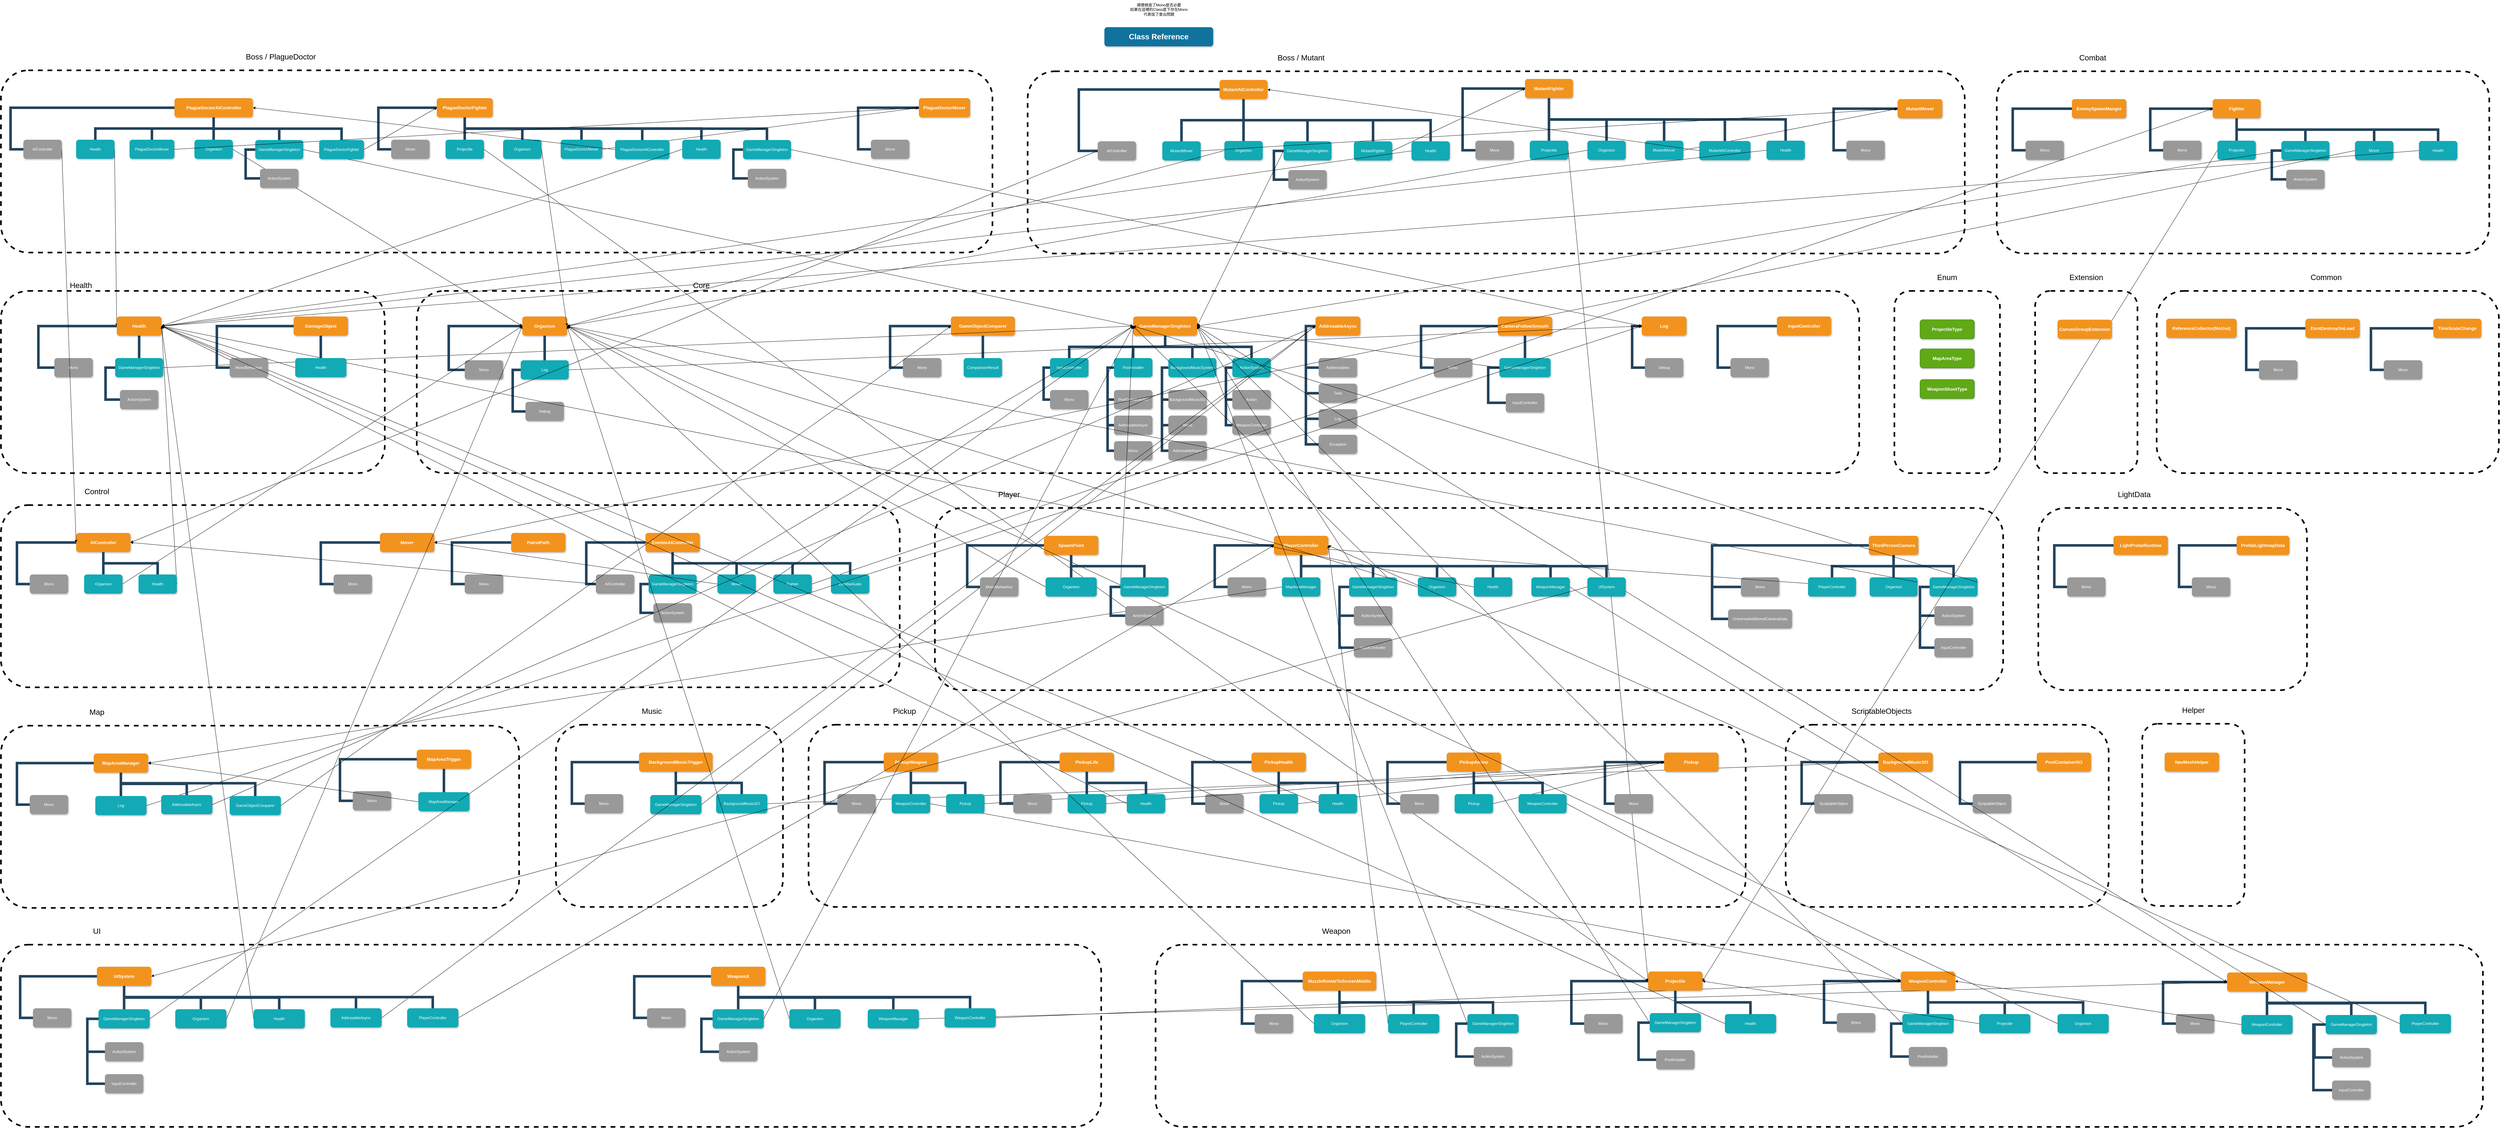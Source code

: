 <mxfile version="26.0.7">
  <diagram name="Page-1" id="64c3da0e-402f-94eb-ee01-a36477274f13">
    <mxGraphModel dx="5103" dy="2431" grid="1" gridSize="10" guides="1" tooltips="1" connect="1" arrows="1" fold="1" page="1" pageScale="1" pageWidth="1169" pageHeight="826" background="none" math="0" shadow="0">
      <root>
        <mxCell id="0" />
        <mxCell id="1" parent="0" />
        <mxCell id="EPyYE0v1D8iS-x66r_sH-229" value="" style="rounded=1;whiteSpace=wrap;html=1;fillColor=none;dashed=1;strokeWidth=5;movable=0;resizable=0;rotatable=0;deletable=0;editable=0;locked=1;connectable=0;" parent="1" vertex="1">
          <mxGeometry x="-2260" y="90" width="1200" height="570" as="geometry" />
        </mxCell>
        <mxCell id="e7lQxzhQhzKfDAvD6j87-420" value="" style="rounded=1;whiteSpace=wrap;html=1;fillColor=none;dashed=1;strokeWidth=5;movable=0;resizable=0;rotatable=0;deletable=0;editable=0;locked=1;connectable=0;" parent="1" vertex="1">
          <mxGeometry x="660" y="769" width="3340" height="570" as="geometry" />
        </mxCell>
        <mxCell id="yK0zEDxWeEY0sFOljt33-251" value="" style="rounded=1;whiteSpace=wrap;html=1;fillColor=none;dashed=1;strokeWidth=5;movable=0;resizable=0;rotatable=0;deletable=0;editable=0;locked=1;connectable=0;" parent="1" vertex="1">
          <mxGeometry x="-2260" y="760" width="2810" height="570" as="geometry" />
        </mxCell>
        <mxCell id="yK0zEDxWeEY0sFOljt33-319" value="" style="edgeStyle=elbowEdgeStyle;elbow=vertical;rounded=0;fontColor=#000000;endArrow=none;endFill=0;strokeWidth=8;strokeColor=#23445D;exitX=0;exitY=0.5;exitDx=0;exitDy=0;entryX=0;entryY=0.5;entryDx=0;entryDy=0;movable=1;resizable=1;rotatable=1;deletable=1;editable=1;locked=0;connectable=1;" parent="1" source="maWfSMxeO3vOhR9WVMs6-281" target="yK0zEDxWeEY0sFOljt33-317" edge="1">
          <mxGeometry width="100" height="100" relative="1" as="geometry">
            <mxPoint x="1575" y="-500" as="sourcePoint" />
            <mxPoint x="1200" y="-369" as="targetPoint" />
            <Array as="points">
              <mxPoint x="1110" y="-440" />
            </Array>
          </mxGeometry>
        </mxCell>
        <mxCell id="maWfSMxeO3vOhR9WVMs6-314" value="" style="edgeStyle=elbowEdgeStyle;elbow=vertical;rounded=0;fontColor=#000000;endArrow=none;endFill=0;strokeWidth=8;strokeColor=#23445D;exitX=0.5;exitY=1;exitDx=0;exitDy=0;entryX=0.5;entryY=0;entryDx=0;entryDy=0;movable=1;resizable=1;rotatable=1;deletable=1;editable=1;locked=0;connectable=1;" parent="1" source="maWfSMxeO3vOhR9WVMs6-286" target="maWfSMxeO3vOhR9WVMs6-313" edge="1">
          <mxGeometry width="100" height="100" relative="1" as="geometry">
            <mxPoint x="2590" y="-440" as="sourcePoint" />
            <mxPoint x="2590" y="-370" as="targetPoint" />
          </mxGeometry>
        </mxCell>
        <mxCell id="maWfSMxeO3vOhR9WVMs6-319" value="" style="edgeStyle=elbowEdgeStyle;elbow=vertical;rounded=0;fontColor=#000000;endArrow=none;endFill=0;strokeWidth=8;strokeColor=#23445D;exitX=0.5;exitY=1;exitDx=0;exitDy=0;entryX=0.5;entryY=0;entryDx=0;entryDy=0;movable=1;resizable=1;rotatable=1;deletable=1;editable=1;locked=0;connectable=1;" parent="1" source="maWfSMxeO3vOhR9WVMs6-286" target="maWfSMxeO3vOhR9WVMs6-318" edge="1">
          <mxGeometry width="100" height="100" relative="1" as="geometry">
            <mxPoint x="2590" y="-440" as="sourcePoint" />
            <mxPoint x="2770" y="-370" as="targetPoint" />
          </mxGeometry>
        </mxCell>
        <mxCell id="maWfSMxeO3vOhR9WVMs6-321" value="" style="edgeStyle=elbowEdgeStyle;elbow=vertical;rounded=0;fontColor=#000000;endArrow=none;endFill=0;strokeWidth=8;strokeColor=#23445D;exitX=0.5;exitY=1;exitDx=0;exitDy=0;entryX=0.5;entryY=0;entryDx=0;entryDy=0;movable=1;resizable=1;rotatable=1;deletable=1;editable=1;locked=0;connectable=1;" parent="1" source="maWfSMxeO3vOhR9WVMs6-286" target="maWfSMxeO3vOhR9WVMs6-320" edge="1">
          <mxGeometry width="100" height="100" relative="1" as="geometry">
            <mxPoint x="2590" y="-440" as="sourcePoint" />
            <mxPoint x="2950" y="-370" as="targetPoint" />
          </mxGeometry>
        </mxCell>
        <mxCell id="maWfSMxeO3vOhR9WVMs6-323" value="" style="edgeStyle=elbowEdgeStyle;elbow=vertical;rounded=0;fontColor=#000000;endArrow=none;endFill=0;strokeWidth=8;strokeColor=#23445D;exitX=0.5;exitY=1;exitDx=0;exitDy=0;entryX=0.5;entryY=0;entryDx=0;entryDy=0;movable=1;resizable=1;rotatable=1;deletable=1;editable=1;locked=0;connectable=1;" parent="1" source="maWfSMxeO3vOhR9WVMs6-286" target="maWfSMxeO3vOhR9WVMs6-322" edge="1">
          <mxGeometry width="100" height="100" relative="1" as="geometry">
            <mxPoint x="2590" y="-440" as="sourcePoint" />
            <mxPoint x="3140" y="-369" as="targetPoint" />
          </mxGeometry>
        </mxCell>
        <mxCell id="maWfSMxeO3vOhR9WVMs6-259" value="" style="rounded=1;whiteSpace=wrap;html=1;fillColor=none;dashed=1;strokeWidth=5;movable=0;resizable=0;rotatable=0;deletable=0;editable=0;locked=1;connectable=0;" parent="1" vertex="1">
          <mxGeometry x="-960" y="90" width="4510" height="570" as="geometry" />
        </mxCell>
        <mxCell id="yK0zEDxWeEY0sFOljt33-236" value="" style="rounded=1;whiteSpace=wrap;html=1;fillColor=none;dashed=1;strokeWidth=5;movable=1;resizable=1;rotatable=1;deletable=1;editable=1;locked=0;connectable=1;" parent="1" vertex="1">
          <mxGeometry x="4480" y="90" width="1070" height="570" as="geometry" />
        </mxCell>
        <mxCell id="maWfSMxeO3vOhR9WVMs6-365" value="" style="edgeStyle=elbowEdgeStyle;elbow=vertical;rounded=0;fontColor=#000000;endArrow=none;endFill=0;strokeWidth=8;strokeColor=#23445D;exitX=0.5;exitY=1;exitDx=0;exitDy=0;entryX=0.5;entryY=0;entryDx=0;entryDy=0;movable=1;resizable=1;rotatable=1;deletable=1;editable=1;locked=0;connectable=1;" parent="1" source="maWfSMxeO3vOhR9WVMs6-335" target="maWfSMxeO3vOhR9WVMs6-364" edge="1">
          <mxGeometry width="100" height="100" relative="1" as="geometry">
            <mxPoint x="-800" y="-443" as="sourcePoint" />
            <mxPoint x="-250" y="-372" as="targetPoint" />
          </mxGeometry>
        </mxCell>
        <mxCell id="maWfSMxeO3vOhR9WVMs6-363" value="" style="edgeStyle=elbowEdgeStyle;elbow=vertical;rounded=0;fontColor=#000000;endArrow=none;endFill=0;strokeWidth=8;strokeColor=#23445D;exitX=0.5;exitY=1;exitDx=0;exitDy=0;entryX=0.5;entryY=0;entryDx=0;entryDy=0;movable=1;resizable=1;rotatable=1;deletable=1;editable=1;locked=0;connectable=1;" parent="1" source="maWfSMxeO3vOhR9WVMs6-335" target="maWfSMxeO3vOhR9WVMs6-362" edge="1">
          <mxGeometry width="100" height="100" relative="1" as="geometry">
            <mxPoint x="-800" y="-443" as="sourcePoint" />
            <mxPoint x="-440" y="-373" as="targetPoint" />
          </mxGeometry>
        </mxCell>
        <mxCell id="maWfSMxeO3vOhR9WVMs6-361" value="" style="edgeStyle=elbowEdgeStyle;elbow=vertical;rounded=0;fontColor=#000000;endArrow=none;endFill=0;strokeWidth=8;strokeColor=#23445D;exitX=0.5;exitY=1;exitDx=0;exitDy=0;entryX=0.5;entryY=0;entryDx=0;entryDy=0;movable=1;resizable=1;rotatable=1;deletable=1;editable=1;locked=0;connectable=1;" parent="1" source="maWfSMxeO3vOhR9WVMs6-335" target="maWfSMxeO3vOhR9WVMs6-360" edge="1">
          <mxGeometry width="100" height="100" relative="1" as="geometry">
            <mxPoint x="-800" y="-443" as="sourcePoint" />
            <mxPoint x="-620" y="-373" as="targetPoint" />
          </mxGeometry>
        </mxCell>
        <mxCell id="maWfSMxeO3vOhR9WVMs6-357" value="" style="edgeStyle=elbowEdgeStyle;elbow=vertical;rounded=0;fontColor=#000000;endArrow=none;endFill=0;strokeWidth=8;strokeColor=#23445D;exitX=0.5;exitY=1;exitDx=0;exitDy=0;entryX=0.5;entryY=0;entryDx=0;entryDy=0;movable=1;resizable=1;rotatable=1;deletable=1;editable=1;locked=0;connectable=1;" parent="1" source="maWfSMxeO3vOhR9WVMs6-335" target="maWfSMxeO3vOhR9WVMs6-356" edge="1">
          <mxGeometry width="100" height="100" relative="1" as="geometry">
            <mxPoint x="-800" y="-443" as="sourcePoint" />
            <mxPoint x="-800" y="-373" as="targetPoint" />
          </mxGeometry>
        </mxCell>
        <mxCell id="maWfSMxeO3vOhR9WVMs6-378" value="" style="edgeStyle=elbowEdgeStyle;elbow=vertical;rounded=0;fontColor=#000000;endArrow=none;endFill=0;strokeWidth=8;strokeColor=#23445D;exitX=0.5;exitY=1;exitDx=0;exitDy=0;entryX=0.5;entryY=0;entryDx=0;entryDy=0;movable=1;resizable=1;rotatable=1;deletable=1;editable=1;locked=0;connectable=1;" parent="1" source="maWfSMxeO3vOhR9WVMs6-335" target="maWfSMxeO3vOhR9WVMs6-375" edge="1">
          <mxGeometry width="100" height="100" relative="1" as="geometry">
            <mxPoint x="-800" y="-443" as="sourcePoint" />
            <mxPoint x="-60" y="-373" as="targetPoint" />
          </mxGeometry>
        </mxCell>
        <mxCell id="e7lQxzhQhzKfDAvD6j87-524" value="" style="edgeStyle=elbowEdgeStyle;elbow=horizontal;rounded=0;fontColor=#000000;endArrow=none;endFill=0;strokeWidth=8;strokeColor=#23445D;exitX=0;exitY=0.5;exitDx=0;exitDy=0;entryX=0;entryY=0.5;entryDx=0;entryDy=0;movable=1;resizable=1;rotatable=1;deletable=1;editable=1;locked=0;connectable=1;" parent="1" source="e7lQxzhQhzKfDAvD6j87-522" target="e7lQxzhQhzKfDAvD6j87-523" edge="1">
          <mxGeometry width="100" height="100" relative="1" as="geometry">
            <mxPoint x="2630" y="2267.0" as="sourcePoint" />
            <mxPoint x="2570" y="2467" as="targetPoint" />
            <Array as="points">
              <mxPoint x="2650" y="2297" />
              <mxPoint x="2590" y="2317" />
              <mxPoint x="2540" y="2367" />
              <mxPoint x="2520" y="2397" />
            </Array>
          </mxGeometry>
        </mxCell>
        <mxCell id="maWfSMxeO3vOhR9WVMs6-329" value="" style="edgeStyle=elbowEdgeStyle;elbow=vertical;rounded=0;fontColor=#000000;endArrow=none;endFill=0;strokeWidth=8;strokeColor=#23445D;exitX=0;exitY=0.5;exitDx=0;exitDy=0;entryX=0;entryY=0.5;entryDx=0;entryDy=0;movable=1;resizable=1;rotatable=1;deletable=1;editable=1;locked=0;connectable=1;" parent="1" source="200" target="199" edge="1">
          <mxGeometry width="100" height="100" relative="1" as="geometry">
            <mxPoint x="2358" y="360" as="sourcePoint" />
            <mxPoint x="2358" y="430" as="targetPoint" />
            <Array as="points">
              <mxPoint x="2390" y="390" />
            </Array>
          </mxGeometry>
        </mxCell>
        <mxCell id="e7lQxzhQhzKfDAvD6j87-527" value="" style="edgeStyle=elbowEdgeStyle;elbow=horizontal;rounded=0;fontColor=#000000;endArrow=none;endFill=0;strokeWidth=8;strokeColor=#23445D;exitX=0;exitY=0.5;exitDx=0;exitDy=0;entryX=0;entryY=0.5;entryDx=0;entryDy=0;movable=1;resizable=1;rotatable=1;deletable=1;editable=1;locked=0;connectable=1;" parent="1" source="e7lQxzhQhzKfDAvD6j87-525" target="e7lQxzhQhzKfDAvD6j87-526" edge="1">
          <mxGeometry width="100" height="100" relative="1" as="geometry">
            <mxPoint x="3420" y="2279.0" as="sourcePoint" />
            <mxPoint x="3360" y="2479" as="targetPoint" />
            <Array as="points">
              <mxPoint x="3440" y="2309" />
              <mxPoint x="3380" y="2329" />
              <mxPoint x="3330" y="2379" />
              <mxPoint x="3310" y="2409" />
            </Array>
          </mxGeometry>
        </mxCell>
        <mxCell id="e7lQxzhQhzKfDAvD6j87-540" value="" style="edgeStyle=elbowEdgeStyle;elbow=horizontal;rounded=0;fontColor=#000000;endArrow=none;endFill=0;strokeWidth=8;strokeColor=#23445D;exitX=0;exitY=0.5;exitDx=0;exitDy=0;entryX=0;entryY=0.5;entryDx=0;entryDy=0;movable=1;resizable=1;rotatable=1;deletable=1;editable=1;locked=0;connectable=1;" parent="1" source="e7lQxzhQhzKfDAvD6j87-538" target="e7lQxzhQhzKfDAvD6j87-539" edge="1">
          <mxGeometry width="100" height="100" relative="1" as="geometry">
            <mxPoint x="4480" y="2282.0" as="sourcePoint" />
            <mxPoint x="4420" y="2482" as="targetPoint" />
            <Array as="points">
              <mxPoint x="4500" y="2312" />
              <mxPoint x="4440" y="2332" />
              <mxPoint x="4390" y="2382" />
              <mxPoint x="4370" y="2412" />
            </Array>
          </mxGeometry>
        </mxCell>
        <mxCell id="e7lQxzhQhzKfDAvD6j87-404" value="" style="edgeStyle=elbowEdgeStyle;elbow=horizontal;rounded=0;fontColor=#000000;endArrow=none;endFill=0;strokeWidth=8;strokeColor=#23445D;exitX=0;exitY=0.5;exitDx=0;exitDy=0;entryX=0;entryY=0.5;entryDx=0;entryDy=0;movable=1;resizable=1;rotatable=1;deletable=1;editable=1;locked=0;connectable=1;" parent="1" source="e7lQxzhQhzKfDAvD6j87-406" target="e7lQxzhQhzKfDAvD6j87-407" edge="1">
          <mxGeometry width="100" height="100" relative="1" as="geometry">
            <mxPoint x="3350" y="1594.0" as="sourcePoint" />
            <mxPoint x="3290" y="1794" as="targetPoint" />
            <Array as="points">
              <mxPoint x="3370" y="1624" />
              <mxPoint x="3310" y="1644" />
              <mxPoint x="3260" y="1694" />
              <mxPoint x="3240" y="1724" />
            </Array>
          </mxGeometry>
        </mxCell>
        <mxCell id="yK0zEDxWeEY0sFOljt33-280" value="" style="edgeStyle=elbowEdgeStyle;elbow=horizontal;rounded=0;fontColor=#000000;endArrow=none;endFill=0;strokeWidth=8;strokeColor=#23445D;exitX=0;exitY=0.5;exitDx=0;exitDy=0;entryX=0;entryY=0.5;entryDx=0;entryDy=0;movable=1;resizable=1;rotatable=1;deletable=1;editable=1;locked=0;connectable=1;" parent="1" source="yK0zEDxWeEY0sFOljt33-278" target="yK0zEDxWeEY0sFOljt33-279" edge="1">
          <mxGeometry width="100" height="100" relative="1" as="geometry">
            <mxPoint x="1515" y="916.0" as="sourcePoint" />
            <mxPoint x="1455" y="1116" as="targetPoint" />
            <Array as="points">
              <mxPoint x="1535" y="946" />
              <mxPoint x="1475" y="966" />
              <mxPoint x="1425" y="1016" />
              <mxPoint x="1405" y="1046" />
            </Array>
          </mxGeometry>
        </mxCell>
        <mxCell id="e7lQxzhQhzKfDAvD6j87-405" value="" style="rounded=1;whiteSpace=wrap;html=1;fillColor=none;dashed=1;strokeWidth=5;movable=1;resizable=1;rotatable=1;deletable=1;editable=1;locked=0;connectable=1;" parent="1" vertex="1">
          <mxGeometry x="3320" y="1447" width="1010" height="570" as="geometry" />
        </mxCell>
        <mxCell id="e7lQxzhQhzKfDAvD6j87-335" value="" style="rounded=1;whiteSpace=wrap;html=1;fillColor=none;dashed=1;strokeWidth=5;movable=1;resizable=1;rotatable=1;deletable=1;editable=1;locked=0;connectable=1;" parent="1" vertex="1">
          <mxGeometry x="265" y="1447" width="2930" height="570" as="geometry" />
        </mxCell>
        <mxCell id="yK0zEDxWeEY0sFOljt33-234" value="" style="edgeStyle=elbowEdgeStyle;elbow=vertical;rounded=0;fontColor=#000000;endArrow=none;endFill=0;strokeWidth=8;strokeColor=#23445D;exitX=0.5;exitY=1;exitDx=0;exitDy=0;entryX=0.5;entryY=0;entryDx=0;entryDy=0;movable=1;resizable=1;rotatable=1;deletable=1;editable=1;locked=0;connectable=1;" parent="1" source="maWfSMxeO3vOhR9WVMs6-387" target="yK0zEDxWeEY0sFOljt33-232" edge="1">
          <mxGeometry width="100" height="100" relative="1" as="geometry">
            <mxPoint x="4740" y="-440" as="sourcePoint" />
            <mxPoint x="4955" y="-369" as="targetPoint" />
          </mxGeometry>
        </mxCell>
        <mxCell id="yK0zEDxWeEY0sFOljt33-235" value="" style="edgeStyle=elbowEdgeStyle;elbow=vertical;rounded=0;fontColor=#000000;endArrow=none;endFill=0;strokeWidth=8;strokeColor=#23445D;exitX=0.5;exitY=1;exitDx=0;exitDy=0;entryX=0.5;entryY=0;entryDx=0;entryDy=0;movable=1;resizable=1;rotatable=1;deletable=1;editable=1;locked=0;connectable=1;" parent="1" source="maWfSMxeO3vOhR9WVMs6-387" target="yK0zEDxWeEY0sFOljt33-233" edge="1">
          <mxGeometry width="100" height="100" relative="1" as="geometry">
            <mxPoint x="4740" y="-440" as="sourcePoint" />
            <mxPoint x="5170" y="-369" as="targetPoint" />
          </mxGeometry>
        </mxCell>
        <mxCell id="yK0zEDxWeEY0sFOljt33-298" value="" style="edgeStyle=elbowEdgeStyle;elbow=horizontal;rounded=0;fontColor=#000000;endArrow=none;endFill=0;strokeWidth=8;strokeColor=#23445D;exitX=0;exitY=0.5;exitDx=0;exitDy=0;entryX=0;entryY=0.5;entryDx=0;entryDy=0;movable=1;resizable=1;rotatable=1;deletable=1;editable=1;locked=0;connectable=1;" parent="1" source="yK0zEDxWeEY0sFOljt33-296" target="yK0zEDxWeEY0sFOljt33-297" edge="1">
          <mxGeometry width="100" height="100" relative="1" as="geometry">
            <mxPoint x="-450" y="907.0" as="sourcePoint" />
            <mxPoint x="-510" y="1107" as="targetPoint" />
            <Array as="points">
              <mxPoint x="-430" y="937" />
              <mxPoint x="-490" y="957" />
              <mxPoint x="-540" y="1007" />
              <mxPoint x="-560" y="1037" />
            </Array>
          </mxGeometry>
        </mxCell>
        <mxCell id="maWfSMxeO3vOhR9WVMs6-294" value="" style="rounded=1;whiteSpace=wrap;html=1;fillColor=none;dashed=1;strokeWidth=5;movable=1;resizable=1;rotatable=1;deletable=1;editable=1;locked=0;connectable=1;" parent="1" vertex="1">
          <mxGeometry x="950" y="-597" width="2930" height="570" as="geometry" />
        </mxCell>
        <mxCell id="2" value="Class Reference" style="whiteSpace=wrap;rounded=1;shadow=1;fillColor=#10739E;strokeColor=none;fontColor=#FFFFFF;fontStyle=1;fontSize=24;movable=1;resizable=1;rotatable=1;deletable=1;editable=1;locked=0;connectable=1;" parent="1" vertex="1">
          <mxGeometry x="1190" y="-735" width="340" height="60" as="geometry" />
        </mxCell>
        <mxCell id="4" value="GameObjectComparer" style="whiteSpace=wrap;rounded=1;fillColor=#F2931E;strokeColor=none;shadow=1;fontColor=#FFFFFF;fontStyle=1;fontSize=14;movable=1;resizable=1;rotatable=1;deletable=1;editable=1;locked=0;connectable=1;" parent="1" vertex="1">
          <mxGeometry x="710" y="170" width="200" height="60" as="geometry" />
        </mxCell>
        <mxCell id="5" value="CameraFollowSmooth" style="whiteSpace=wrap;rounded=1;fillColor=#F2931E;strokeColor=none;shadow=1;fontColor=#FFFFFF;fontStyle=1;fontSize=14;movable=1;resizable=1;rotatable=1;deletable=1;editable=1;locked=0;connectable=1;" parent="1" vertex="1">
          <mxGeometry x="2420" y="170" width="170" height="60" as="geometry" />
        </mxCell>
        <mxCell id="6" value="GameManagerSingleton" style="whiteSpace=wrap;rounded=1;fillColor=#F2931E;strokeColor=none;shadow=1;fontColor=#FFFFFF;fontStyle=1;fontSize=14;movable=1;resizable=1;rotatable=1;deletable=1;editable=1;locked=0;connectable=1;" parent="1" vertex="1">
          <mxGeometry x="1280" y="170" width="200" height="60" as="geometry" />
        </mxCell>
        <mxCell id="8" value="AddrssableAsync" style="whiteSpace=wrap;rounded=1;fillColor=#F2931E;strokeColor=none;shadow=1;fontColor=#FFFFFF;fontStyle=1;fontSize=14;movable=1;resizable=1;rotatable=1;deletable=1;editable=1;locked=0;connectable=1;" parent="1" vertex="1">
          <mxGeometry x="1850" y="170.0" width="140" height="60" as="geometry" />
        </mxCell>
        <mxCell id="10" value="GameManagerSingleton" style="whiteSpace=wrap;rounded=1;fillColor=#12AAB5;strokeColor=none;shadow=1;fontColor=#FFFFFF;movable=1;resizable=1;rotatable=1;deletable=1;editable=1;locked=0;connectable=1;" parent="1" vertex="1">
          <mxGeometry x="-1903" y="300" width="150" height="60" as="geometry" />
        </mxCell>
        <mxCell id="43" value="ComparisonResult" style="whiteSpace=wrap;rounded=1;fillColor=#12AAB5;strokeColor=none;shadow=1;fontColor=#FFFFFF;movable=1;resizable=1;rotatable=1;deletable=1;editable=1;locked=0;connectable=1;" parent="1" vertex="1">
          <mxGeometry x="750.0" y="300" width="120" height="60" as="geometry" />
        </mxCell>
        <mxCell id="103" value="" style="edgeStyle=elbowEdgeStyle;elbow=vertical;rounded=0;fontColor=#000000;endArrow=none;endFill=0;strokeWidth=8;strokeColor=#23445D;movable=1;resizable=1;rotatable=1;deletable=1;editable=1;locked=0;connectable=1;" parent="1" source="3" target="10" edge="1">
          <mxGeometry width="100" height="100" relative="1" as="geometry">
            <mxPoint x="-1923" y="290" as="sourcePoint" />
            <mxPoint x="-1823" y="190" as="targetPoint" />
          </mxGeometry>
        </mxCell>
        <mxCell id="116" value="" style="edgeStyle=elbowEdgeStyle;elbow=vertical;rounded=0;fontColor=#000000;endArrow=none;endFill=0;strokeWidth=8;strokeColor=#23445D;movable=1;resizable=1;rotatable=1;deletable=1;editable=1;locked=0;connectable=1;" parent="1" source="4" target="43" edge="1">
          <mxGeometry width="100" height="100" relative="1" as="geometry">
            <mxPoint x="450" y="240.0" as="sourcePoint" />
            <mxPoint x="350" y="310" as="targetPoint" />
          </mxGeometry>
        </mxCell>
        <mxCell id="133" value="InputController" style="whiteSpace=wrap;rounded=1;fillColor=#12AAB5;strokeColor=none;shadow=1;fontColor=#FFFFFF;movable=1;resizable=1;rotatable=1;deletable=1;editable=1;locked=0;connectable=1;" parent="1" vertex="1">
          <mxGeometry x="1020.0" y="300" width="120" height="60" as="geometry" />
        </mxCell>
        <mxCell id="134" value="PoolInstaller" style="whiteSpace=wrap;rounded=1;fillColor=#12AAB5;strokeColor=none;shadow=1;fontColor=#FFFFFF;movable=1;resizable=1;rotatable=1;deletable=1;editable=1;locked=0;connectable=1;" parent="1" vertex="1">
          <mxGeometry x="1220.0" y="300" width="120" height="60" as="geometry" />
        </mxCell>
        <mxCell id="135" value="Mono" style="whiteSpace=wrap;rounded=1;fillColor=#999999;strokeColor=none;shadow=1;fontColor=#FFFFFF;fontStyle=0;movable=1;resizable=1;rotatable=1;deletable=1;editable=1;locked=0;connectable=1;" parent="1" vertex="1">
          <mxGeometry x="1020.0" y="400" width="120" height="60" as="geometry" />
        </mxCell>
        <mxCell id="140" value="PoolContainerSO" style="whiteSpace=wrap;rounded=1;fillColor=#999999;strokeColor=none;shadow=1;fontColor=#FFFFFF;fontStyle=0;movable=1;resizable=1;rotatable=1;deletable=1;editable=1;locked=0;connectable=1;" parent="1" vertex="1">
          <mxGeometry x="1220.0" y="400" width="120" height="60" as="geometry" />
        </mxCell>
        <mxCell id="141" value="AddrssableAsync" style="whiteSpace=wrap;rounded=1;fillColor=#999999;strokeColor=none;shadow=1;fontColor=#FFFFFF;fontStyle=0;movable=1;resizable=1;rotatable=1;deletable=1;editable=1;locked=0;connectable=1;" parent="1" vertex="1">
          <mxGeometry x="1220.0" y="480" width="120" height="60" as="geometry" />
        </mxCell>
        <mxCell id="142" value="Mono" style="whiteSpace=wrap;rounded=1;fillColor=#999999;strokeColor=none;shadow=1;fontColor=#FFFFFF;fontStyle=0;movable=1;resizable=1;rotatable=1;deletable=1;editable=1;locked=0;connectable=1;" parent="1" vertex="1">
          <mxGeometry x="1220.0" y="560" width="120" height="60" as="geometry" />
        </mxCell>
        <mxCell id="145" value="" style="edgeStyle=elbowEdgeStyle;elbow=horizontal;rounded=0;fontColor=#000000;endArrow=none;endFill=0;strokeWidth=8;strokeColor=#23445D;movable=1;resizable=1;rotatable=1;deletable=1;editable=1;locked=0;connectable=1;" parent="1" source="133" target="135" edge="1">
          <mxGeometry width="100" height="100" relative="1" as="geometry">
            <mxPoint x="1000" y="330.0" as="sourcePoint" />
            <mxPoint x="1010.0" y="430" as="targetPoint" />
            <Array as="points">
              <mxPoint x="1000" y="380" />
            </Array>
          </mxGeometry>
        </mxCell>
        <mxCell id="150" value="" style="edgeStyle=elbowEdgeStyle;elbow=horizontal;rounded=0;fontColor=#000000;endArrow=none;endFill=0;strokeWidth=8;strokeColor=#23445D;movable=1;resizable=1;rotatable=1;deletable=1;editable=1;locked=0;connectable=1;" parent="1" source="134" target="140" edge="1">
          <mxGeometry width="100" height="100" relative="1" as="geometry">
            <mxPoint x="1190" y="330.0" as="sourcePoint" />
            <mxPoint x="1200.0" y="430" as="targetPoint" />
            <Array as="points">
              <mxPoint x="1200" y="380" />
            </Array>
          </mxGeometry>
        </mxCell>
        <mxCell id="151" value="" style="edgeStyle=elbowEdgeStyle;elbow=horizontal;rounded=0;fontColor=#000000;endArrow=none;endFill=0;strokeWidth=8;strokeColor=#23445D;movable=1;resizable=1;rotatable=1;deletable=1;editable=1;locked=0;connectable=1;" parent="1" source="134" target="141" edge="1">
          <mxGeometry width="100" height="100" relative="1" as="geometry">
            <mxPoint x="1200" y="330" as="sourcePoint" />
            <mxPoint x="1200.0" y="510" as="targetPoint" />
            <Array as="points">
              <mxPoint x="1200" y="420" />
            </Array>
          </mxGeometry>
        </mxCell>
        <mxCell id="154" value="" style="edgeStyle=elbowEdgeStyle;elbow=horizontal;rounded=0;fontColor=#000000;endArrow=none;endFill=0;strokeWidth=8;strokeColor=#23445D;movable=1;resizable=1;rotatable=1;deletable=1;editable=1;locked=0;connectable=1;" parent="1" source="134" target="142" edge="1">
          <mxGeometry width="100" height="100" relative="1" as="geometry">
            <mxPoint x="1200" y="330" as="sourcePoint" />
            <mxPoint x="1200.0" y="590" as="targetPoint" />
            <Array as="points">
              <mxPoint x="1200" y="470" />
            </Array>
          </mxGeometry>
        </mxCell>
        <mxCell id="155" value="BackgroundMusicSystem" style="whiteSpace=wrap;rounded=1;fillColor=#12AAB5;strokeColor=none;shadow=1;fontColor=#FFFFFF;movable=1;resizable=1;rotatable=1;deletable=1;editable=1;locked=0;connectable=1;" parent="1" vertex="1">
          <mxGeometry x="1390" y="300" width="150" height="60" as="geometry" />
        </mxCell>
        <mxCell id="156" value="ActionSystem" style="whiteSpace=wrap;rounded=1;fillColor=#12AAB5;strokeColor=none;shadow=1;fontColor=#FFFFFF;movable=1;resizable=1;rotatable=1;deletable=1;editable=1;locked=0;connectable=1;" parent="1" vertex="1">
          <mxGeometry x="1590.0" y="300.0" width="120" height="60" as="geometry" />
        </mxCell>
        <mxCell id="157" value="BackgroundMusicSO" style="whiteSpace=wrap;rounded=1;fillColor=#999999;strokeColor=none;shadow=1;fontColor=#FFFFFF;fontStyle=0;movable=1;resizable=1;rotatable=1;deletable=1;editable=1;locked=0;connectable=1;" parent="1" vertex="1">
          <mxGeometry x="1390.0" y="400.0" width="120" height="60" as="geometry" />
        </mxCell>
        <mxCell id="158" value="Mono" style="whiteSpace=wrap;rounded=1;fillColor=#999999;strokeColor=none;shadow=1;fontColor=#FFFFFF;fontStyle=0;movable=1;resizable=1;rotatable=1;deletable=1;editable=1;locked=0;connectable=1;" parent="1" vertex="1">
          <mxGeometry x="1390" y="480.0" width="120" height="60" as="geometry" />
        </mxCell>
        <mxCell id="159" value="AddrssableAsync" style="whiteSpace=wrap;rounded=1;fillColor=#999999;strokeColor=none;shadow=1;fontColor=#FFFFFF;fontStyle=0;movable=1;resizable=1;rotatable=1;deletable=1;editable=1;locked=0;connectable=1;" parent="1" vertex="1">
          <mxGeometry x="1390.0" y="560.0" width="120" height="60" as="geometry" />
        </mxCell>
        <mxCell id="162" value="Action" style="whiteSpace=wrap;rounded=1;fillColor=#999999;strokeColor=none;shadow=1;fontColor=#FFFFFF;fontStyle=0;movable=1;resizable=1;rotatable=1;deletable=1;editable=1;locked=0;connectable=1;" parent="1" vertex="1">
          <mxGeometry x="1590.0" y="400.0" width="120" height="60" as="geometry" />
        </mxCell>
        <mxCell id="163" value="WeaponController" style="whiteSpace=wrap;rounded=1;fillColor=#999999;strokeColor=none;shadow=1;fontColor=#FFFFFF;fontStyle=0;movable=1;resizable=1;rotatable=1;deletable=1;editable=1;locked=0;connectable=1;" parent="1" vertex="1">
          <mxGeometry x="1590.0" y="480.0" width="120" height="60" as="geometry" />
        </mxCell>
        <mxCell id="167" value="" style="edgeStyle=elbowEdgeStyle;elbow=horizontal;rounded=0;fontColor=#000000;endArrow=none;endFill=0;strokeWidth=8;strokeColor=#23445D;movable=1;resizable=1;rotatable=1;deletable=1;editable=1;locked=0;connectable=1;" parent="1" source="155" target="157" edge="1">
          <mxGeometry width="100" height="100" relative="1" as="geometry">
            <mxPoint x="1370" y="330.0" as="sourcePoint" />
            <mxPoint x="1380.0" y="430" as="targetPoint" />
            <Array as="points">
              <mxPoint x="1370" y="380" />
            </Array>
          </mxGeometry>
        </mxCell>
        <mxCell id="168" value="" style="edgeStyle=elbowEdgeStyle;elbow=horizontal;rounded=0;fontColor=#000000;endArrow=none;endFill=0;strokeWidth=8;strokeColor=#23445D;movable=1;resizable=1;rotatable=1;deletable=1;editable=1;locked=0;connectable=1;" parent="1" source="155" target="158" edge="1">
          <mxGeometry width="100" height="100" relative="1" as="geometry">
            <mxPoint x="1380" y="330" as="sourcePoint" />
            <mxPoint x="1380.0" y="510" as="targetPoint" />
            <Array as="points">
              <mxPoint x="1370" y="420" />
            </Array>
          </mxGeometry>
        </mxCell>
        <mxCell id="171" value="" style="edgeStyle=elbowEdgeStyle;elbow=horizontal;rounded=0;fontColor=#000000;endArrow=none;endFill=0;strokeWidth=8;strokeColor=#23445D;movable=1;resizable=1;rotatable=1;deletable=1;editable=1;locked=0;connectable=1;" parent="1" source="155" target="159" edge="1">
          <mxGeometry width="100" height="100" relative="1" as="geometry">
            <mxPoint x="1380" y="330" as="sourcePoint" />
            <mxPoint x="1380.0" y="590" as="targetPoint" />
            <Array as="points">
              <mxPoint x="1370" y="470" />
            </Array>
          </mxGeometry>
        </mxCell>
        <mxCell id="172" value="" style="edgeStyle=elbowEdgeStyle;elbow=horizontal;rounded=0;fontColor=#000000;endArrow=none;endFill=0;strokeWidth=8;strokeColor=#23445D;movable=1;resizable=1;rotatable=1;deletable=1;editable=1;locked=0;connectable=1;" parent="1" source="156" target="162" edge="1">
          <mxGeometry width="100" height="100" relative="1" as="geometry">
            <mxPoint x="1560" y="330.0" as="sourcePoint" />
            <mxPoint x="1570.0" y="430" as="targetPoint" />
            <Array as="points">
              <mxPoint x="1570" y="380" />
            </Array>
          </mxGeometry>
        </mxCell>
        <mxCell id="173" value="" style="edgeStyle=elbowEdgeStyle;elbow=horizontal;rounded=0;fontColor=#000000;endArrow=none;endFill=0;strokeWidth=8;strokeColor=#23445D;movable=1;resizable=1;rotatable=1;deletable=1;editable=1;locked=0;connectable=1;" parent="1" source="156" target="163" edge="1">
          <mxGeometry width="100" height="100" relative="1" as="geometry">
            <mxPoint x="1570" y="330" as="sourcePoint" />
            <mxPoint x="1570.0" y="510" as="targetPoint" />
            <Array as="points">
              <mxPoint x="1570" y="420" />
            </Array>
          </mxGeometry>
        </mxCell>
        <mxCell id="179" value="Addressables" style="whiteSpace=wrap;rounded=1;fillColor=#999999;strokeColor=none;shadow=1;fontColor=#FFFFFF;fontStyle=0;movable=1;resizable=1;rotatable=1;deletable=1;editable=1;locked=0;connectable=1;" parent="1" vertex="1">
          <mxGeometry x="1860" y="300" width="120" height="60" as="geometry" />
        </mxCell>
        <mxCell id="180" value="Task" style="whiteSpace=wrap;rounded=1;fillColor=#999999;strokeColor=none;shadow=1;fontColor=#FFFFFF;fontStyle=0;movable=1;resizable=1;rotatable=1;deletable=1;editable=1;locked=0;connectable=1;" parent="1" vertex="1">
          <mxGeometry x="1860" y="380" width="120" height="60" as="geometry" />
        </mxCell>
        <mxCell id="181" value="Log" style="whiteSpace=wrap;rounded=1;fillColor=#999999;strokeColor=none;shadow=1;fontColor=#FFFFFF;fontStyle=0;movable=1;resizable=1;rotatable=1;deletable=1;editable=1;locked=0;connectable=1;" parent="1" vertex="1">
          <mxGeometry x="1860" y="460" width="120" height="60" as="geometry" />
        </mxCell>
        <mxCell id="182" value="Exception" style="whiteSpace=wrap;rounded=1;fillColor=#999999;strokeColor=none;shadow=1;fontColor=#FFFFFF;fontStyle=0;movable=1;resizable=1;rotatable=1;deletable=1;editable=1;locked=0;connectable=1;" parent="1" vertex="1">
          <mxGeometry x="1860" y="540" width="120" height="60" as="geometry" />
        </mxCell>
        <mxCell id="189" value="" style="edgeStyle=elbowEdgeStyle;elbow=horizontal;rounded=0;fontColor=#000000;endArrow=none;endFill=0;strokeWidth=8;strokeColor=#23445D;exitX=0;exitY=0.5;exitDx=0;exitDy=0;entryX=0;entryY=0.5;entryDx=0;entryDy=0;movable=1;resizable=1;rotatable=1;deletable=1;editable=1;locked=0;connectable=1;" parent="1" source="8" target="179" edge="1">
          <mxGeometry width="100" height="100" relative="1" as="geometry">
            <mxPoint x="1800" y="230.0" as="sourcePoint" />
            <mxPoint x="1740" y="430" as="targetPoint" />
            <Array as="points">
              <mxPoint x="1820" y="260" />
              <mxPoint x="1760" y="280" />
              <mxPoint x="1710" y="330" />
              <mxPoint x="1690" y="360" />
            </Array>
          </mxGeometry>
        </mxCell>
        <mxCell id="199" value="InputController" style="whiteSpace=wrap;rounded=1;fillColor=#999999;strokeColor=none;shadow=1;fontColor=#FFFFFF;align=center;verticalAlign=middle;fontFamily=Helvetica;fontSize=12;fontStyle=0;movable=1;resizable=1;rotatable=1;deletable=1;editable=1;locked=0;connectable=1;" parent="1" vertex="1">
          <mxGeometry x="2445" y="410.0" width="120" height="60" as="geometry" />
        </mxCell>
        <mxCell id="xqmguFVkjhTjHQEfTIsZ-252" style="rounded=0;orthogonalLoop=1;jettySize=auto;html=1;entryX=1;entryY=0.5;entryDx=0;entryDy=0;exitX=0;exitY=0.5;exitDx=0;exitDy=0;movable=1;resizable=1;rotatable=1;deletable=1;editable=1;locked=0;connectable=1;" parent="1" source="200" target="6" edge="1">
          <mxGeometry relative="1" as="geometry" />
        </mxCell>
        <mxCell id="200" value="GameManagerSingleton" style="whiteSpace=wrap;rounded=1;fillColor=#12AAB5;strokeColor=none;shadow=1;fontColor=#FFFFFF;movable=1;resizable=1;rotatable=1;deletable=1;editable=1;locked=0;connectable=1;" parent="1" vertex="1">
          <mxGeometry x="2425" y="300" width="160" height="60" as="geometry" />
        </mxCell>
        <mxCell id="221" value="" style="edgeStyle=elbowEdgeStyle;elbow=vertical;rounded=0;fontColor=#000000;endArrow=none;endFill=0;strokeWidth=8;strokeColor=#23445D;movable=1;resizable=1;rotatable=1;deletable=1;editable=1;locked=0;connectable=1;" parent="1" source="6" target="133" edge="1">
          <mxGeometry width="100" height="100" relative="1" as="geometry">
            <mxPoint x="990" y="270" as="sourcePoint" />
            <mxPoint x="1090" y="170" as="targetPoint" />
          </mxGeometry>
        </mxCell>
        <mxCell id="222" value="" style="edgeStyle=elbowEdgeStyle;elbow=vertical;rounded=0;fontColor=#000000;endArrow=none;endFill=0;strokeWidth=8;strokeColor=#23445D;movable=1;resizable=1;rotatable=1;deletable=1;editable=1;locked=0;connectable=1;" parent="1" source="6" target="134" edge="1">
          <mxGeometry width="100" height="100" relative="1" as="geometry">
            <mxPoint x="1240" y="280" as="sourcePoint" />
            <mxPoint x="1340" y="180" as="targetPoint" />
          </mxGeometry>
        </mxCell>
        <mxCell id="223" value="" style="edgeStyle=elbowEdgeStyle;elbow=vertical;rounded=0;fontColor=#000000;endArrow=none;endFill=0;strokeWidth=8;strokeColor=#23445D;exitX=0.5;exitY=1;exitDx=0;exitDy=0;movable=1;resizable=1;rotatable=1;deletable=1;editable=1;locked=0;connectable=1;" parent="1" source="6" target="155" edge="1">
          <mxGeometry width="100" height="100" relative="1" as="geometry">
            <mxPoint x="1550" y="300" as="sourcePoint" />
            <mxPoint x="1450" y="190" as="targetPoint" />
          </mxGeometry>
        </mxCell>
        <mxCell id="224" value="" style="edgeStyle=elbowEdgeStyle;elbow=vertical;rounded=0;fontColor=#000000;endArrow=none;endFill=0;strokeWidth=8;strokeColor=#23445D;exitX=0.5;exitY=1;exitDx=0;exitDy=0;movable=1;resizable=1;rotatable=1;deletable=1;editable=1;locked=0;connectable=1;" parent="1" source="6" target="156" edge="1">
          <mxGeometry width="100" height="100" relative="1" as="geometry">
            <mxPoint x="1640" y="290" as="sourcePoint" />
            <mxPoint x="1740" y="190" as="targetPoint" />
          </mxGeometry>
        </mxCell>
        <mxCell id="228" value="" style="edgeStyle=elbowEdgeStyle;elbow=vertical;rounded=0;fontColor=#000000;endArrow=none;endFill=0;strokeWidth=8;strokeColor=#23445D;movable=1;resizable=1;rotatable=1;deletable=1;editable=1;locked=0;connectable=1;" parent="1" source="5" target="200" edge="1">
          <mxGeometry width="100" height="100" relative="1" as="geometry">
            <mxPoint x="2580" y="290" as="sourcePoint" />
            <mxPoint x="2680" y="190" as="targetPoint" />
          </mxGeometry>
        </mxCell>
        <mxCell id="xqmguFVkjhTjHQEfTIsZ-237" value="" style="edgeStyle=elbowEdgeStyle;elbow=horizontal;rounded=0;fontColor=#000000;endArrow=none;endFill=0;strokeWidth=8;strokeColor=#23445D;exitX=0;exitY=0.5;exitDx=0;exitDy=0;entryX=0;entryY=0.5;entryDx=0;entryDy=0;movable=1;resizable=1;rotatable=1;deletable=1;editable=1;locked=0;connectable=1;" parent="1" source="8" target="180" edge="1">
          <mxGeometry width="100" height="100" relative="1" as="geometry">
            <mxPoint x="1860" y="210" as="sourcePoint" />
            <mxPoint x="1870" y="340" as="targetPoint" />
            <Array as="points">
              <mxPoint x="1820" y="310" />
              <mxPoint x="1770" y="290" />
              <mxPoint x="1720" y="340" />
              <mxPoint x="1700" y="370" />
            </Array>
          </mxGeometry>
        </mxCell>
        <mxCell id="xqmguFVkjhTjHQEfTIsZ-238" value="" style="edgeStyle=elbowEdgeStyle;elbow=horizontal;rounded=0;fontColor=#000000;endArrow=none;endFill=0;strokeWidth=8;strokeColor=#23445D;exitX=0;exitY=0.5;exitDx=0;exitDy=0;entryX=0;entryY=0.5;entryDx=0;entryDy=0;movable=1;resizable=1;rotatable=1;deletable=1;editable=1;locked=0;connectable=1;" parent="1" source="8" target="181" edge="1">
          <mxGeometry width="100" height="100" relative="1" as="geometry">
            <mxPoint x="1860" y="210" as="sourcePoint" />
            <mxPoint x="1870" y="420" as="targetPoint" />
            <Array as="points">
              <mxPoint x="1820" y="340" />
              <mxPoint x="1780" y="300" />
              <mxPoint x="1730" y="350" />
              <mxPoint x="1710" y="380" />
            </Array>
          </mxGeometry>
        </mxCell>
        <mxCell id="xqmguFVkjhTjHQEfTIsZ-239" value="" style="edgeStyle=elbowEdgeStyle;elbow=horizontal;rounded=0;fontColor=#000000;endArrow=none;endFill=0;strokeWidth=8;strokeColor=#23445D;exitX=0;exitY=0.5;exitDx=0;exitDy=0;entryX=0;entryY=0.5;entryDx=0;entryDy=0;movable=1;resizable=1;rotatable=1;deletable=1;editable=1;locked=0;connectable=1;" parent="1" source="8" target="182" edge="1">
          <mxGeometry width="100" height="100" relative="1" as="geometry">
            <mxPoint x="1840" y="370" as="sourcePoint" />
            <mxPoint x="1850" y="580" as="targetPoint" />
            <Array as="points">
              <mxPoint x="1820" y="470" />
              <mxPoint x="1760" y="460" />
              <mxPoint x="1710" y="510" />
              <mxPoint x="1690" y="540" />
            </Array>
          </mxGeometry>
        </mxCell>
        <mxCell id="xqmguFVkjhTjHQEfTIsZ-241" value="Log" style="whiteSpace=wrap;rounded=1;fillColor=#F2931E;strokeColor=none;shadow=1;fontColor=#FFFFFF;fontStyle=1;fontSize=14;movable=1;resizable=1;rotatable=1;deletable=1;editable=1;locked=0;connectable=1;" parent="1" vertex="1">
          <mxGeometry x="2870" y="170.0" width="140" height="60" as="geometry" />
        </mxCell>
        <mxCell id="xqmguFVkjhTjHQEfTIsZ-242" value="Debug" style="whiteSpace=wrap;rounded=1;fillColor=#999999;strokeColor=none;shadow=1;fontColor=#FFFFFF;fontStyle=0;movable=1;resizable=1;rotatable=1;deletable=1;editable=1;locked=0;connectable=1;" parent="1" vertex="1">
          <mxGeometry x="2880" y="300" width="120" height="60" as="geometry" />
        </mxCell>
        <mxCell id="xqmguFVkjhTjHQEfTIsZ-246" value="" style="edgeStyle=elbowEdgeStyle;elbow=horizontal;rounded=0;fontColor=#000000;endArrow=none;endFill=0;strokeWidth=8;strokeColor=#23445D;exitX=0;exitY=0.5;exitDx=0;exitDy=0;entryX=0;entryY=0.5;entryDx=0;entryDy=0;movable=1;resizable=1;rotatable=1;deletable=1;editable=1;locked=0;connectable=1;" parent="1" source="xqmguFVkjhTjHQEfTIsZ-241" target="xqmguFVkjhTjHQEfTIsZ-242" edge="1">
          <mxGeometry width="100" height="100" relative="1" as="geometry">
            <mxPoint x="2820" y="230.0" as="sourcePoint" />
            <mxPoint x="2760" y="430" as="targetPoint" />
            <Array as="points">
              <mxPoint x="2840" y="260" />
              <mxPoint x="2780" y="280" />
              <mxPoint x="2730" y="330" />
              <mxPoint x="2710" y="360" />
            </Array>
          </mxGeometry>
        </mxCell>
        <mxCell id="xqmguFVkjhTjHQEfTIsZ-251" value="順便檢查了Mono是否必要&lt;div&gt;如果在這裡的Class底下存在Mono&lt;/div&gt;&lt;div&gt;代表拔了會出問題&lt;/div&gt;" style="text;html=1;align=center;verticalAlign=middle;resizable=1;points=[];autosize=1;strokeColor=none;fillColor=none;movable=1;rotatable=1;deletable=1;editable=1;locked=0;connectable=1;" parent="1" vertex="1">
          <mxGeometry x="1260" y="-820" width="200" height="60" as="geometry" />
        </mxCell>
        <mxCell id="xqmguFVkjhTjHQEfTIsZ-253" value="Mono" style="whiteSpace=wrap;rounded=1;fillColor=#999999;strokeColor=none;shadow=1;fontColor=#FFFFFF;fontStyle=0;movable=1;resizable=1;rotatable=1;deletable=1;editable=1;locked=0;connectable=1;" parent="1" vertex="1">
          <mxGeometry x="2220" y="300" width="120" height="60" as="geometry" />
        </mxCell>
        <mxCell id="xqmguFVkjhTjHQEfTIsZ-254" value="" style="edgeStyle=elbowEdgeStyle;elbow=horizontal;rounded=0;fontColor=#000000;endArrow=none;endFill=0;strokeWidth=8;strokeColor=#23445D;entryX=0;entryY=0.5;entryDx=0;entryDy=0;exitX=0;exitY=0.5;exitDx=0;exitDy=0;movable=1;resizable=1;rotatable=1;deletable=1;editable=1;locked=0;connectable=1;" parent="1" source="5" target="xqmguFVkjhTjHQEfTIsZ-253" edge="1">
          <mxGeometry width="100" height="100" relative="1" as="geometry">
            <mxPoint x="2370" y="200" as="sourcePoint" />
            <mxPoint x="2420" y="440" as="targetPoint" />
            <Array as="points">
              <mxPoint x="2180" y="230" />
            </Array>
          </mxGeometry>
        </mxCell>
        <mxCell id="YBSwkKUkbNuIGfURtrcY-235" value="Mono" style="whiteSpace=wrap;rounded=1;fillColor=#999999;strokeColor=none;shadow=1;fontColor=#FFFFFF;fontStyle=0;movable=1;resizable=1;rotatable=1;deletable=1;editable=1;locked=0;connectable=1;" parent="1" vertex="1">
          <mxGeometry x="560.0" y="300" width="120" height="60" as="geometry" />
        </mxCell>
        <mxCell id="YBSwkKUkbNuIGfURtrcY-236" value="" style="edgeStyle=elbowEdgeStyle;elbow=horizontal;rounded=0;fontColor=#000000;endArrow=none;endFill=0;strokeWidth=8;strokeColor=#23445D;exitX=0;exitY=0.5;exitDx=0;exitDy=0;entryX=0;entryY=0.5;entryDx=0;entryDy=0;movable=1;resizable=1;rotatable=1;deletable=1;editable=1;locked=0;connectable=1;" parent="1" source="4" target="YBSwkKUkbNuIGfURtrcY-235" edge="1">
          <mxGeometry width="100" height="100" relative="1" as="geometry">
            <mxPoint x="680" y="200" as="sourcePoint" />
            <mxPoint x="680" y="300" as="targetPoint" />
            <Array as="points">
              <mxPoint x="520" y="260" />
            </Array>
          </mxGeometry>
        </mxCell>
        <mxCell id="YBSwkKUkbNuIGfURtrcY-243" style="rounded=0;orthogonalLoop=1;jettySize=auto;html=1;entryX=0;entryY=0.5;entryDx=0;entryDy=0;exitX=1;exitY=0.5;exitDx=0;exitDy=0;movable=1;resizable=1;rotatable=1;deletable=1;editable=1;locked=0;connectable=1;" parent="1" source="10" target="6" edge="1">
          <mxGeometry relative="1" as="geometry">
            <mxPoint x="2590" y="310" as="sourcePoint" />
            <mxPoint x="1490" y="210" as="targetPoint" />
          </mxGeometry>
        </mxCell>
        <mxCell id="YBSwkKUkbNuIGfURtrcY-244" value="Mono" style="whiteSpace=wrap;rounded=1;fillColor=#999999;strokeColor=none;shadow=1;fontColor=#FFFFFF;fontStyle=0;movable=1;resizable=1;rotatable=1;deletable=1;editable=1;locked=0;connectable=1;" parent="1" vertex="1">
          <mxGeometry x="-2093" y="300" width="120" height="60" as="geometry" />
        </mxCell>
        <mxCell id="YBSwkKUkbNuIGfURtrcY-245" value="" style="edgeStyle=elbowEdgeStyle;elbow=vertical;rounded=0;fontColor=#000000;endArrow=none;endFill=0;strokeWidth=8;strokeColor=#23445D;exitX=0;exitY=0.5;exitDx=0;exitDy=0;entryX=0;entryY=0.5;entryDx=0;entryDy=0;movable=1;resizable=1;rotatable=1;deletable=1;editable=1;locked=0;connectable=1;" parent="1" source="3" target="YBSwkKUkbNuIGfURtrcY-244" edge="1">
          <mxGeometry width="100" height="100" relative="1" as="geometry">
            <mxPoint x="-1818" y="240" as="sourcePoint" />
            <mxPoint x="-1918" y="310" as="targetPoint" />
            <Array as="points">
              <mxPoint x="-2143" y="260" />
            </Array>
          </mxGeometry>
        </mxCell>
        <mxCell id="YBSwkKUkbNuIGfURtrcY-246" value="Organism" style="whiteSpace=wrap;rounded=1;fillColor=#F2931E;strokeColor=none;shadow=1;fontColor=#FFFFFF;fontStyle=1;fontSize=14;movable=1;resizable=1;rotatable=1;deletable=1;editable=1;locked=0;connectable=1;" parent="1" vertex="1">
          <mxGeometry x="-630" y="170.0" width="140" height="60" as="geometry" />
        </mxCell>
        <mxCell id="e7lQxzhQhzKfDAvD6j87-592" style="rounded=0;orthogonalLoop=1;jettySize=auto;html=1;exitX=1;exitY=0.5;exitDx=0;exitDy=0;entryX=0;entryY=0.5;entryDx=0;entryDy=0;" parent="1" source="YBSwkKUkbNuIGfURtrcY-247" target="xqmguFVkjhTjHQEfTIsZ-241" edge="1">
          <mxGeometry relative="1" as="geometry" />
        </mxCell>
        <mxCell id="YBSwkKUkbNuIGfURtrcY-247" value="Log" style="whiteSpace=wrap;rounded=1;fillColor=#12AAB5;strokeColor=none;shadow=1;fontColor=#FFFFFF;movable=1;resizable=1;rotatable=1;deletable=1;editable=1;locked=0;connectable=1;" parent="1" vertex="1">
          <mxGeometry x="-635" y="307" width="150" height="60" as="geometry" />
        </mxCell>
        <mxCell id="YBSwkKUkbNuIGfURtrcY-248" value="" style="edgeStyle=elbowEdgeStyle;elbow=vertical;rounded=0;fontColor=#000000;endArrow=none;endFill=0;strokeWidth=8;strokeColor=#23445D;movable=1;resizable=1;rotatable=1;deletable=1;editable=1;locked=0;connectable=1;" parent="1" source="YBSwkKUkbNuIGfURtrcY-246" target="YBSwkKUkbNuIGfURtrcY-247" edge="1">
          <mxGeometry width="100" height="100" relative="1" as="geometry">
            <mxPoint x="-650" y="290" as="sourcePoint" />
            <mxPoint x="-550" y="190" as="targetPoint" />
          </mxGeometry>
        </mxCell>
        <mxCell id="YBSwkKUkbNuIGfURtrcY-255" value="Mono" style="whiteSpace=wrap;rounded=1;fillColor=#999999;strokeColor=none;shadow=1;fontColor=#FFFFFF;fontStyle=0;movable=1;resizable=1;rotatable=1;deletable=1;editable=1;locked=0;connectable=1;" parent="1" vertex="1">
          <mxGeometry x="-810.0" y="307" width="120" height="60" as="geometry" />
        </mxCell>
        <mxCell id="YBSwkKUkbNuIGfURtrcY-256" value="" style="edgeStyle=elbowEdgeStyle;elbow=vertical;rounded=0;fontColor=#000000;endArrow=none;endFill=0;strokeWidth=8;strokeColor=#23445D;exitX=0;exitY=0.5;exitDx=0;exitDy=0;entryX=0;entryY=0.5;entryDx=0;entryDy=0;movable=1;resizable=1;rotatable=1;deletable=1;editable=1;locked=0;connectable=1;" parent="1" source="YBSwkKUkbNuIGfURtrcY-246" target="YBSwkKUkbNuIGfURtrcY-255" edge="1">
          <mxGeometry width="100" height="100" relative="1" as="geometry">
            <mxPoint x="-545" y="240" as="sourcePoint" />
            <mxPoint x="-645" y="310" as="targetPoint" />
            <Array as="points">
              <mxPoint x="-860" y="270" />
            </Array>
          </mxGeometry>
        </mxCell>
        <mxCell id="YBSwkKUkbNuIGfURtrcY-259" value="Debug" style="whiteSpace=wrap;rounded=1;fillColor=#999999;strokeColor=none;shadow=1;fontColor=#FFFFFF;fontStyle=0;movable=1;resizable=1;rotatable=1;deletable=1;editable=1;locked=0;connectable=1;" parent="1" vertex="1">
          <mxGeometry x="-620" y="437" width="120" height="60" as="geometry" />
        </mxCell>
        <mxCell id="YBSwkKUkbNuIGfURtrcY-260" value="" style="edgeStyle=elbowEdgeStyle;elbow=horizontal;rounded=0;fontColor=#000000;endArrow=none;endFill=0;strokeWidth=8;strokeColor=#23445D;exitX=0;exitY=0.5;exitDx=0;exitDy=0;entryX=0;entryY=0.5;entryDx=0;entryDy=0;movable=1;resizable=1;rotatable=1;deletable=1;editable=1;locked=0;connectable=1;" parent="1" source="YBSwkKUkbNuIGfURtrcY-247" target="YBSwkKUkbNuIGfURtrcY-259" edge="1">
          <mxGeometry width="100" height="100" relative="1" as="geometry">
            <mxPoint x="-630" y="337.0" as="sourcePoint" />
            <mxPoint x="-740" y="567" as="targetPoint" />
            <Array as="points">
              <mxPoint x="-660" y="397" />
              <mxPoint x="-720" y="417" />
              <mxPoint x="-770" y="467" />
              <mxPoint x="-790" y="497" />
            </Array>
          </mxGeometry>
        </mxCell>
        <mxCell id="YBSwkKUkbNuIGfURtrcY-261" value="ReferenceCollector(NoUse)" style="whiteSpace=wrap;rounded=1;fillColor=#F2931E;strokeColor=none;shadow=1;fontColor=#FFFFFF;fontStyle=1;fontSize=14;movable=1;resizable=1;rotatable=1;deletable=1;editable=1;locked=0;connectable=1;" parent="1" vertex="1">
          <mxGeometry x="4510" y="177" width="220" height="60" as="geometry" />
        </mxCell>
        <mxCell id="maWfSMxeO3vOhR9WVMs6-234" value="ThirdPersonCamera" style="whiteSpace=wrap;rounded=1;fillColor=#F2931E;strokeColor=none;shadow=1;fontColor=#FFFFFF;fontStyle=1;fontSize=14;movable=1;resizable=1;rotatable=1;deletable=1;editable=1;locked=0;connectable=1;" parent="1" vertex="1">
          <mxGeometry x="3580" y="856" width="155" height="60" as="geometry" />
        </mxCell>
        <mxCell id="maWfSMxeO3vOhR9WVMs6-235" value="GameManagerSingleton" style="whiteSpace=wrap;rounded=1;fillColor=#12AAB5;strokeColor=none;shadow=1;fontColor=#FFFFFF;movable=1;resizable=1;rotatable=1;deletable=1;editable=1;locked=0;connectable=1;" parent="1" vertex="1">
          <mxGeometry x="3770" y="986" width="150" height="60" as="geometry" />
        </mxCell>
        <mxCell id="maWfSMxeO3vOhR9WVMs6-236" value="" style="edgeStyle=elbowEdgeStyle;elbow=vertical;rounded=0;fontColor=#000000;endArrow=none;endFill=0;strokeWidth=8;strokeColor=#23445D;movable=1;resizable=1;rotatable=1;deletable=1;editable=1;locked=0;connectable=1;" parent="1" source="maWfSMxeO3vOhR9WVMs6-234" target="maWfSMxeO3vOhR9WVMs6-235" edge="1">
          <mxGeometry width="100" height="100" relative="1" as="geometry">
            <mxPoint x="3620" y="976" as="sourcePoint" />
            <mxPoint x="3720" y="876" as="targetPoint" />
          </mxGeometry>
        </mxCell>
        <mxCell id="maWfSMxeO3vOhR9WVMs6-240" value="" style="edgeStyle=elbowEdgeStyle;elbow=horizontal;rounded=0;fontColor=#000000;endArrow=none;endFill=0;strokeWidth=8;strokeColor=#23445D;exitX=0;exitY=0.5;exitDx=0;exitDy=0;entryX=0;entryY=0.5;entryDx=0;entryDy=0;movable=1;resizable=1;rotatable=1;deletable=1;editable=1;locked=0;connectable=1;" parent="1" source="maWfSMxeO3vOhR9WVMs6-235" target="maWfSMxeO3vOhR9WVMs6-251" edge="1">
          <mxGeometry width="100" height="100" relative="1" as="geometry">
            <mxPoint x="3755" y="1016" as="sourcePoint" />
            <mxPoint x="3755.0" y="1116" as="targetPoint" />
            <Array as="points">
              <mxPoint x="3740" y="1066" />
            </Array>
          </mxGeometry>
        </mxCell>
        <mxCell id="maWfSMxeO3vOhR9WVMs6-242" value="" style="edgeStyle=elbowEdgeStyle;elbow=vertical;rounded=0;fontColor=#000000;endArrow=none;endFill=0;strokeWidth=8;strokeColor=#23445D;exitX=0.5;exitY=1;exitDx=0;exitDy=0;entryX=0.5;entryY=0;entryDx=0;entryDy=0;movable=1;resizable=1;rotatable=1;deletable=1;editable=1;locked=0;connectable=1;" parent="1" source="maWfSMxeO3vOhR9WVMs6-234" target="maWfSMxeO3vOhR9WVMs6-255" edge="1">
          <mxGeometry width="100" height="100" relative="1" as="geometry">
            <mxPoint x="3840" y="926" as="sourcePoint" />
            <mxPoint x="3475" y="986" as="targetPoint" />
          </mxGeometry>
        </mxCell>
        <mxCell id="maWfSMxeO3vOhR9WVMs6-243" value="Mono" style="whiteSpace=wrap;rounded=1;fillColor=#999999;strokeColor=none;shadow=1;fontColor=#FFFFFF;fontStyle=0;movable=1;resizable=1;rotatable=1;deletable=1;editable=1;locked=0;connectable=1;" parent="1" vertex="1">
          <mxGeometry x="3180" y="986" width="120" height="60" as="geometry" />
        </mxCell>
        <mxCell id="maWfSMxeO3vOhR9WVMs6-244" value="" style="edgeStyle=elbowEdgeStyle;elbow=vertical;rounded=0;fontColor=#000000;endArrow=none;endFill=0;strokeWidth=8;strokeColor=#23445D;exitX=0;exitY=0.5;exitDx=0;exitDy=0;entryX=0;entryY=0.5;entryDx=0;entryDy=0;movable=1;resizable=1;rotatable=1;deletable=1;editable=1;locked=0;connectable=1;" parent="1" source="maWfSMxeO3vOhR9WVMs6-234" target="maWfSMxeO3vOhR9WVMs6-243" edge="1">
          <mxGeometry width="100" height="100" relative="1" as="geometry">
            <mxPoint x="3725" y="926" as="sourcePoint" />
            <mxPoint x="3625" y="996" as="targetPoint" />
            <Array as="points">
              <mxPoint x="3090" y="956" />
            </Array>
          </mxGeometry>
        </mxCell>
        <mxCell id="maWfSMxeO3vOhR9WVMs6-246" value="Organism" style="whiteSpace=wrap;rounded=1;fillColor=#12AAB5;strokeColor=none;shadow=1;fontColor=#FFFFFF;movable=1;resizable=1;rotatable=1;deletable=1;editable=1;locked=0;connectable=1;" parent="1" vertex="1">
          <mxGeometry x="3582.5" y="986" width="150" height="60" as="geometry" />
        </mxCell>
        <mxCell id="maWfSMxeO3vOhR9WVMs6-247" value="" style="edgeStyle=elbowEdgeStyle;elbow=vertical;rounded=0;fontColor=#000000;endArrow=none;endFill=0;strokeWidth=8;strokeColor=#23445D;exitX=0.5;exitY=1;exitDx=0;exitDy=0;entryX=0.5;entryY=0;entryDx=0;entryDy=0;movable=1;resizable=1;rotatable=1;deletable=1;editable=1;locked=0;connectable=1;" parent="1" source="maWfSMxeO3vOhR9WVMs6-234" target="maWfSMxeO3vOhR9WVMs6-246" edge="1">
          <mxGeometry width="100" height="100" relative="1" as="geometry">
            <mxPoint x="3668" y="926" as="sourcePoint" />
            <mxPoint x="3845" y="996" as="targetPoint" />
          </mxGeometry>
        </mxCell>
        <mxCell id="maWfSMxeO3vOhR9WVMs6-248" style="rounded=0;orthogonalLoop=1;jettySize=auto;html=1;entryX=0;entryY=0.5;entryDx=0;entryDy=0;exitX=1;exitY=0.25;exitDx=0;exitDy=0;movable=1;resizable=1;rotatable=1;deletable=1;editable=1;locked=0;connectable=1;" parent="1" source="maWfSMxeO3vOhR9WVMs6-235" target="6" edge="1">
          <mxGeometry relative="1" as="geometry">
            <mxPoint x="295" y="325" as="sourcePoint" />
            <mxPoint x="1290" y="210" as="targetPoint" />
          </mxGeometry>
        </mxCell>
        <mxCell id="maWfSMxeO3vOhR9WVMs6-249" value="ActionSystem" style="whiteSpace=wrap;rounded=1;fillColor=#999999;strokeColor=none;shadow=1;fontColor=#FFFFFF;fontStyle=0;movable=1;resizable=1;rotatable=1;deletable=1;editable=1;locked=0;connectable=1;" parent="1" vertex="1">
          <mxGeometry x="-1888.0" y="400.0" width="120" height="60" as="geometry" />
        </mxCell>
        <mxCell id="maWfSMxeO3vOhR9WVMs6-250" value="" style="edgeStyle=elbowEdgeStyle;elbow=horizontal;rounded=0;fontColor=#000000;endArrow=none;endFill=0;strokeWidth=8;strokeColor=#23445D;entryX=0;entryY=0.5;entryDx=0;entryDy=0;exitX=0;exitY=0.5;exitDx=0;exitDy=0;movable=1;resizable=1;rotatable=1;deletable=1;editable=1;locked=0;connectable=1;" parent="1" source="10" target="maWfSMxeO3vOhR9WVMs6-249" edge="1">
          <mxGeometry width="100" height="100" relative="1" as="geometry">
            <mxPoint x="-1993" y="330" as="sourcePoint" />
            <mxPoint x="-1978" y="520" as="targetPoint" />
            <Array as="points">
              <mxPoint x="-1933" y="380" />
            </Array>
          </mxGeometry>
        </mxCell>
        <mxCell id="maWfSMxeO3vOhR9WVMs6-251" value="ActionSystem" style="whiteSpace=wrap;rounded=1;fillColor=#999999;strokeColor=none;shadow=1;fontColor=#FFFFFF;fontStyle=0;movable=1;resizable=1;rotatable=1;deletable=1;editable=1;locked=0;connectable=1;" parent="1" vertex="1">
          <mxGeometry x="3785.0" y="1076" width="120" height="60" as="geometry" />
        </mxCell>
        <mxCell id="maWfSMxeO3vOhR9WVMs6-252" style="rounded=0;orthogonalLoop=1;jettySize=auto;html=1;entryX=1;entryY=0.5;entryDx=0;entryDy=0;exitX=1;exitY=0.25;exitDx=0;exitDy=0;movable=1;resizable=1;rotatable=1;deletable=1;editable=1;locked=0;connectable=1;" parent="1" source="maWfSMxeO3vOhR9WVMs6-246" target="YBSwkKUkbNuIGfURtrcY-246" edge="1">
          <mxGeometry relative="1" as="geometry">
            <mxPoint x="-1360" y="325" as="sourcePoint" />
            <mxPoint x="1290" y="210" as="targetPoint" />
          </mxGeometry>
        </mxCell>
        <mxCell id="maWfSMxeO3vOhR9WVMs6-253" value="" style="edgeStyle=elbowEdgeStyle;elbow=horizontal;rounded=0;fontColor=#000000;endArrow=none;endFill=0;strokeWidth=8;strokeColor=#23445D;exitX=0;exitY=0.5;exitDx=0;exitDy=0;entryX=0;entryY=0.5;entryDx=0;entryDy=0;movable=1;resizable=1;rotatable=1;deletable=1;editable=1;locked=0;connectable=1;" parent="1" source="maWfSMxeO3vOhR9WVMs6-235" target="maWfSMxeO3vOhR9WVMs6-254" edge="1">
          <mxGeometry width="100" height="100" relative="1" as="geometry">
            <mxPoint x="3770" y="1116" as="sourcePoint" />
            <mxPoint x="3755.0" y="1216" as="targetPoint" />
            <Array as="points">
              <mxPoint x="3740" y="1166" />
            </Array>
          </mxGeometry>
        </mxCell>
        <mxCell id="maWfSMxeO3vOhR9WVMs6-254" value="InputController" style="whiteSpace=wrap;rounded=1;fillColor=#999999;strokeColor=none;shadow=1;fontColor=#FFFFFF;fontStyle=0;movable=1;resizable=1;rotatable=1;deletable=1;editable=1;locked=0;connectable=1;" parent="1" vertex="1">
          <mxGeometry x="3785.0" y="1176" width="120" height="60" as="geometry" />
        </mxCell>
        <mxCell id="yK0zEDxWeEY0sFOljt33-337" style="rounded=0;orthogonalLoop=1;jettySize=auto;html=1;exitX=1;exitY=0.5;exitDx=0;exitDy=0;entryX=0;entryY=0.5;entryDx=0;entryDy=0;fontFamily=Helvetica;fontSize=12;fontColor=default;resizable=1;movable=1;rotatable=1;deletable=1;editable=1;locked=0;connectable=1;" parent="1" source="maWfSMxeO3vOhR9WVMs6-255" target="yK0zEDxWeEY0sFOljt33-278" edge="1">
          <mxGeometry relative="1" as="geometry" />
        </mxCell>
        <mxCell id="maWfSMxeO3vOhR9WVMs6-255" value="PlayerController" style="whiteSpace=wrap;rounded=1;fillColor=#12AAB5;strokeColor=none;shadow=1;fontColor=#FFFFFF;movable=1;resizable=1;rotatable=1;deletable=1;editable=1;locked=0;connectable=1;" parent="1" vertex="1">
          <mxGeometry x="3390" y="986" width="150" height="60" as="geometry" />
        </mxCell>
        <mxCell id="maWfSMxeO3vOhR9WVMs6-256" value="UniversalAdditionalCameraData" style="whiteSpace=wrap;rounded=1;fillColor=#999999;strokeColor=none;shadow=1;fontColor=#FFFFFF;fontStyle=0;movable=1;resizable=1;rotatable=1;deletable=1;editable=1;locked=0;connectable=1;" parent="1" vertex="1">
          <mxGeometry x="3140" y="1086" width="200" height="60" as="geometry" />
        </mxCell>
        <mxCell id="maWfSMxeO3vOhR9WVMs6-257" value="" style="edgeStyle=elbowEdgeStyle;elbow=vertical;rounded=0;fontColor=#000000;endArrow=none;endFill=0;strokeWidth=8;strokeColor=#23445D;exitX=0;exitY=0.5;exitDx=0;exitDy=0;entryX=0;entryY=0.5;entryDx=0;entryDy=0;movable=1;resizable=1;rotatable=1;deletable=1;editable=1;locked=0;connectable=1;" parent="1" source="maWfSMxeO3vOhR9WVMs6-234" target="maWfSMxeO3vOhR9WVMs6-256" edge="1">
          <mxGeometry width="100" height="100" relative="1" as="geometry">
            <mxPoint x="3590" y="896" as="sourcePoint" />
            <mxPoint x="3190" y="1026" as="targetPoint" />
            <Array as="points">
              <mxPoint x="3090" y="1006" />
            </Array>
          </mxGeometry>
        </mxCell>
        <mxCell id="maWfSMxeO3vOhR9WVMs6-260" value="&lt;font style=&quot;font-size: 24px;&quot;&gt;Core&lt;/font&gt;" style="text;html=1;align=center;verticalAlign=middle;whiteSpace=wrap;rounded=0;movable=1;resizable=1;rotatable=1;deletable=1;editable=1;locked=0;connectable=1;" parent="1" vertex="1">
          <mxGeometry x="-120" y="45" width="100" height="55" as="geometry" />
        </mxCell>
        <mxCell id="maWfSMxeO3vOhR9WVMs6-281" value="MutantAIController" style="whiteSpace=wrap;rounded=1;fillColor=#F2931E;strokeColor=none;shadow=1;fontColor=#FFFFFF;fontStyle=1;fontSize=14;movable=1;resizable=1;rotatable=1;deletable=1;editable=1;locked=0;connectable=1;" parent="1" vertex="1">
          <mxGeometry x="1550" y="-570" width="150" height="60" as="geometry" />
        </mxCell>
        <mxCell id="maWfSMxeO3vOhR9WVMs6-284" value="Organism" style="whiteSpace=wrap;rounded=1;fillColor=#12AAB5;strokeColor=none;shadow=1;fontColor=#FFFFFF;movable=1;resizable=1;rotatable=1;deletable=1;editable=1;locked=0;connectable=1;" parent="1" vertex="1">
          <mxGeometry x="1565" y="-379.0" width="120" height="60" as="geometry" />
        </mxCell>
        <mxCell id="maWfSMxeO3vOhR9WVMs6-285" value="" style="edgeStyle=elbowEdgeStyle;elbow=vertical;rounded=0;fontColor=#000000;endArrow=none;endFill=0;strokeWidth=8;strokeColor=#23445D;exitX=0.5;exitY=1;exitDx=0;exitDy=0;entryX=0.5;entryY=0;entryDx=0;entryDy=0;movable=1;resizable=1;rotatable=1;deletable=1;editable=1;locked=0;connectable=1;" parent="1" source="maWfSMxeO3vOhR9WVMs6-281" target="maWfSMxeO3vOhR9WVMs6-284" edge="1">
          <mxGeometry width="100" height="100" relative="1" as="geometry">
            <mxPoint x="1475" y="-447" as="sourcePoint" />
            <mxPoint x="1370" y="-377" as="targetPoint" />
          </mxGeometry>
        </mxCell>
        <mxCell id="maWfSMxeO3vOhR9WVMs6-286" value="MutantFighter" style="whiteSpace=wrap;rounded=1;fillColor=#F2931E;strokeColor=none;shadow=1;fontColor=#FFFFFF;fontStyle=1;fontSize=14;movable=1;resizable=1;rotatable=1;deletable=1;editable=1;locked=0;connectable=1;" parent="1" vertex="1">
          <mxGeometry x="2505" y="-573" width="150" height="60" as="geometry" />
        </mxCell>
        <mxCell id="maWfSMxeO3vOhR9WVMs6-287" value="Mono" style="whiteSpace=wrap;rounded=1;fillColor=#999999;strokeColor=none;shadow=1;fontColor=#FFFFFF;fontStyle=0;align=center;verticalAlign=middle;fontFamily=Helvetica;fontSize=12;movable=1;resizable=1;rotatable=1;deletable=1;editable=1;locked=0;connectable=1;" parent="1" vertex="1">
          <mxGeometry x="2350" y="-380.0" width="120" height="60" as="geometry" />
        </mxCell>
        <mxCell id="maWfSMxeO3vOhR9WVMs6-288" value="" style="edgeStyle=elbowEdgeStyle;elbow=horizontal;rounded=0;fontColor=#000000;endArrow=none;endFill=0;strokeWidth=8;strokeColor=#23445D;exitX=0;exitY=0.5;exitDx=0;exitDy=0;entryX=0;entryY=0.5;entryDx=0;entryDy=0;movable=1;resizable=1;rotatable=1;deletable=1;editable=1;locked=0;connectable=1;" parent="1" source="maWfSMxeO3vOhR9WVMs6-286" target="maWfSMxeO3vOhR9WVMs6-287" edge="1">
          <mxGeometry width="100" height="100" relative="1" as="geometry">
            <mxPoint x="2290" y="-450.0" as="sourcePoint" />
            <mxPoint x="2230" y="-250.0" as="targetPoint" />
            <Array as="points">
              <mxPoint x="2310" y="-420" />
              <mxPoint x="2250" y="-400" />
              <mxPoint x="2200" y="-350" />
              <mxPoint x="2180" y="-320" />
            </Array>
          </mxGeometry>
        </mxCell>
        <mxCell id="e7lQxzhQhzKfDAvD6j87-590" style="rounded=0;orthogonalLoop=1;jettySize=auto;html=1;exitX=1;exitY=0.5;exitDx=0;exitDy=0;entryX=0;entryY=0.5;entryDx=0;entryDy=0;" parent="1" source="maWfSMxeO3vOhR9WVMs6-289" target="e7lQxzhQhzKfDAvD6j87-522" edge="1">
          <mxGeometry relative="1" as="geometry" />
        </mxCell>
        <mxCell id="maWfSMxeO3vOhR9WVMs6-289" value="Projectile" style="whiteSpace=wrap;rounded=1;fillColor=#12AAB5;strokeColor=none;shadow=1;fontColor=#FFFFFF;movable=1;resizable=1;rotatable=1;deletable=1;editable=1;locked=0;connectable=1;" parent="1" vertex="1">
          <mxGeometry x="2520" y="-380.0" width="120" height="60" as="geometry" />
        </mxCell>
        <mxCell id="maWfSMxeO3vOhR9WVMs6-290" value="" style="edgeStyle=elbowEdgeStyle;elbow=vertical;rounded=0;fontColor=#000000;endArrow=none;endFill=0;strokeWidth=8;strokeColor=#23445D;exitX=0.5;exitY=1;exitDx=0;exitDy=0;entryX=0.5;entryY=0;entryDx=0;entryDy=0;movable=1;resizable=1;rotatable=1;deletable=1;editable=1;locked=0;connectable=1;" parent="1" source="maWfSMxeO3vOhR9WVMs6-286" target="maWfSMxeO3vOhR9WVMs6-289" edge="1">
          <mxGeometry width="100" height="100" relative="1" as="geometry">
            <mxPoint x="2495" y="-447" as="sourcePoint" />
            <mxPoint x="2390" y="-377" as="targetPoint" />
          </mxGeometry>
        </mxCell>
        <mxCell id="maWfSMxeO3vOhR9WVMs6-291" value="MutantMover" style="whiteSpace=wrap;rounded=1;fillColor=#F2931E;strokeColor=none;shadow=1;fontColor=#FFFFFF;fontStyle=1;fontSize=14;movable=1;resizable=1;rotatable=1;deletable=1;editable=1;locked=0;connectable=1;" parent="1" vertex="1">
          <mxGeometry x="3670" y="-510.0" width="140" height="60" as="geometry" />
        </mxCell>
        <mxCell id="maWfSMxeO3vOhR9WVMs6-292" value="Mono" style="whiteSpace=wrap;rounded=1;fillColor=#999999;strokeColor=none;shadow=1;fontColor=#FFFFFF;fontStyle=0;align=center;verticalAlign=middle;fontFamily=Helvetica;fontSize=12;movable=1;resizable=1;rotatable=1;deletable=1;editable=1;locked=0;connectable=1;" parent="1" vertex="1">
          <mxGeometry x="3510" y="-380.0" width="120" height="60" as="geometry" />
        </mxCell>
        <mxCell id="maWfSMxeO3vOhR9WVMs6-293" value="" style="edgeStyle=elbowEdgeStyle;elbow=horizontal;rounded=0;fontColor=#000000;endArrow=none;endFill=0;strokeWidth=8;strokeColor=#23445D;exitX=0;exitY=0.5;exitDx=0;exitDy=0;entryX=0;entryY=0.5;entryDx=0;entryDy=0;movable=1;resizable=1;rotatable=1;deletable=1;editable=1;locked=0;connectable=1;" parent="1" source="maWfSMxeO3vOhR9WVMs6-291" target="maWfSMxeO3vOhR9WVMs6-292" edge="1">
          <mxGeometry width="100" height="100" relative="1" as="geometry">
            <mxPoint x="3450" y="-450.0" as="sourcePoint" />
            <mxPoint x="3390" y="-250.0" as="targetPoint" />
            <Array as="points">
              <mxPoint x="3470" y="-420" />
              <mxPoint x="3410" y="-400" />
              <mxPoint x="3360" y="-350" />
              <mxPoint x="3340" y="-320" />
            </Array>
          </mxGeometry>
        </mxCell>
        <mxCell id="maWfSMxeO3vOhR9WVMs6-295" value="&lt;font style=&quot;font-size: 24px;&quot;&gt;Boss / Mutant&lt;/font&gt;" style="text;html=1;align=center;verticalAlign=middle;whiteSpace=wrap;rounded=0;movable=1;resizable=1;rotatable=1;deletable=1;editable=1;locked=0;connectable=1;" parent="1" vertex="1">
          <mxGeometry x="1690" y="-667" width="230" height="55" as="geometry" />
        </mxCell>
        <mxCell id="maWfSMxeO3vOhR9WVMs6-301" value="GameManagerSingleton" style="whiteSpace=wrap;rounded=1;fillColor=#12AAB5;strokeColor=none;shadow=1;fontColor=#FFFFFF;movable=1;resizable=1;rotatable=1;deletable=1;editable=1;locked=0;connectable=1;" parent="1" vertex="1">
          <mxGeometry x="1750" y="-378" width="150" height="60" as="geometry" />
        </mxCell>
        <mxCell id="maWfSMxeO3vOhR9WVMs6-302" value="" style="edgeStyle=elbowEdgeStyle;elbow=horizontal;rounded=0;fontColor=#000000;endArrow=none;endFill=0;strokeWidth=8;strokeColor=#23445D;exitX=0;exitY=0.5;exitDx=0;exitDy=0;entryX=0;entryY=0.5;entryDx=0;entryDy=0;movable=1;resizable=1;rotatable=1;deletable=1;editable=1;locked=0;connectable=1;" parent="1" source="maWfSMxeO3vOhR9WVMs6-301" target="maWfSMxeO3vOhR9WVMs6-303" edge="1">
          <mxGeometry width="100" height="100" relative="1" as="geometry">
            <mxPoint x="1735.0" y="-348.0" as="sourcePoint" />
            <mxPoint x="1735.0" y="-248.0" as="targetPoint" />
            <Array as="points">
              <mxPoint x="1720" y="-298" />
            </Array>
          </mxGeometry>
        </mxCell>
        <mxCell id="maWfSMxeO3vOhR9WVMs6-303" value="ActionSystem" style="whiteSpace=wrap;rounded=1;fillColor=#999999;strokeColor=none;shadow=1;fontColor=#FFFFFF;fontStyle=0;movable=1;resizable=1;rotatable=1;deletable=1;editable=1;locked=0;connectable=1;" parent="1" vertex="1">
          <mxGeometry x="1765.0" y="-288.0" width="120" height="60" as="geometry" />
        </mxCell>
        <mxCell id="maWfSMxeO3vOhR9WVMs6-306" value="" style="edgeStyle=elbowEdgeStyle;elbow=vertical;rounded=0;fontColor=#000000;endArrow=none;endFill=0;strokeWidth=8;strokeColor=#23445D;exitX=0.5;exitY=1;exitDx=0;exitDy=0;entryX=0.5;entryY=0;entryDx=0;entryDy=0;movable=1;resizable=1;rotatable=1;deletable=1;editable=1;locked=0;connectable=1;" parent="1" source="maWfSMxeO3vOhR9WVMs6-281" target="maWfSMxeO3vOhR9WVMs6-301" edge="1">
          <mxGeometry width="100" height="100" relative="1" as="geometry">
            <mxPoint x="1570" y="-440" as="sourcePoint" />
            <mxPoint x="1400" y="-370" as="targetPoint" />
          </mxGeometry>
        </mxCell>
        <mxCell id="maWfSMxeO3vOhR9WVMs6-327" style="rounded=0;orthogonalLoop=1;jettySize=auto;html=1;exitX=1;exitY=0.5;exitDx=0;exitDy=0;entryX=0;entryY=0.5;entryDx=0;entryDy=0;movable=1;resizable=1;rotatable=1;deletable=1;editable=1;locked=0;connectable=1;" parent="1" source="maWfSMxeO3vOhR9WVMs6-307" target="maWfSMxeO3vOhR9WVMs6-291" edge="1">
          <mxGeometry relative="1" as="geometry" />
        </mxCell>
        <mxCell id="maWfSMxeO3vOhR9WVMs6-307" value="MutantMover" style="whiteSpace=wrap;rounded=1;fillColor=#12AAB5;strokeColor=none;shadow=1;fontColor=#FFFFFF;fontStyle=0;align=center;verticalAlign=middle;fontFamily=Helvetica;fontSize=12;movable=1;resizable=1;rotatable=1;deletable=1;editable=1;locked=0;connectable=1;" parent="1" vertex="1">
          <mxGeometry x="1371" y="-378.0" width="120" height="60" as="geometry" />
        </mxCell>
        <mxCell id="maWfSMxeO3vOhR9WVMs6-308" value="MutantFighter" style="whiteSpace=wrap;rounded=1;fillColor=#12AAB5;strokeColor=none;shadow=1;fontColor=#FFFFFF;fontStyle=0;align=center;verticalAlign=middle;fontFamily=Helvetica;fontSize=12;movable=1;resizable=1;rotatable=1;deletable=1;editable=1;locked=0;connectable=1;" parent="1" vertex="1">
          <mxGeometry x="1970" y="-378.0" width="120" height="60" as="geometry" />
        </mxCell>
        <mxCell id="maWfSMxeO3vOhR9WVMs6-310" value="" style="edgeStyle=elbowEdgeStyle;elbow=vertical;rounded=0;fontColor=#000000;endArrow=none;endFill=0;strokeWidth=8;strokeColor=#23445D;exitX=0.5;exitY=1;exitDx=0;exitDy=0;entryX=0.5;entryY=0;entryDx=0;entryDy=0;movable=1;resizable=1;rotatable=1;deletable=1;editable=1;locked=0;connectable=1;" parent="1" source="maWfSMxeO3vOhR9WVMs6-281" target="maWfSMxeO3vOhR9WVMs6-308" edge="1">
          <mxGeometry width="100" height="100" relative="1" as="geometry">
            <mxPoint x="1570" y="-440" as="sourcePoint" />
            <mxPoint x="1775" y="-369" as="targetPoint" />
          </mxGeometry>
        </mxCell>
        <mxCell id="maWfSMxeO3vOhR9WVMs6-311" value="" style="edgeStyle=elbowEdgeStyle;elbow=vertical;rounded=0;fontColor=#000000;endArrow=none;endFill=0;strokeWidth=8;strokeColor=#23445D;exitX=0.5;exitY=1;exitDx=0;exitDy=0;entryX=0.5;entryY=0;entryDx=0;entryDy=0;movable=1;resizable=1;rotatable=1;deletable=1;editable=1;locked=0;connectable=1;" parent="1" source="maWfSMxeO3vOhR9WVMs6-281" target="maWfSMxeO3vOhR9WVMs6-307" edge="1">
          <mxGeometry width="100" height="100" relative="1" as="geometry">
            <mxPoint x="1570" y="-440" as="sourcePoint" />
            <mxPoint x="1980" y="-369" as="targetPoint" />
          </mxGeometry>
        </mxCell>
        <mxCell id="maWfSMxeO3vOhR9WVMs6-313" value="Organism" style="whiteSpace=wrap;rounded=1;fillColor=#12AAB5;strokeColor=none;shadow=1;fontColor=#FFFFFF;movable=1;resizable=1;rotatable=1;deletable=1;editable=1;locked=0;connectable=1;" parent="1" vertex="1">
          <mxGeometry x="2700" y="-380.0" width="120" height="60" as="geometry" />
        </mxCell>
        <mxCell id="maWfSMxeO3vOhR9WVMs6-315" style="rounded=0;orthogonalLoop=1;jettySize=auto;html=1;entryX=1;entryY=0.5;entryDx=0;entryDy=0;exitX=0;exitY=0.5;exitDx=0;exitDy=0;movable=1;resizable=1;rotatable=1;deletable=1;editable=1;locked=0;connectable=1;" parent="1" source="maWfSMxeO3vOhR9WVMs6-284" target="YBSwkKUkbNuIGfURtrcY-246" edge="1">
          <mxGeometry relative="1" as="geometry">
            <mxPoint x="2570" y="-410" as="sourcePoint" />
            <mxPoint x="1470" y="-510" as="targetPoint" />
          </mxGeometry>
        </mxCell>
        <mxCell id="maWfSMxeO3vOhR9WVMs6-316" style="rounded=0;orthogonalLoop=1;jettySize=auto;html=1;entryX=1;entryY=0.5;entryDx=0;entryDy=0;exitX=0;exitY=0.5;exitDx=0;exitDy=0;movable=1;resizable=1;rotatable=1;deletable=1;editable=1;locked=0;connectable=1;" parent="1" source="maWfSMxeO3vOhR9WVMs6-301" target="6" edge="1">
          <mxGeometry relative="1" as="geometry">
            <mxPoint x="1700" y="327" as="sourcePoint" />
            <mxPoint x="-500" y="-510" as="targetPoint" />
          </mxGeometry>
        </mxCell>
        <mxCell id="maWfSMxeO3vOhR9WVMs6-317" style="rounded=0;orthogonalLoop=1;jettySize=auto;html=1;entryX=0;entryY=0.5;entryDx=0;entryDy=0;exitX=1;exitY=0.5;exitDx=0;exitDy=0;movable=1;resizable=1;rotatable=1;deletable=1;editable=1;locked=0;connectable=1;" parent="1" source="maWfSMxeO3vOhR9WVMs6-308" target="maWfSMxeO3vOhR9WVMs6-286" edge="1">
          <mxGeometry relative="1" as="geometry">
            <mxPoint x="1700" y="-339" as="sourcePoint" />
            <mxPoint x="1280" y="-1177" as="targetPoint" />
          </mxGeometry>
        </mxCell>
        <mxCell id="maWfSMxeO3vOhR9WVMs6-328" style="rounded=0;orthogonalLoop=1;jettySize=auto;html=1;exitX=1;exitY=0.5;exitDx=0;exitDy=0;entryX=0;entryY=0.5;entryDx=0;entryDy=0;movable=1;resizable=1;rotatable=1;deletable=1;editable=1;locked=0;connectable=1;" parent="1" source="maWfSMxeO3vOhR9WVMs6-318" target="maWfSMxeO3vOhR9WVMs6-291" edge="1">
          <mxGeometry relative="1" as="geometry" />
        </mxCell>
        <mxCell id="maWfSMxeO3vOhR9WVMs6-318" value="MutantMover" style="whiteSpace=wrap;rounded=1;fillColor=#12AAB5;strokeColor=none;shadow=1;fontColor=#FFFFFF;movable=1;resizable=1;rotatable=1;deletable=1;editable=1;locked=0;connectable=1;" parent="1" vertex="1">
          <mxGeometry x="2880" y="-380.0" width="120" height="60" as="geometry" />
        </mxCell>
        <mxCell id="QIIKGLtAjmew9iuKWfvY-228" style="rounded=0;orthogonalLoop=1;jettySize=auto;html=1;exitX=0;exitY=0.5;exitDx=0;exitDy=0;entryX=1;entryY=0.5;entryDx=0;entryDy=0;" parent="1" source="maWfSMxeO3vOhR9WVMs6-320" target="maWfSMxeO3vOhR9WVMs6-281" edge="1">
          <mxGeometry relative="1" as="geometry" />
        </mxCell>
        <mxCell id="maWfSMxeO3vOhR9WVMs6-320" value="MutantAIController" style="whiteSpace=wrap;rounded=1;fillColor=#12AAB5;strokeColor=none;shadow=1;fontColor=#FFFFFF;movable=1;resizable=1;rotatable=1;deletable=1;editable=1;locked=0;connectable=1;" parent="1" vertex="1">
          <mxGeometry x="3050" y="-379" width="160" height="60" as="geometry" />
        </mxCell>
        <mxCell id="yK0zEDxWeEY0sFOljt33-332" style="rounded=0;orthogonalLoop=1;jettySize=auto;html=1;exitX=0;exitY=0.5;exitDx=0;exitDy=0;entryX=1;entryY=0.5;entryDx=0;entryDy=0;fontFamily=Helvetica;fontSize=12;fontColor=default;resizable=1;movable=1;rotatable=1;deletable=1;editable=1;locked=0;connectable=1;" parent="1" source="maWfSMxeO3vOhR9WVMs6-322" target="3" edge="1">
          <mxGeometry relative="1" as="geometry" />
        </mxCell>
        <mxCell id="maWfSMxeO3vOhR9WVMs6-322" value="Health" style="whiteSpace=wrap;rounded=1;fillColor=#12AAB5;strokeColor=none;shadow=1;fontColor=#FFFFFF;movable=1;resizable=1;rotatable=1;deletable=1;editable=1;locked=0;connectable=1;" parent="1" vertex="1">
          <mxGeometry x="3260" y="-380.0" width="120" height="60" as="geometry" />
        </mxCell>
        <mxCell id="maWfSMxeO3vOhR9WVMs6-324" style="rounded=0;orthogonalLoop=1;jettySize=auto;html=1;entryX=1;entryY=0.5;entryDx=0;entryDy=0;exitX=0;exitY=0.5;exitDx=0;exitDy=0;movable=1;resizable=1;rotatable=1;deletable=1;editable=1;locked=0;connectable=1;" parent="1" source="maWfSMxeO3vOhR9WVMs6-313" target="YBSwkKUkbNuIGfURtrcY-246" edge="1">
          <mxGeometry relative="1" as="geometry">
            <mxPoint x="2230" y="328" as="sourcePoint" />
            <mxPoint x="2505" y="197" as="targetPoint" />
          </mxGeometry>
        </mxCell>
        <mxCell id="maWfSMxeO3vOhR9WVMs6-330" value="" style="rounded=1;whiteSpace=wrap;html=1;fillColor=none;dashed=1;strokeWidth=5;movable=1;resizable=1;rotatable=1;deletable=1;editable=1;locked=0;connectable=1;" parent="1" vertex="1">
          <mxGeometry x="-2260" y="-600" width="3100" height="570" as="geometry" />
        </mxCell>
        <mxCell id="maWfSMxeO3vOhR9WVMs6-331" value="PlagueDoctorAIController" style="whiteSpace=wrap;rounded=1;fillColor=#F2931E;strokeColor=none;shadow=1;fontColor=#FFFFFF;fontStyle=1;fontSize=14;movable=1;resizable=1;rotatable=1;deletable=1;editable=1;locked=0;connectable=1;" parent="1" vertex="1">
          <mxGeometry x="-1717.5" y="-513" width="245" height="60" as="geometry" />
        </mxCell>
        <mxCell id="maWfSMxeO3vOhR9WVMs6-366" style="rounded=0;orthogonalLoop=1;jettySize=auto;html=1;exitX=1;exitY=0.5;exitDx=0;exitDy=0;entryX=0;entryY=0.5;entryDx=0;entryDy=0;fontFamily=Helvetica;fontSize=12;fontColor=#FFFFFF;fontStyle=0;movable=1;resizable=1;rotatable=1;deletable=1;editable=1;locked=0;connectable=1;" parent="1" source="maWfSMxeO3vOhR9WVMs6-333" target="YBSwkKUkbNuIGfURtrcY-246" edge="1">
          <mxGeometry relative="1" as="geometry" />
        </mxCell>
        <mxCell id="maWfSMxeO3vOhR9WVMs6-333" value="Organism" style="whiteSpace=wrap;rounded=1;fillColor=#12AAB5;strokeColor=none;shadow=1;fontColor=#FFFFFF;movable=1;resizable=1;rotatable=1;deletable=1;editable=1;locked=0;connectable=1;" parent="1" vertex="1">
          <mxGeometry x="-1655" y="-383.0" width="120" height="60" as="geometry" />
        </mxCell>
        <mxCell id="maWfSMxeO3vOhR9WVMs6-334" value="" style="edgeStyle=elbowEdgeStyle;elbow=vertical;rounded=0;fontColor=#000000;endArrow=none;endFill=0;strokeWidth=8;strokeColor=#23445D;exitX=0.5;exitY=1;exitDx=0;exitDy=0;entryX=0.5;entryY=0;entryDx=0;entryDy=0;movable=1;resizable=1;rotatable=1;deletable=1;editable=1;locked=0;connectable=1;" parent="1" source="maWfSMxeO3vOhR9WVMs6-331" target="maWfSMxeO3vOhR9WVMs6-333" edge="1">
          <mxGeometry width="100" height="100" relative="1" as="geometry">
            <mxPoint x="-1715" y="-450" as="sourcePoint" />
            <mxPoint x="-1820" y="-380" as="targetPoint" />
          </mxGeometry>
        </mxCell>
        <mxCell id="maWfSMxeO3vOhR9WVMs6-335" value="PlagueDoctorFighter" style="whiteSpace=wrap;rounded=1;fillColor=#F2931E;strokeColor=none;shadow=1;fontColor=#FFFFFF;fontStyle=1;fontSize=14;movable=1;resizable=1;rotatable=1;deletable=1;editable=1;locked=0;connectable=1;" parent="1" vertex="1">
          <mxGeometry x="-897.5" y="-513" width="175" height="60" as="geometry" />
        </mxCell>
        <mxCell id="maWfSMxeO3vOhR9WVMs6-336" value="Mono" style="whiteSpace=wrap;rounded=1;fillColor=#999999;strokeColor=none;shadow=1;fontColor=#FFFFFF;fontStyle=0;align=center;verticalAlign=middle;fontFamily=Helvetica;fontSize=12;movable=1;resizable=1;rotatable=1;deletable=1;editable=1;locked=0;connectable=1;" parent="1" vertex="1">
          <mxGeometry x="-1040" y="-383.0" width="120" height="60" as="geometry" />
        </mxCell>
        <mxCell id="maWfSMxeO3vOhR9WVMs6-337" value="" style="edgeStyle=elbowEdgeStyle;elbow=horizontal;rounded=0;fontColor=#000000;endArrow=none;endFill=0;strokeWidth=8;strokeColor=#23445D;exitX=0;exitY=0.5;exitDx=0;exitDy=0;entryX=0;entryY=0.5;entryDx=0;entryDy=0;movable=1;resizable=1;rotatable=1;deletable=1;editable=1;locked=0;connectable=1;" parent="1" source="maWfSMxeO3vOhR9WVMs6-335" target="maWfSMxeO3vOhR9WVMs6-336" edge="1">
          <mxGeometry width="100" height="100" relative="1" as="geometry">
            <mxPoint x="-1100" y="-453.0" as="sourcePoint" />
            <mxPoint x="-1160" y="-253.0" as="targetPoint" />
            <Array as="points">
              <mxPoint x="-1080" y="-423" />
              <mxPoint x="-1140" y="-403" />
              <mxPoint x="-1190" y="-353" />
              <mxPoint x="-1210" y="-323" />
            </Array>
          </mxGeometry>
        </mxCell>
        <mxCell id="e7lQxzhQhzKfDAvD6j87-591" style="rounded=0;orthogonalLoop=1;jettySize=auto;html=1;exitX=1;exitY=0.5;exitDx=0;exitDy=0;entryX=0;entryY=0.5;entryDx=0;entryDy=0;" parent="1" source="maWfSMxeO3vOhR9WVMs6-338" target="e7lQxzhQhzKfDAvD6j87-522" edge="1">
          <mxGeometry relative="1" as="geometry">
            <mxPoint x="2850.952" y="2240" as="targetPoint" />
          </mxGeometry>
        </mxCell>
        <mxCell id="maWfSMxeO3vOhR9WVMs6-338" value="Projectile" style="whiteSpace=wrap;rounded=1;fillColor=#12AAB5;strokeColor=none;shadow=1;fontColor=#FFFFFF;movable=1;resizable=1;rotatable=1;deletable=1;editable=1;locked=0;connectable=1;" parent="1" vertex="1">
          <mxGeometry x="-870" y="-383.0" width="120" height="60" as="geometry" />
        </mxCell>
        <mxCell id="maWfSMxeO3vOhR9WVMs6-339" value="" style="edgeStyle=elbowEdgeStyle;elbow=vertical;rounded=0;fontColor=#000000;endArrow=none;endFill=0;strokeWidth=8;strokeColor=#23445D;exitX=0.5;exitY=1;exitDx=0;exitDy=0;entryX=0.5;entryY=0;entryDx=0;entryDy=0;movable=1;resizable=1;rotatable=1;deletable=1;editable=1;locked=0;connectable=1;" parent="1" source="maWfSMxeO3vOhR9WVMs6-335" target="maWfSMxeO3vOhR9WVMs6-338" edge="1">
          <mxGeometry width="100" height="100" relative="1" as="geometry">
            <mxPoint x="-895" y="-450" as="sourcePoint" />
            <mxPoint x="-1000" y="-380" as="targetPoint" />
          </mxGeometry>
        </mxCell>
        <mxCell id="maWfSMxeO3vOhR9WVMs6-340" value="PlagueDoctorMover" style="whiteSpace=wrap;rounded=1;fillColor=#F2931E;strokeColor=none;shadow=1;fontColor=#FFFFFF;fontStyle=1;fontSize=14;movable=1;resizable=1;rotatable=1;deletable=1;editable=1;locked=0;connectable=1;" parent="1" vertex="1">
          <mxGeometry x="610" y="-513" width="160" height="60" as="geometry" />
        </mxCell>
        <mxCell id="maWfSMxeO3vOhR9WVMs6-341" value="Mono" style="whiteSpace=wrap;rounded=1;fillColor=#999999;strokeColor=none;shadow=1;fontColor=#FFFFFF;fontStyle=0;align=center;verticalAlign=middle;fontFamily=Helvetica;fontSize=12;movable=1;resizable=1;rotatable=1;deletable=1;editable=1;locked=0;connectable=1;" parent="1" vertex="1">
          <mxGeometry x="460" y="-383.0" width="120" height="60" as="geometry" />
        </mxCell>
        <mxCell id="maWfSMxeO3vOhR9WVMs6-342" value="" style="edgeStyle=elbowEdgeStyle;elbow=horizontal;rounded=0;fontColor=#000000;endArrow=none;endFill=0;strokeWidth=8;strokeColor=#23445D;exitX=0;exitY=0.5;exitDx=0;exitDy=0;entryX=0;entryY=0.5;entryDx=0;entryDy=0;movable=1;resizable=1;rotatable=1;deletable=1;editable=1;locked=0;connectable=1;" parent="1" source="maWfSMxeO3vOhR9WVMs6-340" target="maWfSMxeO3vOhR9WVMs6-341" edge="1">
          <mxGeometry width="100" height="100" relative="1" as="geometry">
            <mxPoint x="410" y="-453.0" as="sourcePoint" />
            <mxPoint x="350" y="-253.0" as="targetPoint" />
            <Array as="points">
              <mxPoint x="420" y="-417" />
              <mxPoint x="370" y="-403" />
              <mxPoint x="320" y="-353" />
              <mxPoint x="300" y="-323" />
            </Array>
          </mxGeometry>
        </mxCell>
        <mxCell id="maWfSMxeO3vOhR9WVMs6-343" value="&lt;font style=&quot;font-size: 24px;&quot;&gt;Boss / PlagueDoctor&lt;/font&gt;" style="text;html=1;align=center;verticalAlign=middle;whiteSpace=wrap;rounded=0;movable=1;resizable=1;rotatable=1;deletable=1;editable=1;locked=0;connectable=1;" parent="1" vertex="1">
          <mxGeometry x="-1500" y="-670" width="230" height="55" as="geometry" />
        </mxCell>
        <mxCell id="maWfSMxeO3vOhR9WVMs6-367" style="rounded=0;orthogonalLoop=1;jettySize=auto;html=1;exitX=1;exitY=0.5;exitDx=0;exitDy=0;entryX=0;entryY=0.5;entryDx=0;entryDy=0;fontFamily=Helvetica;fontSize=12;fontColor=#FFFFFF;fontStyle=0;movable=1;resizable=1;rotatable=1;deletable=1;editable=1;locked=0;connectable=1;" parent="1" source="maWfSMxeO3vOhR9WVMs6-345" target="6" edge="1">
          <mxGeometry relative="1" as="geometry" />
        </mxCell>
        <mxCell id="maWfSMxeO3vOhR9WVMs6-345" value="GameManagerSingleton" style="whiteSpace=wrap;rounded=1;fillColor=#12AAB5;strokeColor=none;shadow=1;fontColor=#FFFFFF;movable=1;resizable=1;rotatable=1;deletable=1;editable=1;locked=0;connectable=1;" parent="1" vertex="1">
          <mxGeometry x="-1465" y="-382" width="150" height="60" as="geometry" />
        </mxCell>
        <mxCell id="maWfSMxeO3vOhR9WVMs6-346" value="" style="edgeStyle=elbowEdgeStyle;elbow=horizontal;rounded=0;fontColor=#000000;endArrow=none;endFill=0;strokeWidth=8;strokeColor=#23445D;exitX=0;exitY=0.5;exitDx=0;exitDy=0;entryX=0;entryY=0.5;entryDx=0;entryDy=0;movable=1;resizable=1;rotatable=1;deletable=1;editable=1;locked=0;connectable=1;" parent="1" source="maWfSMxeO3vOhR9WVMs6-345" target="maWfSMxeO3vOhR9WVMs6-347" edge="1">
          <mxGeometry width="100" height="100" relative="1" as="geometry">
            <mxPoint x="-1480.0" y="-352.0" as="sourcePoint" />
            <mxPoint x="-1480.0" y="-252.0" as="targetPoint" />
            <Array as="points">
              <mxPoint x="-1495" y="-302" />
            </Array>
          </mxGeometry>
        </mxCell>
        <mxCell id="maWfSMxeO3vOhR9WVMs6-347" value="ActionSystem" style="whiteSpace=wrap;rounded=1;fillColor=#999999;strokeColor=none;shadow=1;fontColor=#FFFFFF;fontStyle=0;movable=1;resizable=1;rotatable=1;deletable=1;editable=1;locked=0;connectable=1;" parent="1" vertex="1">
          <mxGeometry x="-1450.0" y="-292.0" width="120" height="60" as="geometry" />
        </mxCell>
        <mxCell id="maWfSMxeO3vOhR9WVMs6-348" value="" style="edgeStyle=elbowEdgeStyle;elbow=vertical;rounded=0;fontColor=#000000;endArrow=none;endFill=0;strokeWidth=8;strokeColor=#23445D;exitX=0.5;exitY=1;exitDx=0;exitDy=0;entryX=0.5;entryY=0;entryDx=0;entryDy=0;movable=1;resizable=1;rotatable=1;deletable=1;editable=1;locked=0;connectable=1;" parent="1" source="maWfSMxeO3vOhR9WVMs6-331" target="maWfSMxeO3vOhR9WVMs6-345" edge="1">
          <mxGeometry width="100" height="100" relative="1" as="geometry">
            <mxPoint x="-1620" y="-443" as="sourcePoint" />
            <mxPoint x="-1790" y="-373" as="targetPoint" />
          </mxGeometry>
        </mxCell>
        <mxCell id="maWfSMxeO3vOhR9WVMs6-349" style="rounded=0;orthogonalLoop=1;jettySize=auto;html=1;exitX=1;exitY=0.5;exitDx=0;exitDy=0;entryX=0;entryY=0.5;entryDx=0;entryDy=0;movable=1;resizable=1;rotatable=1;deletable=1;editable=1;locked=0;connectable=1;" parent="1" source="maWfSMxeO3vOhR9WVMs6-350" target="maWfSMxeO3vOhR9WVMs6-340" edge="1">
          <mxGeometry relative="1" as="geometry" />
        </mxCell>
        <mxCell id="maWfSMxeO3vOhR9WVMs6-350" value="PlagueDoctorMover" style="whiteSpace=wrap;rounded=1;fillColor=#12AAB5;strokeColor=none;shadow=1;fontColor=#FFFFFF;fontStyle=0;align=center;verticalAlign=middle;fontFamily=Helvetica;fontSize=12;movable=1;resizable=1;rotatable=1;deletable=1;editable=1;locked=0;connectable=1;" parent="1" vertex="1">
          <mxGeometry x="-1858" y="-383" width="140" height="60" as="geometry" />
        </mxCell>
        <mxCell id="maWfSMxeO3vOhR9WVMs6-351" value="PlagueDoctorFighter" style="whiteSpace=wrap;rounded=1;fillColor=#12AAB5;strokeColor=none;shadow=1;fontColor=#FFFFFF;fontStyle=0;align=center;verticalAlign=middle;fontFamily=Helvetica;fontSize=12;movable=1;resizable=1;rotatable=1;deletable=1;editable=1;locked=0;connectable=1;" parent="1" vertex="1">
          <mxGeometry x="-1265" y="-382" width="140" height="60" as="geometry" />
        </mxCell>
        <mxCell id="maWfSMxeO3vOhR9WVMs6-353" value="" style="edgeStyle=elbowEdgeStyle;elbow=vertical;rounded=0;fontColor=#000000;endArrow=none;endFill=0;strokeWidth=8;strokeColor=#23445D;exitX=0.5;exitY=1;exitDx=0;exitDy=0;entryX=0.5;entryY=0;entryDx=0;entryDy=0;movable=1;resizable=1;rotatable=1;deletable=1;editable=1;locked=0;connectable=1;" parent="1" source="maWfSMxeO3vOhR9WVMs6-331" target="maWfSMxeO3vOhR9WVMs6-351" edge="1">
          <mxGeometry width="100" height="100" relative="1" as="geometry">
            <mxPoint x="-1620" y="-443" as="sourcePoint" />
            <mxPoint x="-1415" y="-372" as="targetPoint" />
          </mxGeometry>
        </mxCell>
        <mxCell id="maWfSMxeO3vOhR9WVMs6-354" value="" style="edgeStyle=elbowEdgeStyle;elbow=vertical;rounded=0;fontColor=#000000;endArrow=none;endFill=0;strokeWidth=8;strokeColor=#23445D;exitX=0.5;exitY=1;exitDx=0;exitDy=0;entryX=0.5;entryY=0;entryDx=0;entryDy=0;movable=1;resizable=1;rotatable=1;deletable=1;editable=1;locked=0;connectable=1;" parent="1" source="maWfSMxeO3vOhR9WVMs6-331" target="maWfSMxeO3vOhR9WVMs6-350" edge="1">
          <mxGeometry width="100" height="100" relative="1" as="geometry">
            <mxPoint x="-1620" y="-443" as="sourcePoint" />
            <mxPoint x="-1210" y="-372" as="targetPoint" />
          </mxGeometry>
        </mxCell>
        <mxCell id="maWfSMxeO3vOhR9WVMs6-379" style="rounded=0;orthogonalLoop=1;jettySize=auto;html=1;exitX=1;exitY=0.5;exitDx=0;exitDy=0;entryX=1;entryY=0.5;entryDx=0;entryDy=0;fontFamily=Helvetica;fontSize=12;fontColor=#FFFFFF;fontStyle=0;movable=1;resizable=1;rotatable=1;deletable=1;editable=1;locked=0;connectable=1;" parent="1" source="maWfSMxeO3vOhR9WVMs6-356" target="YBSwkKUkbNuIGfURtrcY-246" edge="1">
          <mxGeometry relative="1" as="geometry" />
        </mxCell>
        <mxCell id="maWfSMxeO3vOhR9WVMs6-356" value="Organism" style="whiteSpace=wrap;rounded=1;fillColor=#12AAB5;strokeColor=none;shadow=1;fontColor=#FFFFFF;movable=1;resizable=1;rotatable=1;deletable=1;editable=1;locked=0;connectable=1;" parent="1" vertex="1">
          <mxGeometry x="-690" y="-383.0" width="120" height="60" as="geometry" />
        </mxCell>
        <mxCell id="maWfSMxeO3vOhR9WVMs6-358" style="rounded=0;orthogonalLoop=1;jettySize=auto;html=1;entryX=0;entryY=0.5;entryDx=0;entryDy=0;exitX=1;exitY=0.5;exitDx=0;exitDy=0;movable=1;resizable=1;rotatable=1;deletable=1;editable=1;locked=0;connectable=1;" parent="1" source="maWfSMxeO3vOhR9WVMs6-351" target="maWfSMxeO3vOhR9WVMs6-335" edge="1">
          <mxGeometry relative="1" as="geometry">
            <mxPoint x="-1490" y="-342" as="sourcePoint" />
            <mxPoint x="-1910" y="-1180" as="targetPoint" />
          </mxGeometry>
        </mxCell>
        <mxCell id="maWfSMxeO3vOhR9WVMs6-359" style="rounded=0;orthogonalLoop=1;jettySize=auto;html=1;exitX=1;exitY=0.5;exitDx=0;exitDy=0;entryX=0;entryY=0.5;entryDx=0;entryDy=0;movable=1;resizable=1;rotatable=1;deletable=1;editable=1;locked=0;connectable=1;" parent="1" source="maWfSMxeO3vOhR9WVMs6-360" target="maWfSMxeO3vOhR9WVMs6-340" edge="1">
          <mxGeometry relative="1" as="geometry" />
        </mxCell>
        <mxCell id="maWfSMxeO3vOhR9WVMs6-360" value="PlagueDoctorMover" style="whiteSpace=wrap;rounded=1;fillColor=#12AAB5;strokeColor=none;shadow=1;fontColor=#FFFFFF;movable=1;resizable=1;rotatable=1;deletable=1;editable=1;locked=0;connectable=1;" parent="1" vertex="1">
          <mxGeometry x="-510" y="-383" width="130" height="60" as="geometry" />
        </mxCell>
        <mxCell id="QIIKGLtAjmew9iuKWfvY-229" style="rounded=0;orthogonalLoop=1;jettySize=auto;html=1;exitX=0;exitY=0.5;exitDx=0;exitDy=0;entryX=1;entryY=0.5;entryDx=0;entryDy=0;" parent="1" source="maWfSMxeO3vOhR9WVMs6-362" target="maWfSMxeO3vOhR9WVMs6-331" edge="1">
          <mxGeometry relative="1" as="geometry" />
        </mxCell>
        <mxCell id="maWfSMxeO3vOhR9WVMs6-362" value="PlagueDoctorAIController" style="whiteSpace=wrap;rounded=1;fillColor=#12AAB5;strokeColor=none;shadow=1;fontColor=#FFFFFF;movable=1;resizable=1;rotatable=1;deletable=1;editable=1;locked=0;connectable=1;" parent="1" vertex="1">
          <mxGeometry x="-340" y="-382" width="170" height="60" as="geometry" />
        </mxCell>
        <mxCell id="yK0zEDxWeEY0sFOljt33-333" style="rounded=0;orthogonalLoop=1;jettySize=auto;html=1;exitX=0;exitY=0.5;exitDx=0;exitDy=0;entryX=1;entryY=0.5;entryDx=0;entryDy=0;fontFamily=Helvetica;fontSize=12;fontColor=default;resizable=1;movable=1;rotatable=1;deletable=1;editable=1;locked=0;connectable=1;" parent="1" source="maWfSMxeO3vOhR9WVMs6-364" target="3" edge="1">
          <mxGeometry relative="1" as="geometry" />
        </mxCell>
        <mxCell id="maWfSMxeO3vOhR9WVMs6-364" value="Health" style="whiteSpace=wrap;rounded=1;fillColor=#12AAB5;strokeColor=none;shadow=1;fontColor=#FFFFFF;movable=1;resizable=1;rotatable=1;deletable=1;editable=1;locked=0;connectable=1;" parent="1" vertex="1">
          <mxGeometry x="-130" y="-383.0" width="120" height="60" as="geometry" />
        </mxCell>
        <mxCell id="yK0zEDxWeEY0sFOljt33-336" style="rounded=0;orthogonalLoop=1;jettySize=auto;html=1;exitX=0;exitY=0.5;exitDx=0;exitDy=0;entryX=1;entryY=0.5;entryDx=0;entryDy=0;fontFamily=Helvetica;fontSize=12;fontColor=default;resizable=1;movable=1;rotatable=1;deletable=1;editable=1;locked=0;connectable=1;" parent="1" source="maWfSMxeO3vOhR9WVMs6-370" target="3" edge="1">
          <mxGeometry relative="1" as="geometry" />
        </mxCell>
        <mxCell id="maWfSMxeO3vOhR9WVMs6-370" value="Health" style="whiteSpace=wrap;rounded=1;fillColor=#12AAB5;strokeColor=none;shadow=1;fontColor=#FFFFFF;fontStyle=0;align=center;verticalAlign=middle;fontFamily=Helvetica;fontSize=12;movable=1;resizable=1;rotatable=1;deletable=1;editable=1;locked=0;connectable=1;" parent="1" vertex="1">
          <mxGeometry x="2150" y="-378.0" width="120" height="60" as="geometry" />
        </mxCell>
        <mxCell id="maWfSMxeO3vOhR9WVMs6-371" value="" style="edgeStyle=elbowEdgeStyle;elbow=vertical;rounded=0;fontColor=#000000;endArrow=none;endFill=0;strokeWidth=8;strokeColor=#23445D;exitX=0.5;exitY=1;exitDx=0;exitDy=0;entryX=0.5;entryY=0;entryDx=0;entryDy=0;movable=1;resizable=1;rotatable=1;deletable=1;editable=1;locked=0;connectable=1;" parent="1" source="maWfSMxeO3vOhR9WVMs6-281" target="maWfSMxeO3vOhR9WVMs6-370" edge="1">
          <mxGeometry width="100" height="100" relative="1" as="geometry">
            <mxPoint x="1575" y="-500" as="sourcePoint" />
            <mxPoint x="1980" y="-369" as="targetPoint" />
          </mxGeometry>
        </mxCell>
        <mxCell id="yK0zEDxWeEY0sFOljt33-338" style="rounded=0;orthogonalLoop=1;jettySize=auto;html=1;exitX=1;exitY=0.5;exitDx=0;exitDy=0;entryX=0;entryY=0.5;entryDx=0;entryDy=0;fontFamily=Helvetica;fontSize=12;fontColor=default;resizable=1;movable=1;rotatable=1;deletable=1;editable=1;locked=0;connectable=1;" parent="1" source="maWfSMxeO3vOhR9WVMs6-372" target="3" edge="1">
          <mxGeometry relative="1" as="geometry" />
        </mxCell>
        <mxCell id="maWfSMxeO3vOhR9WVMs6-372" value="Health" style="whiteSpace=wrap;rounded=1;fillColor=#12AAB5;strokeColor=none;shadow=1;fontColor=#FFFFFF;fontStyle=0;align=center;verticalAlign=middle;fontFamily=Helvetica;fontSize=12;movable=1;resizable=1;rotatable=1;deletable=1;editable=1;locked=0;connectable=1;" parent="1" vertex="1">
          <mxGeometry x="-2025" y="-383.0" width="120" height="60" as="geometry" />
        </mxCell>
        <mxCell id="maWfSMxeO3vOhR9WVMs6-373" value="" style="edgeStyle=elbowEdgeStyle;elbow=vertical;rounded=0;fontColor=#000000;endArrow=none;endFill=0;strokeWidth=8;strokeColor=#23445D;exitX=0.5;exitY=1;exitDx=0;exitDy=0;entryX=0.5;entryY=0;entryDx=0;entryDy=0;movable=1;resizable=1;rotatable=1;deletable=1;editable=1;locked=0;connectable=1;" parent="1" source="maWfSMxeO3vOhR9WVMs6-331" target="maWfSMxeO3vOhR9WVMs6-372" edge="1">
          <mxGeometry width="100" height="100" relative="1" as="geometry">
            <mxPoint x="-1620" y="-443" as="sourcePoint" />
            <mxPoint x="-2141" y="-372" as="targetPoint" />
          </mxGeometry>
        </mxCell>
        <mxCell id="maWfSMxeO3vOhR9WVMs6-374" style="rounded=0;orthogonalLoop=1;jettySize=auto;html=1;exitX=1;exitY=0.5;exitDx=0;exitDy=0;fontFamily=Helvetica;fontSize=12;fontColor=#FFFFFF;fontStyle=0;movable=1;resizable=1;rotatable=1;deletable=1;editable=1;locked=0;connectable=1;entryX=0;entryY=0.5;entryDx=0;entryDy=0;" parent="1" source="maWfSMxeO3vOhR9WVMs6-375" target="xqmguFVkjhTjHQEfTIsZ-241" edge="1">
          <mxGeometry relative="1" as="geometry">
            <mxPoint x="2800" y="-530" as="targetPoint" />
          </mxGeometry>
        </mxCell>
        <mxCell id="maWfSMxeO3vOhR9WVMs6-375" value="GameManagerSingleton" style="whiteSpace=wrap;rounded=1;fillColor=#12AAB5;strokeColor=none;shadow=1;fontColor=#FFFFFF;movable=1;resizable=1;rotatable=1;deletable=1;editable=1;locked=0;connectable=1;" parent="1" vertex="1">
          <mxGeometry x="60" y="-382" width="150" height="60" as="geometry" />
        </mxCell>
        <mxCell id="maWfSMxeO3vOhR9WVMs6-376" value="" style="edgeStyle=elbowEdgeStyle;elbow=horizontal;rounded=0;fontColor=#000000;endArrow=none;endFill=0;strokeWidth=8;strokeColor=#23445D;exitX=0;exitY=0.5;exitDx=0;exitDy=0;entryX=0;entryY=0.5;entryDx=0;entryDy=0;movable=1;resizable=1;rotatable=1;deletable=1;editable=1;locked=0;connectable=1;" parent="1" source="maWfSMxeO3vOhR9WVMs6-375" target="maWfSMxeO3vOhR9WVMs6-377" edge="1">
          <mxGeometry width="100" height="100" relative="1" as="geometry">
            <mxPoint x="45.0" y="-352.0" as="sourcePoint" />
            <mxPoint x="45.0" y="-252.0" as="targetPoint" />
            <Array as="points">
              <mxPoint x="30" y="-302" />
            </Array>
          </mxGeometry>
        </mxCell>
        <mxCell id="maWfSMxeO3vOhR9WVMs6-377" value="ActionSystem" style="whiteSpace=wrap;rounded=1;fillColor=#999999;strokeColor=none;shadow=1;fontColor=#FFFFFF;fontStyle=0;movable=1;resizable=1;rotatable=1;deletable=1;editable=1;locked=0;connectable=1;" parent="1" vertex="1">
          <mxGeometry x="75.0" y="-292.0" width="120" height="60" as="geometry" />
        </mxCell>
        <mxCell id="maWfSMxeO3vOhR9WVMs6-381" value="" style="rounded=1;whiteSpace=wrap;html=1;fillColor=none;dashed=1;strokeWidth=5;movable=1;resizable=1;rotatable=1;deletable=1;editable=1;locked=0;connectable=1;" parent="1" vertex="1">
          <mxGeometry x="3980" y="-597" width="1540" height="570" as="geometry" />
        </mxCell>
        <mxCell id="maWfSMxeO3vOhR9WVMs6-382" value="EnemySpawnManger" style="whiteSpace=wrap;rounded=1;fillColor=#F2931E;strokeColor=none;shadow=1;fontColor=#FFFFFF;fontStyle=1;fontSize=14;movable=1;resizable=1;rotatable=1;deletable=1;editable=1;locked=0;connectable=1;" parent="1" vertex="1">
          <mxGeometry x="4215" y="-510" width="170" height="60" as="geometry" />
        </mxCell>
        <mxCell id="maWfSMxeO3vOhR9WVMs6-383" value="Mono" style="whiteSpace=wrap;rounded=1;fillColor=#999999;strokeColor=none;shadow=1;fontColor=#FFFFFF;fontStyle=0;movable=1;resizable=1;rotatable=1;deletable=1;editable=1;locked=0;connectable=1;" parent="1" vertex="1">
          <mxGeometry x="4070" y="-380.0" width="120" height="60" as="geometry" />
        </mxCell>
        <mxCell id="maWfSMxeO3vOhR9WVMs6-384" value="" style="edgeStyle=elbowEdgeStyle;elbow=horizontal;rounded=0;fontColor=#000000;endArrow=none;endFill=0;strokeWidth=8;strokeColor=#23445D;exitX=0;exitY=0.5;exitDx=0;exitDy=0;entryX=0;entryY=0.5;entryDx=0;entryDy=0;movable=1;resizable=1;rotatable=1;deletable=1;editable=1;locked=0;connectable=1;" parent="1" source="maWfSMxeO3vOhR9WVMs6-382" target="maWfSMxeO3vOhR9WVMs6-383" edge="1">
          <mxGeometry width="100" height="100" relative="1" as="geometry">
            <mxPoint x="4010" y="-450.0" as="sourcePoint" />
            <mxPoint x="3950" y="-250.0" as="targetPoint" />
            <Array as="points">
              <mxPoint x="4030" y="-420" />
              <mxPoint x="3970" y="-400" />
              <mxPoint x="3920" y="-350" />
              <mxPoint x="3900" y="-320" />
            </Array>
          </mxGeometry>
        </mxCell>
        <mxCell id="maWfSMxeO3vOhR9WVMs6-387" value="Fighter" style="whiteSpace=wrap;rounded=1;fillColor=#F2931E;strokeColor=none;shadow=1;fontColor=#FFFFFF;fontStyle=1;fontSize=14;movable=1;resizable=1;rotatable=1;deletable=1;editable=1;locked=0;connectable=1;" parent="1" vertex="1">
          <mxGeometry x="4655" y="-510" width="150" height="60" as="geometry" />
        </mxCell>
        <mxCell id="maWfSMxeO3vOhR9WVMs6-388" value="Mono" style="whiteSpace=wrap;rounded=1;fillColor=#999999;strokeColor=none;shadow=1;fontColor=#FFFFFF;fontStyle=0;movable=1;resizable=1;rotatable=1;deletable=1;editable=1;locked=0;connectable=1;" parent="1" vertex="1">
          <mxGeometry x="4500" y="-380.0" width="120" height="60" as="geometry" />
        </mxCell>
        <mxCell id="maWfSMxeO3vOhR9WVMs6-389" value="" style="edgeStyle=elbowEdgeStyle;elbow=horizontal;rounded=0;fontColor=#000000;endArrow=none;endFill=0;strokeWidth=8;strokeColor=#23445D;exitX=0;exitY=0.5;exitDx=0;exitDy=0;entryX=0;entryY=0.5;entryDx=0;entryDy=0;movable=1;resizable=1;rotatable=1;deletable=1;editable=1;locked=0;connectable=1;" parent="1" source="maWfSMxeO3vOhR9WVMs6-387" target="maWfSMxeO3vOhR9WVMs6-388" edge="1">
          <mxGeometry width="100" height="100" relative="1" as="geometry">
            <mxPoint x="4440" y="-450.0" as="sourcePoint" />
            <mxPoint x="4380" y="-250.0" as="targetPoint" />
            <Array as="points">
              <mxPoint x="4460" y="-420" />
              <mxPoint x="4400" y="-400" />
              <mxPoint x="4350" y="-350" />
              <mxPoint x="4330" y="-320" />
            </Array>
          </mxGeometry>
        </mxCell>
        <mxCell id="e7lQxzhQhzKfDAvD6j87-589" style="rounded=0;orthogonalLoop=1;jettySize=auto;html=1;exitX=0;exitY=0.5;exitDx=0;exitDy=0;entryX=1;entryY=0.5;entryDx=0;entryDy=0;" parent="1" source="maWfSMxeO3vOhR9WVMs6-390" target="e7lQxzhQhzKfDAvD6j87-522" edge="1">
          <mxGeometry relative="1" as="geometry">
            <mxPoint x="3058.571" y="2250" as="targetPoint" />
          </mxGeometry>
        </mxCell>
        <mxCell id="maWfSMxeO3vOhR9WVMs6-390" value="Projectile" style="whiteSpace=wrap;rounded=1;fillColor=#12AAB5;strokeColor=none;shadow=1;fontColor=#FFFFFF;movable=1;resizable=1;rotatable=1;deletable=1;editable=1;locked=0;connectable=1;" parent="1" vertex="1">
          <mxGeometry x="4670" y="-380.0" width="120" height="60" as="geometry" />
        </mxCell>
        <mxCell id="maWfSMxeO3vOhR9WVMs6-391" value="" style="edgeStyle=elbowEdgeStyle;elbow=vertical;rounded=0;fontColor=#000000;endArrow=none;endFill=0;strokeWidth=8;strokeColor=#23445D;exitX=0.5;exitY=1;exitDx=0;exitDy=0;entryX=0.5;entryY=0;entryDx=0;entryDy=0;movable=1;resizable=1;rotatable=1;deletable=1;editable=1;locked=0;connectable=1;" parent="1" source="maWfSMxeO3vOhR9WVMs6-387" target="maWfSMxeO3vOhR9WVMs6-390" edge="1">
          <mxGeometry width="100" height="100" relative="1" as="geometry">
            <mxPoint x="4645" y="-447" as="sourcePoint" />
            <mxPoint x="4540" y="-377" as="targetPoint" />
          </mxGeometry>
        </mxCell>
        <mxCell id="maWfSMxeO3vOhR9WVMs6-395" value="&lt;font style=&quot;font-size: 24px;&quot;&gt;Combat&lt;/font&gt;" style="text;html=1;align=center;verticalAlign=middle;whiteSpace=wrap;rounded=0;movable=1;resizable=1;rotatable=1;deletable=1;editable=1;locked=0;connectable=1;" parent="1" vertex="1">
          <mxGeometry x="4230" y="-667" width="100" height="55" as="geometry" />
        </mxCell>
        <mxCell id="yK0zEDxWeEY0sFOljt33-276" style="rounded=0;orthogonalLoop=1;jettySize=auto;html=1;entryX=1;entryY=0.5;entryDx=0;entryDy=0;movable=1;resizable=1;rotatable=1;deletable=1;editable=1;locked=0;connectable=1;exitX=0;exitY=0.5;exitDx=0;exitDy=0;" parent="1" source="yK0zEDxWeEY0sFOljt33-228" target="6" edge="1">
          <mxGeometry relative="1" as="geometry">
            <mxPoint x="1474.4" y="-500" as="targetPoint" />
          </mxGeometry>
        </mxCell>
        <mxCell id="yK0zEDxWeEY0sFOljt33-228" value="GameManagerSingleton" style="whiteSpace=wrap;rounded=1;fillColor=#12AAB5;strokeColor=none;shadow=1;fontColor=#FFFFFF;movable=1;resizable=1;rotatable=1;deletable=1;editable=1;locked=0;connectable=1;" parent="1" vertex="1">
          <mxGeometry x="4870" y="-379" width="150" height="60" as="geometry" />
        </mxCell>
        <mxCell id="yK0zEDxWeEY0sFOljt33-229" value="" style="edgeStyle=elbowEdgeStyle;elbow=horizontal;rounded=0;fontColor=#000000;endArrow=none;endFill=0;strokeWidth=8;strokeColor=#23445D;exitX=0;exitY=0.5;exitDx=0;exitDy=0;entryX=0;entryY=0.5;entryDx=0;entryDy=0;movable=1;resizable=1;rotatable=1;deletable=1;editable=1;locked=0;connectable=1;" parent="1" source="yK0zEDxWeEY0sFOljt33-228" target="yK0zEDxWeEY0sFOljt33-230" edge="1">
          <mxGeometry width="100" height="100" relative="1" as="geometry">
            <mxPoint x="4855" y="-349.0" as="sourcePoint" />
            <mxPoint x="4855.0" y="-249.0" as="targetPoint" />
            <Array as="points">
              <mxPoint x="4840" y="-299" />
            </Array>
          </mxGeometry>
        </mxCell>
        <mxCell id="yK0zEDxWeEY0sFOljt33-230" value="ActionSystem" style="whiteSpace=wrap;rounded=1;fillColor=#999999;strokeColor=none;shadow=1;fontColor=#FFFFFF;fontStyle=0;movable=1;resizable=1;rotatable=1;deletable=1;editable=1;locked=0;connectable=1;" parent="1" vertex="1">
          <mxGeometry x="4885.0" y="-289.0" width="120" height="60" as="geometry" />
        </mxCell>
        <mxCell id="yK0zEDxWeEY0sFOljt33-231" value="" style="edgeStyle=elbowEdgeStyle;elbow=vertical;rounded=0;fontColor=#000000;endArrow=none;endFill=0;strokeWidth=8;strokeColor=#23445D;exitX=0.5;exitY=1;exitDx=0;exitDy=0;entryX=0.5;entryY=0;entryDx=0;entryDy=0;movable=1;resizable=1;rotatable=1;deletable=1;editable=1;locked=0;connectable=1;" parent="1" source="maWfSMxeO3vOhR9WVMs6-387" target="yK0zEDxWeEY0sFOljt33-228" edge="1">
          <mxGeometry width="100" height="100" relative="1" as="geometry">
            <mxPoint x="4740" y="-440" as="sourcePoint" />
            <mxPoint x="4740" y="-370" as="targetPoint" />
          </mxGeometry>
        </mxCell>
        <mxCell id="yK0zEDxWeEY0sFOljt33-277" style="rounded=0;orthogonalLoop=1;jettySize=auto;html=1;exitX=0;exitY=0.5;exitDx=0;exitDy=0;entryX=1;entryY=0.5;entryDx=0;entryDy=0;movable=1;resizable=1;rotatable=1;deletable=1;editable=1;locked=0;connectable=1;" parent="1" source="yK0zEDxWeEY0sFOljt33-232" target="yK0zEDxWeEY0sFOljt33-270" edge="1">
          <mxGeometry relative="1" as="geometry" />
        </mxCell>
        <mxCell id="yK0zEDxWeEY0sFOljt33-232" value="Mover" style="whiteSpace=wrap;rounded=1;fillColor=#12AAB5;strokeColor=none;shadow=1;fontColor=#FFFFFF;movable=1;resizable=1;rotatable=1;deletable=1;editable=1;locked=0;connectable=1;" parent="1" vertex="1">
          <mxGeometry x="5100" y="-379.0" width="120" height="60" as="geometry" />
        </mxCell>
        <mxCell id="yK0zEDxWeEY0sFOljt33-331" style="rounded=0;orthogonalLoop=1;jettySize=auto;html=1;exitX=0;exitY=0.5;exitDx=0;exitDy=0;entryX=1;entryY=0.5;entryDx=0;entryDy=0;fontFamily=Helvetica;fontSize=12;fontColor=default;resizable=1;movable=1;rotatable=1;deletable=1;editable=1;locked=0;connectable=1;" parent="1" source="yK0zEDxWeEY0sFOljt33-233" target="3" edge="1">
          <mxGeometry relative="1" as="geometry" />
        </mxCell>
        <mxCell id="yK0zEDxWeEY0sFOljt33-233" value="Health" style="whiteSpace=wrap;rounded=1;fillColor=#12AAB5;strokeColor=none;shadow=1;fontColor=#FFFFFF;movable=1;resizable=1;rotatable=1;deletable=1;editable=1;locked=0;connectable=1;" parent="1" vertex="1">
          <mxGeometry x="5300" y="-379.0" width="120" height="60" as="geometry" />
        </mxCell>
        <mxCell id="yK0zEDxWeEY0sFOljt33-237" value="DontDestroyOnLoad" style="whiteSpace=wrap;rounded=1;fillColor=#F2931E;strokeColor=none;shadow=1;fontColor=#FFFFFF;fontStyle=1;fontSize=14;movable=1;resizable=1;rotatable=1;deletable=1;editable=1;locked=0;connectable=1;" parent="1" vertex="1">
          <mxGeometry x="4945" y="177" width="170" height="60" as="geometry" />
        </mxCell>
        <mxCell id="yK0zEDxWeEY0sFOljt33-238" value="Mono" style="whiteSpace=wrap;rounded=1;fillColor=#999999;strokeColor=none;shadow=1;fontColor=#FFFFFF;fontStyle=0;movable=1;resizable=1;rotatable=1;deletable=1;editable=1;locked=0;connectable=1;" parent="1" vertex="1">
          <mxGeometry x="4800" y="307" width="120" height="60" as="geometry" />
        </mxCell>
        <mxCell id="yK0zEDxWeEY0sFOljt33-239" value="" style="edgeStyle=elbowEdgeStyle;elbow=horizontal;rounded=0;fontColor=#000000;endArrow=none;endFill=0;strokeWidth=8;strokeColor=#23445D;exitX=0;exitY=0.5;exitDx=0;exitDy=0;entryX=0;entryY=0.5;entryDx=0;entryDy=0;movable=1;resizable=1;rotatable=1;deletable=1;editable=1;locked=0;connectable=1;" parent="1" source="yK0zEDxWeEY0sFOljt33-237" target="yK0zEDxWeEY0sFOljt33-238" edge="1">
          <mxGeometry width="100" height="100" relative="1" as="geometry">
            <mxPoint x="4740" y="237.0" as="sourcePoint" />
            <mxPoint x="4680" y="437" as="targetPoint" />
            <Array as="points">
              <mxPoint x="4760" y="267" />
              <mxPoint x="4700" y="287" />
              <mxPoint x="4650" y="337" />
              <mxPoint x="4630" y="367" />
            </Array>
          </mxGeometry>
        </mxCell>
        <mxCell id="yK0zEDxWeEY0sFOljt33-242" value="TimeScaleChange" style="whiteSpace=wrap;rounded=1;fillColor=#F2931E;strokeColor=none;shadow=1;fontColor=#FFFFFF;fontStyle=1;fontSize=14;movable=1;resizable=1;rotatable=1;deletable=1;editable=1;locked=0;connectable=1;" parent="1" vertex="1">
          <mxGeometry x="5345" y="177" width="150" height="60" as="geometry" />
        </mxCell>
        <mxCell id="yK0zEDxWeEY0sFOljt33-243" value="Mono" style="whiteSpace=wrap;rounded=1;fillColor=#999999;strokeColor=none;shadow=1;fontColor=#FFFFFF;fontStyle=0;movable=1;resizable=1;rotatable=1;deletable=1;editable=1;locked=0;connectable=1;" parent="1" vertex="1">
          <mxGeometry x="5190" y="307" width="120" height="60" as="geometry" />
        </mxCell>
        <mxCell id="yK0zEDxWeEY0sFOljt33-244" value="" style="edgeStyle=elbowEdgeStyle;elbow=horizontal;rounded=0;fontColor=#000000;endArrow=none;endFill=0;strokeWidth=8;strokeColor=#23445D;exitX=0;exitY=0.5;exitDx=0;exitDy=0;entryX=0;entryY=0.5;entryDx=0;entryDy=0;movable=1;resizable=1;rotatable=1;deletable=1;editable=1;locked=0;connectable=1;" parent="1" source="yK0zEDxWeEY0sFOljt33-242" target="yK0zEDxWeEY0sFOljt33-243" edge="1">
          <mxGeometry width="100" height="100" relative="1" as="geometry">
            <mxPoint x="5130" y="237.0" as="sourcePoint" />
            <mxPoint x="5070" y="437" as="targetPoint" />
            <Array as="points">
              <mxPoint x="5150" y="267" />
              <mxPoint x="5090" y="287" />
              <mxPoint x="5040" y="337" />
              <mxPoint x="5020" y="367" />
            </Array>
          </mxGeometry>
        </mxCell>
        <mxCell id="yK0zEDxWeEY0sFOljt33-250" value="&lt;font style=&quot;font-size: 24px;&quot;&gt;Common&lt;/font&gt;" style="text;html=1;align=center;verticalAlign=middle;whiteSpace=wrap;rounded=0;movable=1;resizable=1;rotatable=1;deletable=1;editable=1;locked=0;connectable=1;" parent="1" vertex="1">
          <mxGeometry x="4960" y="20" width="100" height="55" as="geometry" />
        </mxCell>
        <mxCell id="yK0zEDxWeEY0sFOljt33-252" value="AIController" style="whiteSpace=wrap;rounded=1;fillColor=#F2931E;strokeColor=none;shadow=1;fontColor=#FFFFFF;fontStyle=1;fontSize=14;movable=1;resizable=1;rotatable=1;deletable=1;editable=1;locked=0;connectable=1;" parent="1" vertex="1">
          <mxGeometry x="-2025" y="847" width="170" height="60" as="geometry" />
        </mxCell>
        <mxCell id="yK0zEDxWeEY0sFOljt33-253" value="Mono" style="whiteSpace=wrap;rounded=1;fillColor=#999999;strokeColor=none;shadow=1;fontColor=#FFFFFF;fontStyle=0;movable=1;resizable=1;rotatable=1;deletable=1;editable=1;locked=0;connectable=1;" parent="1" vertex="1">
          <mxGeometry x="-2170" y="977.0" width="120" height="60" as="geometry" />
        </mxCell>
        <mxCell id="yK0zEDxWeEY0sFOljt33-254" value="" style="edgeStyle=elbowEdgeStyle;elbow=horizontal;rounded=0;fontColor=#000000;endArrow=none;endFill=0;strokeWidth=8;strokeColor=#23445D;exitX=0;exitY=0.5;exitDx=0;exitDy=0;entryX=0;entryY=0.5;entryDx=0;entryDy=0;movable=1;resizable=1;rotatable=1;deletable=1;editable=1;locked=0;connectable=1;" parent="1" source="yK0zEDxWeEY0sFOljt33-252" target="yK0zEDxWeEY0sFOljt33-253" edge="1">
          <mxGeometry width="100" height="100" relative="1" as="geometry">
            <mxPoint x="-2230" y="907.0" as="sourcePoint" />
            <mxPoint x="-2290" y="1107" as="targetPoint" />
            <Array as="points">
              <mxPoint x="-2210" y="937" />
              <mxPoint x="-2270" y="957" />
              <mxPoint x="-2320" y="1007" />
              <mxPoint x="-2340" y="1037" />
            </Array>
          </mxGeometry>
        </mxCell>
        <mxCell id="yK0zEDxWeEY0sFOljt33-258" value="&lt;font style=&quot;font-size: 24px;&quot;&gt;Control&lt;/font&gt;" style="text;html=1;align=center;verticalAlign=middle;whiteSpace=wrap;rounded=0;movable=1;resizable=1;rotatable=1;deletable=1;editable=1;locked=0;connectable=1;" parent="1" vertex="1">
          <mxGeometry x="-2010" y="690" width="100" height="55" as="geometry" />
        </mxCell>
        <mxCell id="yK0zEDxWeEY0sFOljt33-320" style="rounded=0;orthogonalLoop=1;jettySize=auto;html=1;exitX=1;exitY=0.5;exitDx=0;exitDy=0;entryX=0;entryY=0.5;entryDx=0;entryDy=0;fontFamily=Helvetica;fontSize=12;fontColor=default;resizable=1;movable=1;rotatable=1;deletable=1;editable=1;locked=0;connectable=1;" parent="1" source="yK0zEDxWeEY0sFOljt33-259" target="YBSwkKUkbNuIGfURtrcY-246" edge="1">
          <mxGeometry relative="1" as="geometry" />
        </mxCell>
        <mxCell id="yK0zEDxWeEY0sFOljt33-259" value="Organism" style="whiteSpace=wrap;rounded=1;fillColor=#12AAB5;strokeColor=none;shadow=1;fontColor=#FFFFFF;movable=1;resizable=1;rotatable=1;deletable=1;editable=1;locked=0;connectable=1;" parent="1" vertex="1">
          <mxGeometry x="-2000" y="977.0" width="120" height="60" as="geometry" />
        </mxCell>
        <mxCell id="yK0zEDxWeEY0sFOljt33-260" value="" style="edgeStyle=elbowEdgeStyle;elbow=horizontal;rounded=0;fontColor=#000000;endArrow=none;endFill=0;strokeWidth=8;strokeColor=#23445D;exitX=0.5;exitY=1;exitDx=0;exitDy=0;entryX=0.5;entryY=0;entryDx=0;entryDy=0;movable=1;resizable=1;rotatable=1;deletable=1;editable=1;locked=0;connectable=1;" parent="1" source="yK0zEDxWeEY0sFOljt33-252" target="yK0zEDxWeEY0sFOljt33-259" edge="1">
          <mxGeometry width="100" height="100" relative="1" as="geometry">
            <mxPoint x="-2015" y="887" as="sourcePoint" />
            <mxPoint x="-2160" y="1017" as="targetPoint" />
            <Array as="points">
              <mxPoint x="-1940" y="950" />
              <mxPoint x="-2260" y="967" />
              <mxPoint x="-2310" y="1017" />
              <mxPoint x="-2330" y="1047" />
            </Array>
          </mxGeometry>
        </mxCell>
        <mxCell id="yK0zEDxWeEY0sFOljt33-321" style="rounded=0;orthogonalLoop=1;jettySize=auto;html=1;exitX=1;exitY=0.5;exitDx=0;exitDy=0;entryX=1;entryY=0.5;entryDx=0;entryDy=0;fontFamily=Helvetica;fontSize=12;fontColor=default;resizable=1;movable=1;rotatable=1;deletable=1;editable=1;locked=0;connectable=1;" parent="1" source="yK0zEDxWeEY0sFOljt33-261" target="3" edge="1">
          <mxGeometry relative="1" as="geometry" />
        </mxCell>
        <mxCell id="yK0zEDxWeEY0sFOljt33-261" value="Health" style="whiteSpace=wrap;rounded=1;fillColor=#12AAB5;strokeColor=none;shadow=1;fontColor=#FFFFFF;movable=1;resizable=1;rotatable=1;deletable=1;editable=1;locked=0;connectable=1;" parent="1" vertex="1">
          <mxGeometry x="-1830" y="977.0" width="120" height="60" as="geometry" />
        </mxCell>
        <mxCell id="yK0zEDxWeEY0sFOljt33-262" value="" style="edgeStyle=elbowEdgeStyle;elbow=vertical;rounded=0;fontColor=#000000;endArrow=none;endFill=0;strokeWidth=8;strokeColor=#23445D;exitX=0.5;exitY=0;exitDx=0;exitDy=0;entryX=0.5;entryY=1;entryDx=0;entryDy=0;movable=1;resizable=1;rotatable=1;deletable=1;editable=1;locked=0;connectable=1;" parent="1" source="yK0zEDxWeEY0sFOljt33-261" target="yK0zEDxWeEY0sFOljt33-252" edge="1">
          <mxGeometry width="100" height="100" relative="1" as="geometry">
            <mxPoint x="-1930" y="987" as="sourcePoint" />
            <mxPoint x="-1930" y="917" as="targetPoint" />
          </mxGeometry>
        </mxCell>
        <mxCell id="yK0zEDxWeEY0sFOljt33-263" value="InputController" style="whiteSpace=wrap;rounded=1;fillColor=#F2931E;strokeColor=none;shadow=1;fontColor=#FFFFFF;fontStyle=1;fontSize=14;movable=1;resizable=1;rotatable=1;deletable=1;editable=1;locked=0;connectable=1;" parent="1" vertex="1">
          <mxGeometry x="3292.5" y="170" width="170" height="60" as="geometry" />
        </mxCell>
        <mxCell id="yK0zEDxWeEY0sFOljt33-264" value="Mono" style="whiteSpace=wrap;rounded=1;fillColor=#999999;strokeColor=none;shadow=1;fontColor=#FFFFFF;fontStyle=0;movable=1;resizable=1;rotatable=1;deletable=1;editable=1;locked=0;connectable=1;" parent="1" vertex="1">
          <mxGeometry x="3147.5" y="300" width="120" height="60" as="geometry" />
        </mxCell>
        <mxCell id="yK0zEDxWeEY0sFOljt33-265" value="" style="edgeStyle=elbowEdgeStyle;elbow=horizontal;rounded=0;fontColor=#000000;endArrow=none;endFill=0;strokeWidth=8;strokeColor=#23445D;exitX=0;exitY=0.5;exitDx=0;exitDy=0;entryX=0;entryY=0.5;entryDx=0;entryDy=0;movable=1;resizable=1;rotatable=1;deletable=1;editable=1;locked=0;connectable=1;" parent="1" source="yK0zEDxWeEY0sFOljt33-263" target="yK0zEDxWeEY0sFOljt33-264" edge="1">
          <mxGeometry width="100" height="100" relative="1" as="geometry">
            <mxPoint x="3087.5" y="230.0" as="sourcePoint" />
            <mxPoint x="3027.5" y="430" as="targetPoint" />
            <Array as="points">
              <mxPoint x="3107.5" y="260" />
              <mxPoint x="3047.5" y="280" />
              <mxPoint x="2997.5" y="330" />
              <mxPoint x="2977.5" y="360" />
            </Array>
          </mxGeometry>
        </mxCell>
        <mxCell id="yK0zEDxWeEY0sFOljt33-270" value="Mover" style="whiteSpace=wrap;rounded=1;fillColor=#F2931E;strokeColor=none;shadow=1;fontColor=#FFFFFF;fontStyle=1;fontSize=14;movable=1;resizable=1;rotatable=1;deletable=1;editable=1;locked=0;connectable=1;" parent="1" vertex="1">
          <mxGeometry x="-1075" y="847" width="170" height="60" as="geometry" />
        </mxCell>
        <mxCell id="yK0zEDxWeEY0sFOljt33-271" value="Mono" style="whiteSpace=wrap;rounded=1;fillColor=#999999;strokeColor=none;shadow=1;fontColor=#FFFFFF;fontStyle=0;movable=1;resizable=1;rotatable=1;deletable=1;editable=1;locked=0;connectable=1;" parent="1" vertex="1">
          <mxGeometry x="-1220" y="977.0" width="120" height="60" as="geometry" />
        </mxCell>
        <mxCell id="yK0zEDxWeEY0sFOljt33-272" value="" style="edgeStyle=elbowEdgeStyle;elbow=horizontal;rounded=0;fontColor=#000000;endArrow=none;endFill=0;strokeWidth=8;strokeColor=#23445D;exitX=0;exitY=0.5;exitDx=0;exitDy=0;entryX=0;entryY=0.5;entryDx=0;entryDy=0;movable=1;resizable=1;rotatable=1;deletable=1;editable=1;locked=0;connectable=1;" parent="1" source="yK0zEDxWeEY0sFOljt33-270" target="yK0zEDxWeEY0sFOljt33-271" edge="1">
          <mxGeometry width="100" height="100" relative="1" as="geometry">
            <mxPoint x="-1280" y="907.0" as="sourcePoint" />
            <mxPoint x="-1340" y="1107" as="targetPoint" />
            <Array as="points">
              <mxPoint x="-1260" y="937" />
              <mxPoint x="-1320" y="957" />
              <mxPoint x="-1370" y="1007" />
              <mxPoint x="-1390" y="1037" />
            </Array>
          </mxGeometry>
        </mxCell>
        <mxCell id="yK0zEDxWeEY0sFOljt33-273" value="PatrolPath" style="whiteSpace=wrap;rounded=1;fillColor=#F2931E;strokeColor=none;shadow=1;fontColor=#FFFFFF;fontStyle=1;fontSize=14;movable=1;resizable=1;rotatable=1;deletable=1;editable=1;locked=0;connectable=1;" parent="1" vertex="1">
          <mxGeometry x="-665" y="847" width="170" height="60" as="geometry" />
        </mxCell>
        <mxCell id="yK0zEDxWeEY0sFOljt33-274" value="Mono" style="whiteSpace=wrap;rounded=1;fillColor=#999999;strokeColor=none;shadow=1;fontColor=#FFFFFF;fontStyle=0;movable=1;resizable=1;rotatable=1;deletable=1;editable=1;locked=0;connectable=1;" parent="1" vertex="1">
          <mxGeometry x="-810" y="977.0" width="120" height="60" as="geometry" />
        </mxCell>
        <mxCell id="yK0zEDxWeEY0sFOljt33-275" value="" style="edgeStyle=elbowEdgeStyle;elbow=horizontal;rounded=0;fontColor=#000000;endArrow=none;endFill=0;strokeWidth=8;strokeColor=#23445D;exitX=0;exitY=0.5;exitDx=0;exitDy=0;entryX=0;entryY=0.5;entryDx=0;entryDy=0;movable=1;resizable=1;rotatable=1;deletable=1;editable=1;locked=0;connectable=1;" parent="1" source="yK0zEDxWeEY0sFOljt33-273" target="yK0zEDxWeEY0sFOljt33-274" edge="1">
          <mxGeometry width="100" height="100" relative="1" as="geometry">
            <mxPoint x="-870" y="907.0" as="sourcePoint" />
            <mxPoint x="-930" y="1107" as="targetPoint" />
            <Array as="points">
              <mxPoint x="-850" y="937" />
              <mxPoint x="-910" y="957" />
              <mxPoint x="-960" y="1007" />
              <mxPoint x="-980" y="1037" />
            </Array>
          </mxGeometry>
        </mxCell>
        <mxCell id="yK0zEDxWeEY0sFOljt33-278" value="PlayerController" style="whiteSpace=wrap;rounded=1;fillColor=#F2931E;strokeColor=none;shadow=1;fontColor=#FFFFFF;fontStyle=1;fontSize=14;movable=1;resizable=1;rotatable=1;deletable=1;editable=1;locked=0;connectable=1;" parent="1" vertex="1">
          <mxGeometry x="1720" y="856" width="170" height="60" as="geometry" />
        </mxCell>
        <mxCell id="yK0zEDxWeEY0sFOljt33-279" value="Mono" style="whiteSpace=wrap;rounded=1;fillColor=#999999;strokeColor=none;shadow=1;fontColor=#FFFFFF;fontStyle=0;movable=1;resizable=1;rotatable=1;deletable=1;editable=1;locked=0;connectable=1;" parent="1" vertex="1">
          <mxGeometry x="1575" y="986" width="120" height="60" as="geometry" />
        </mxCell>
        <mxCell id="PP-NbVmLvoRZ6FmtoGT8-236" style="rounded=0;orthogonalLoop=1;jettySize=auto;html=1;exitX=0;exitY=0.5;exitDx=0;exitDy=0;entryX=1;entryY=0.5;entryDx=0;entryDy=0;" parent="1" source="yK0zEDxWeEY0sFOljt33-281" target="e7lQxzhQhzKfDAvD6j87-306" edge="1">
          <mxGeometry relative="1" as="geometry" />
        </mxCell>
        <mxCell id="yK0zEDxWeEY0sFOljt33-281" value="MapAreaManager" style="whiteSpace=wrap;rounded=1;fillColor=#12AAB5;strokeColor=none;shadow=1;fontColor=#FFFFFF;movable=1;resizable=1;rotatable=1;deletable=1;editable=1;locked=0;connectable=1;" parent="1" vertex="1">
          <mxGeometry x="1745" y="986" width="120" height="60" as="geometry" />
        </mxCell>
        <mxCell id="yK0zEDxWeEY0sFOljt33-282" value="" style="edgeStyle=elbowEdgeStyle;elbow=horizontal;rounded=0;fontColor=#000000;endArrow=none;endFill=0;strokeWidth=8;strokeColor=#23445D;exitX=0.5;exitY=1;exitDx=0;exitDy=0;entryX=0.5;entryY=0;entryDx=0;entryDy=0;movable=1;resizable=1;rotatable=1;deletable=1;editable=1;locked=0;connectable=1;" parent="1" source="yK0zEDxWeEY0sFOljt33-278" target="yK0zEDxWeEY0sFOljt33-281" edge="1">
          <mxGeometry width="100" height="100" relative="1" as="geometry">
            <mxPoint x="1730" y="896" as="sourcePoint" />
            <mxPoint x="1585" y="1026" as="targetPoint" />
            <Array as="points">
              <mxPoint x="1805" y="949" />
              <mxPoint x="1485" y="976" />
              <mxPoint x="1435" y="1026" />
              <mxPoint x="1415" y="1056" />
            </Array>
          </mxGeometry>
        </mxCell>
        <mxCell id="yK0zEDxWeEY0sFOljt33-322" style="rounded=0;orthogonalLoop=1;jettySize=auto;html=1;exitX=1;exitY=0.5;exitDx=0;exitDy=0;entryX=0;entryY=0.5;entryDx=0;entryDy=0;fontFamily=Helvetica;fontSize=12;fontColor=default;resizable=1;movable=1;rotatable=1;deletable=1;editable=1;locked=0;connectable=1;" parent="1" source="yK0zEDxWeEY0sFOljt33-283" target="6" edge="1">
          <mxGeometry relative="1" as="geometry" />
        </mxCell>
        <mxCell id="yK0zEDxWeEY0sFOljt33-283" value="GameManagerSingleton" style="whiteSpace=wrap;rounded=1;fillColor=#12AAB5;strokeColor=none;shadow=1;fontColor=#FFFFFF;movable=1;resizable=1;rotatable=1;deletable=1;editable=1;locked=0;connectable=1;" parent="1" vertex="1">
          <mxGeometry x="1955" y="986" width="150" height="60" as="geometry" />
        </mxCell>
        <mxCell id="yK0zEDxWeEY0sFOljt33-284" value="" style="edgeStyle=elbowEdgeStyle;elbow=horizontal;rounded=0;fontColor=#000000;endArrow=none;endFill=0;strokeWidth=8;strokeColor=#23445D;exitX=0;exitY=0.5;exitDx=0;exitDy=0;entryX=0;entryY=0.5;entryDx=0;entryDy=0;movable=1;resizable=1;rotatable=1;deletable=1;editable=1;locked=0;connectable=1;" parent="1" source="yK0zEDxWeEY0sFOljt33-283" target="yK0zEDxWeEY0sFOljt33-285" edge="1">
          <mxGeometry width="100" height="100" relative="1" as="geometry">
            <mxPoint x="1940" y="1016" as="sourcePoint" />
            <mxPoint x="1940.0" y="1116" as="targetPoint" />
            <Array as="points">
              <mxPoint x="1925" y="1066" />
            </Array>
          </mxGeometry>
        </mxCell>
        <mxCell id="yK0zEDxWeEY0sFOljt33-285" value="ActionSystem" style="whiteSpace=wrap;rounded=1;fillColor=#999999;strokeColor=none;shadow=1;fontColor=#FFFFFF;fontStyle=0;movable=1;resizable=1;rotatable=1;deletable=1;editable=1;locked=0;connectable=1;" parent="1" vertex="1">
          <mxGeometry x="1970.0" y="1076" width="120" height="60" as="geometry" />
        </mxCell>
        <mxCell id="yK0zEDxWeEY0sFOljt33-286" value="" style="edgeStyle=elbowEdgeStyle;elbow=horizontal;rounded=0;fontColor=#000000;endArrow=none;endFill=0;strokeWidth=8;strokeColor=#23445D;exitX=0;exitY=0.5;exitDx=0;exitDy=0;entryX=0;entryY=0.5;entryDx=0;entryDy=0;movable=1;resizable=1;rotatable=1;deletable=1;editable=1;locked=0;connectable=1;" parent="1" source="yK0zEDxWeEY0sFOljt33-283" target="yK0zEDxWeEY0sFOljt33-287" edge="1">
          <mxGeometry width="100" height="100" relative="1" as="geometry">
            <mxPoint x="1955" y="1116" as="sourcePoint" />
            <mxPoint x="1940.0" y="1216" as="targetPoint" />
            <Array as="points">
              <mxPoint x="1925" y="1166" />
            </Array>
          </mxGeometry>
        </mxCell>
        <mxCell id="yK0zEDxWeEY0sFOljt33-287" value="InputController" style="whiteSpace=wrap;rounded=1;fillColor=#999999;strokeColor=none;shadow=1;fontColor=#FFFFFF;fontStyle=0;movable=1;resizable=1;rotatable=1;deletable=1;editable=1;locked=0;connectable=1;" parent="1" vertex="1">
          <mxGeometry x="1970.0" y="1176" width="120" height="60" as="geometry" />
        </mxCell>
        <mxCell id="yK0zEDxWeEY0sFOljt33-288" value="" style="edgeStyle=elbowEdgeStyle;elbow=vertical;rounded=0;fontColor=#000000;endArrow=none;endFill=0;strokeWidth=8;strokeColor=#23445D;exitX=0.5;exitY=1;exitDx=0;exitDy=0;entryX=0.5;entryY=0;entryDx=0;entryDy=0;movable=1;resizable=1;rotatable=1;deletable=1;editable=1;locked=0;connectable=1;" parent="1" source="yK0zEDxWeEY0sFOljt33-278" target="yK0zEDxWeEY0sFOljt33-283" edge="1">
          <mxGeometry width="100" height="100" relative="1" as="geometry">
            <mxPoint x="1815" y="926" as="sourcePoint" />
            <mxPoint x="1815" y="996" as="targetPoint" />
          </mxGeometry>
        </mxCell>
        <mxCell id="yK0zEDxWeEY0sFOljt33-323" style="rounded=0;orthogonalLoop=1;jettySize=auto;html=1;exitX=0;exitY=0.5;exitDx=0;exitDy=0;entryX=1;entryY=0.5;entryDx=0;entryDy=0;fontFamily=Helvetica;fontSize=12;fontColor=default;resizable=1;movable=1;rotatable=1;deletable=1;editable=1;locked=0;connectable=1;" parent="1" source="yK0zEDxWeEY0sFOljt33-289" target="YBSwkKUkbNuIGfURtrcY-246" edge="1">
          <mxGeometry relative="1" as="geometry" />
        </mxCell>
        <mxCell id="yK0zEDxWeEY0sFOljt33-289" value="Organism" style="whiteSpace=wrap;rounded=1;fillColor=#12AAB5;strokeColor=none;shadow=1;fontColor=#FFFFFF;movable=1;resizable=1;rotatable=1;deletable=1;editable=1;locked=0;connectable=1;" parent="1" vertex="1">
          <mxGeometry x="2170" y="986" width="120" height="60" as="geometry" />
        </mxCell>
        <mxCell id="yK0zEDxWeEY0sFOljt33-290" value="" style="edgeStyle=elbowEdgeStyle;elbow=vertical;rounded=0;fontColor=#000000;endArrow=none;endFill=0;strokeWidth=8;strokeColor=#23445D;exitX=0.5;exitY=1;exitDx=0;exitDy=0;entryX=0.5;entryY=0;entryDx=0;entryDy=0;movable=1;resizable=1;rotatable=1;deletable=1;editable=1;locked=0;connectable=1;" parent="1" source="yK0zEDxWeEY0sFOljt33-278" target="yK0zEDxWeEY0sFOljt33-289" edge="1">
          <mxGeometry width="100" height="100" relative="1" as="geometry">
            <mxPoint x="1815" y="926" as="sourcePoint" />
            <mxPoint x="2040" y="996" as="targetPoint" />
          </mxGeometry>
        </mxCell>
        <mxCell id="yK0zEDxWeEY0sFOljt33-324" style="rounded=0;orthogonalLoop=1;jettySize=auto;html=1;exitX=0;exitY=0.5;exitDx=0;exitDy=0;entryX=1;entryY=0.5;entryDx=0;entryDy=0;fontFamily=Helvetica;fontSize=12;fontColor=default;resizable=1;movable=1;rotatable=1;deletable=1;editable=1;locked=0;connectable=1;" parent="1" source="yK0zEDxWeEY0sFOljt33-291" target="3" edge="1">
          <mxGeometry relative="1" as="geometry" />
        </mxCell>
        <mxCell id="yK0zEDxWeEY0sFOljt33-291" value="Health" style="whiteSpace=wrap;rounded=1;fillColor=#12AAB5;strokeColor=none;shadow=1;fontColor=#FFFFFF;movable=1;resizable=1;rotatable=1;deletable=1;editable=1;locked=0;connectable=1;" parent="1" vertex="1">
          <mxGeometry x="2345" y="986" width="120" height="60" as="geometry" />
        </mxCell>
        <mxCell id="e7lQxzhQhzKfDAvD6j87-586" style="rounded=0;orthogonalLoop=1;jettySize=auto;html=1;exitX=1;exitY=0.5;exitDx=0;exitDy=0;entryX=0;entryY=0.5;entryDx=0;entryDy=0;" parent="1" source="yK0zEDxWeEY0sFOljt33-292" target="e7lQxzhQhzKfDAvD6j87-538" edge="1">
          <mxGeometry relative="1" as="geometry" />
        </mxCell>
        <mxCell id="yK0zEDxWeEY0sFOljt33-292" value="WeaponManager" style="whiteSpace=wrap;rounded=1;fillColor=#12AAB5;strokeColor=none;shadow=1;fontColor=#FFFFFF;movable=1;resizable=1;rotatable=1;deletable=1;editable=1;locked=0;connectable=1;" parent="1" vertex="1">
          <mxGeometry x="2525" y="986" width="120" height="60" as="geometry" />
        </mxCell>
        <mxCell id="yK0zEDxWeEY0sFOljt33-293" value="" style="edgeStyle=elbowEdgeStyle;elbow=vertical;rounded=0;fontColor=#000000;endArrow=none;endFill=0;strokeWidth=8;strokeColor=#23445D;exitX=0.5;exitY=1;exitDx=0;exitDy=0;entryX=0.5;entryY=0;entryDx=0;entryDy=0;movable=1;resizable=1;rotatable=1;deletable=1;editable=1;locked=0;connectable=1;" parent="1" source="yK0zEDxWeEY0sFOljt33-278" target="yK0zEDxWeEY0sFOljt33-291" edge="1">
          <mxGeometry width="100" height="100" relative="1" as="geometry">
            <mxPoint x="1985" y="899" as="sourcePoint" />
            <mxPoint x="2410" y="969" as="targetPoint" />
          </mxGeometry>
        </mxCell>
        <mxCell id="yK0zEDxWeEY0sFOljt33-294" value="" style="edgeStyle=elbowEdgeStyle;elbow=vertical;rounded=0;fontColor=#000000;endArrow=none;endFill=0;strokeWidth=8;strokeColor=#23445D;exitX=0.5;exitY=1;exitDx=0;exitDy=0;entryX=0.5;entryY=0;entryDx=0;entryDy=0;movable=1;resizable=1;rotatable=1;deletable=1;editable=1;locked=0;connectable=1;" parent="1" source="yK0zEDxWeEY0sFOljt33-278" target="yK0zEDxWeEY0sFOljt33-292" edge="1">
          <mxGeometry width="100" height="100" relative="1" as="geometry">
            <mxPoint x="1815" y="926" as="sourcePoint" />
            <mxPoint x="2415" y="996" as="targetPoint" />
          </mxGeometry>
        </mxCell>
        <mxCell id="yK0zEDxWeEY0sFOljt33-296" value="ZombieAIController" style="whiteSpace=wrap;rounded=1;fillColor=#F2931E;strokeColor=none;shadow=1;fontColor=#FFFFFF;fontStyle=1;fontSize=14;movable=1;resizable=1;rotatable=1;deletable=1;editable=1;locked=0;connectable=1;" parent="1" vertex="1">
          <mxGeometry x="-245" y="847" width="170" height="60" as="geometry" />
        </mxCell>
        <mxCell id="yK0zEDxWeEY0sFOljt33-327" style="rounded=0;orthogonalLoop=1;jettySize=auto;html=1;exitX=0;exitY=0.5;exitDx=0;exitDy=0;entryX=1;entryY=0.5;entryDx=0;entryDy=0;fontFamily=Helvetica;fontSize=12;fontColor=default;resizable=1;movable=1;rotatable=1;deletable=1;editable=1;locked=0;connectable=1;" parent="1" source="yK0zEDxWeEY0sFOljt33-297" target="yK0zEDxWeEY0sFOljt33-252" edge="1">
          <mxGeometry relative="1" as="geometry" />
        </mxCell>
        <mxCell id="yK0zEDxWeEY0sFOljt33-297" value="AIController" style="whiteSpace=wrap;rounded=1;fillColor=#999999;strokeColor=none;shadow=1;fontColor=#FFFFFF;fontStyle=0;movable=1;resizable=1;rotatable=1;deletable=1;editable=1;locked=0;connectable=1;" parent="1" vertex="1">
          <mxGeometry x="-400" y="977.0" width="120" height="60" as="geometry" />
        </mxCell>
        <mxCell id="yK0zEDxWeEY0sFOljt33-325" style="rounded=0;orthogonalLoop=1;jettySize=auto;html=1;exitX=1;exitY=0.5;exitDx=0;exitDy=0;entryX=0;entryY=0.5;entryDx=0;entryDy=0;fontFamily=Helvetica;fontSize=12;fontColor=default;resizable=1;movable=1;rotatable=1;deletable=1;editable=1;locked=0;connectable=1;" parent="1" source="yK0zEDxWeEY0sFOljt33-301" target="6" edge="1">
          <mxGeometry relative="1" as="geometry" />
        </mxCell>
        <mxCell id="yK0zEDxWeEY0sFOljt33-302" value="" style="edgeStyle=elbowEdgeStyle;elbow=horizontal;rounded=0;fontColor=#000000;endArrow=none;endFill=0;strokeWidth=8;strokeColor=#23445D;exitX=0;exitY=0.5;exitDx=0;exitDy=0;entryX=0;entryY=0.5;entryDx=0;entryDy=0;movable=1;resizable=1;rotatable=1;deletable=1;editable=1;locked=0;connectable=1;" parent="1" source="yK0zEDxWeEY0sFOljt33-301" target="yK0zEDxWeEY0sFOljt33-303" edge="1">
          <mxGeometry width="100" height="100" relative="1" as="geometry">
            <mxPoint x="-245.0" y="1007.0" as="sourcePoint" />
            <mxPoint x="-245.0" y="1107.0" as="targetPoint" />
            <Array as="points">
              <mxPoint x="-260" y="1057" />
            </Array>
          </mxGeometry>
        </mxCell>
        <mxCell id="yK0zEDxWeEY0sFOljt33-303" value="ActionSystem" style="whiteSpace=wrap;rounded=1;fillColor=#999999;strokeColor=none;shadow=1;fontColor=#FFFFFF;fontStyle=0;movable=1;resizable=1;rotatable=1;deletable=1;editable=1;locked=0;connectable=1;" parent="1" vertex="1">
          <mxGeometry x="-220.0" y="1067.0" width="120" height="60" as="geometry" />
        </mxCell>
        <mxCell id="yK0zEDxWeEY0sFOljt33-306" value="" style="edgeStyle=elbowEdgeStyle;elbow=vertical;rounded=0;fontColor=#000000;endArrow=none;endFill=0;strokeWidth=8;strokeColor=#23445D;exitX=0.5;exitY=1;exitDx=0;exitDy=0;entryX=0.5;entryY=0;entryDx=0;entryDy=0;movable=1;resizable=1;rotatable=1;deletable=1;editable=1;locked=0;connectable=1;" parent="1" source="yK0zEDxWeEY0sFOljt33-296" target="yK0zEDxWeEY0sFOljt33-301" edge="1">
          <mxGeometry width="100" height="100" relative="1" as="geometry">
            <mxPoint x="-150" y="917" as="sourcePoint" />
            <mxPoint x="-150" y="987" as="targetPoint" />
          </mxGeometry>
        </mxCell>
        <mxCell id="yK0zEDxWeEY0sFOljt33-301" value="GameManagerSingleton" style="whiteSpace=wrap;rounded=1;fillColor=#12AAB5;strokeColor=none;shadow=1;fontColor=#FFFFFF;movable=1;resizable=1;rotatable=1;deletable=1;editable=1;locked=0;connectable=1;" parent="1" vertex="1">
          <mxGeometry x="-235" y="977" width="150" height="60" as="geometry" />
        </mxCell>
        <mxCell id="yK0zEDxWeEY0sFOljt33-329" style="rounded=0;orthogonalLoop=1;jettySize=auto;html=1;exitX=0;exitY=0.5;exitDx=0;exitDy=0;fontFamily=Helvetica;fontSize=12;fontColor=default;resizable=1;entryX=1;entryY=0.5;entryDx=0;entryDy=0;movable=1;rotatable=1;deletable=1;editable=1;locked=0;connectable=1;" parent="1" source="yK0zEDxWeEY0sFOljt33-307" target="yK0zEDxWeEY0sFOljt33-270" edge="1">
          <mxGeometry relative="1" as="geometry" />
        </mxCell>
        <mxCell id="yK0zEDxWeEY0sFOljt33-307" value="Mover" style="whiteSpace=wrap;rounded=1;fillColor=#12AAB5;strokeColor=none;shadow=1;fontColor=#FFFFFF;movable=1;resizable=1;rotatable=1;deletable=1;editable=1;locked=0;connectable=1;" parent="1" vertex="1">
          <mxGeometry x="-20" y="977.0" width="120" height="60" as="geometry" />
        </mxCell>
        <mxCell id="yK0zEDxWeEY0sFOljt33-308" value="" style="edgeStyle=elbowEdgeStyle;elbow=vertical;rounded=0;fontColor=#000000;endArrow=none;endFill=0;strokeWidth=8;strokeColor=#23445D;exitX=0.5;exitY=1;exitDx=0;exitDy=0;entryX=0.5;entryY=0;entryDx=0;entryDy=0;movable=1;resizable=1;rotatable=1;deletable=1;editable=1;locked=0;connectable=1;" parent="1" source="yK0zEDxWeEY0sFOljt33-296" target="yK0zEDxWeEY0sFOljt33-307" edge="1">
          <mxGeometry width="100" height="100" relative="1" as="geometry">
            <mxPoint x="-150" y="917" as="sourcePoint" />
            <mxPoint x="75" y="987" as="targetPoint" />
          </mxGeometry>
        </mxCell>
        <mxCell id="yK0zEDxWeEY0sFOljt33-330" style="rounded=0;orthogonalLoop=1;jettySize=auto;html=1;exitX=1;exitY=0.5;exitDx=0;exitDy=0;entryX=0;entryY=0.5;entryDx=0;entryDy=0;fontFamily=Helvetica;fontSize=12;fontColor=default;resizable=1;movable=1;rotatable=1;deletable=1;editable=1;locked=0;connectable=1;" parent="1" source="yK0zEDxWeEY0sFOljt33-309" target="maWfSMxeO3vOhR9WVMs6-387" edge="1">
          <mxGeometry relative="1" as="geometry" />
        </mxCell>
        <mxCell id="yK0zEDxWeEY0sFOljt33-309" value="Fighter" style="whiteSpace=wrap;rounded=1;fillColor=#12AAB5;strokeColor=none;shadow=1;fontColor=#FFFFFF;movable=1;resizable=1;rotatable=1;deletable=1;editable=1;locked=0;connectable=1;" parent="1" vertex="1">
          <mxGeometry x="155" y="977.0" width="120" height="60" as="geometry" />
        </mxCell>
        <mxCell id="yK0zEDxWeEY0sFOljt33-310" value="ZombieAudio" style="whiteSpace=wrap;rounded=1;fillColor=#12AAB5;strokeColor=none;shadow=1;fontColor=#FFFFFF;movable=1;resizable=1;rotatable=1;deletable=1;editable=1;locked=0;connectable=1;" parent="1" vertex="1">
          <mxGeometry x="335" y="977.0" width="120" height="60" as="geometry" />
        </mxCell>
        <mxCell id="yK0zEDxWeEY0sFOljt33-311" value="" style="edgeStyle=elbowEdgeStyle;elbow=vertical;rounded=0;fontColor=#000000;endArrow=none;endFill=0;strokeWidth=8;strokeColor=#23445D;exitX=0.5;exitY=1;exitDx=0;exitDy=0;entryX=0.5;entryY=0;entryDx=0;entryDy=0;movable=1;resizable=1;rotatable=1;deletable=1;editable=1;locked=0;connectable=1;" parent="1" source="yK0zEDxWeEY0sFOljt33-296" target="yK0zEDxWeEY0sFOljt33-309" edge="1">
          <mxGeometry width="100" height="100" relative="1" as="geometry">
            <mxPoint x="20" y="890" as="sourcePoint" />
            <mxPoint x="445" y="960" as="targetPoint" />
          </mxGeometry>
        </mxCell>
        <mxCell id="yK0zEDxWeEY0sFOljt33-312" value="" style="edgeStyle=elbowEdgeStyle;elbow=vertical;rounded=0;fontColor=#000000;endArrow=none;endFill=0;strokeWidth=8;strokeColor=#23445D;exitX=0.5;exitY=1;exitDx=0;exitDy=0;entryX=0.5;entryY=0;entryDx=0;entryDy=0;movable=1;resizable=1;rotatable=1;deletable=1;editable=1;locked=0;connectable=1;" parent="1" source="yK0zEDxWeEY0sFOljt33-296" target="yK0zEDxWeEY0sFOljt33-310" edge="1">
          <mxGeometry width="100" height="100" relative="1" as="geometry">
            <mxPoint x="-150" y="917" as="sourcePoint" />
            <mxPoint x="450" y="987" as="targetPoint" />
          </mxGeometry>
        </mxCell>
        <mxCell id="yK0zEDxWeEY0sFOljt33-326" style="rounded=0;orthogonalLoop=1;jettySize=auto;html=1;exitX=1;exitY=0.5;exitDx=0;exitDy=0;entryX=0;entryY=0.5;entryDx=0;entryDy=0;fontFamily=Helvetica;fontSize=12;fontColor=default;resizable=1;movable=1;rotatable=1;deletable=1;editable=1;locked=0;connectable=1;" parent="1" source="yK0zEDxWeEY0sFOljt33-315" target="yK0zEDxWeEY0sFOljt33-252" edge="1">
          <mxGeometry relative="1" as="geometry" />
        </mxCell>
        <mxCell id="yK0zEDxWeEY0sFOljt33-315" value="AIController" style="whiteSpace=wrap;rounded=1;fillColor=#999999;strokeColor=none;shadow=1;fontColor=#FFFFFF;fontStyle=0;movable=1;resizable=1;rotatable=1;deletable=1;editable=1;locked=0;connectable=1;" parent="1" vertex="1">
          <mxGeometry x="-2190" y="-383.0" width="120" height="60" as="geometry" />
        </mxCell>
        <mxCell id="yK0zEDxWeEY0sFOljt33-316" value="" style="edgeStyle=elbowEdgeStyle;elbow=vertical;rounded=0;fontColor=#000000;endArrow=none;endFill=0;strokeWidth=8;strokeColor=#23445D;exitX=0;exitY=0.5;exitDx=0;exitDy=0;entryX=0;entryY=0.5;entryDx=0;entryDy=0;movable=1;resizable=1;rotatable=1;deletable=1;editable=1;locked=0;connectable=1;" parent="1" source="maWfSMxeO3vOhR9WVMs6-331" target="yK0zEDxWeEY0sFOljt33-315" edge="1">
          <mxGeometry width="100" height="100" relative="1" as="geometry">
            <mxPoint x="-1620" y="-443" as="sourcePoint" />
            <mxPoint x="-1990" y="-373" as="targetPoint" />
            <Array as="points">
              <mxPoint x="-2230" y="-447" />
            </Array>
          </mxGeometry>
        </mxCell>
        <mxCell id="yK0zEDxWeEY0sFOljt33-328" style="rounded=0;orthogonalLoop=1;jettySize=auto;html=1;exitX=0;exitY=0.5;exitDx=0;exitDy=0;entryX=1;entryY=0.5;entryDx=0;entryDy=0;fontFamily=Helvetica;fontSize=12;fontColor=default;resizable=1;movable=1;rotatable=1;deletable=1;editable=1;locked=0;connectable=1;" parent="1" source="yK0zEDxWeEY0sFOljt33-317" target="yK0zEDxWeEY0sFOljt33-252" edge="1">
          <mxGeometry relative="1" as="geometry" />
        </mxCell>
        <mxCell id="yK0zEDxWeEY0sFOljt33-317" value="AIController" style="whiteSpace=wrap;rounded=1;fillColor=#999999;strokeColor=none;shadow=1;fontColor=#FFFFFF;fontStyle=0;movable=1;resizable=1;rotatable=1;deletable=1;editable=1;locked=0;connectable=1;" parent="1" vertex="1">
          <mxGeometry x="1169" y="-378.0" width="120" height="60" as="geometry" />
        </mxCell>
        <mxCell id="yK0zEDxWeEY0sFOljt33-339" value="" style="rounded=1;whiteSpace=wrap;html=1;fillColor=none;dashed=1;strokeWidth=5;movable=1;resizable=1;rotatable=1;deletable=1;editable=1;locked=0;connectable=1;" parent="1" vertex="1">
          <mxGeometry x="3660" y="90" width="330" height="570" as="geometry" />
        </mxCell>
        <mxCell id="yK0zEDxWeEY0sFOljt33-340" value="ProjectileType" style="whiteSpace=wrap;rounded=1;fillColor=#60a917;strokeColor=#2D7600;shadow=1;fontColor=#ffffff;fontStyle=1;fontSize=14;movable=1;resizable=1;rotatable=1;deletable=1;editable=1;locked=0;connectable=1;" parent="1" vertex="1">
          <mxGeometry x="3740" y="180" width="170" height="60" as="geometry" />
        </mxCell>
        <mxCell id="yK0zEDxWeEY0sFOljt33-346" value="&lt;font style=&quot;font-size: 24px;&quot;&gt;Enum&lt;/font&gt;" style="text;html=1;align=center;verticalAlign=middle;whiteSpace=wrap;rounded=0;movable=1;resizable=1;rotatable=1;deletable=1;editable=1;locked=0;connectable=1;" parent="1" vertex="1">
          <mxGeometry x="3775" y="20" width="100" height="55" as="geometry" />
        </mxCell>
        <mxCell id="yK0zEDxWeEY0sFOljt33-350" value="" style="rounded=1;whiteSpace=wrap;html=1;fillColor=none;dashed=1;strokeWidth=5;movable=1;resizable=1;rotatable=1;deletable=1;editable=1;locked=0;connectable=1;" parent="1" vertex="1">
          <mxGeometry x="4100" y="90" width="320" height="570" as="geometry" />
        </mxCell>
        <mxCell id="yK0zEDxWeEY0sFOljt33-351" value="CanvasGroupExtension" style="whiteSpace=wrap;rounded=1;fillColor=#F2931E;strokeColor=none;shadow=1;fontColor=#FFFFFF;fontStyle=1;fontSize=14;movable=1;resizable=1;rotatable=1;deletable=1;editable=1;locked=0;connectable=1;" parent="1" vertex="1">
          <mxGeometry x="4170" y="180" width="170" height="60" as="geometry" />
        </mxCell>
        <mxCell id="yK0zEDxWeEY0sFOljt33-357" value="&lt;font style=&quot;font-size: 24px;&quot;&gt;Extension&lt;/font&gt;" style="text;html=1;align=center;verticalAlign=middle;whiteSpace=wrap;rounded=0;movable=1;resizable=1;rotatable=1;deletable=1;editable=1;locked=0;connectable=1;" parent="1" vertex="1">
          <mxGeometry x="4210" y="20" width="100" height="55" as="geometry" />
        </mxCell>
        <mxCell id="e7lQxzhQhzKfDAvD6j87-228" value="" style="rounded=1;whiteSpace=wrap;html=1;fillColor=none;dashed=1;strokeWidth=5;movable=1;resizable=1;rotatable=1;deletable=1;editable=1;locked=0;connectable=1;" parent="1" vertex="1">
          <mxGeometry x="4110" y="769" width="840" height="570" as="geometry" />
        </mxCell>
        <mxCell id="e7lQxzhQhzKfDAvD6j87-229" value="LightProbeRuntime" style="whiteSpace=wrap;rounded=1;fillColor=#F2931E;strokeColor=none;shadow=1;fontColor=#FFFFFF;fontStyle=1;fontSize=14;movable=1;resizable=1;rotatable=1;deletable=1;editable=1;locked=0;connectable=1;" parent="1" vertex="1">
          <mxGeometry x="4345" y="856" width="170" height="60" as="geometry" />
        </mxCell>
        <mxCell id="e7lQxzhQhzKfDAvD6j87-230" value="Mono" style="whiteSpace=wrap;rounded=1;fillColor=#999999;strokeColor=none;shadow=1;fontColor=#FFFFFF;fontStyle=0;movable=1;resizable=1;rotatable=1;deletable=1;editable=1;locked=0;connectable=1;" parent="1" vertex="1">
          <mxGeometry x="4200" y="986" width="120" height="60" as="geometry" />
        </mxCell>
        <mxCell id="e7lQxzhQhzKfDAvD6j87-231" value="" style="edgeStyle=elbowEdgeStyle;elbow=horizontal;rounded=0;fontColor=#000000;endArrow=none;endFill=0;strokeWidth=8;strokeColor=#23445D;exitX=0;exitY=0.5;exitDx=0;exitDy=0;entryX=0;entryY=0.5;entryDx=0;entryDy=0;movable=1;resizable=1;rotatable=1;deletable=1;editable=1;locked=0;connectable=1;" parent="1" source="e7lQxzhQhzKfDAvD6j87-229" target="e7lQxzhQhzKfDAvD6j87-230" edge="1">
          <mxGeometry width="100" height="100" relative="1" as="geometry">
            <mxPoint x="4140" y="916.0" as="sourcePoint" />
            <mxPoint x="4080" y="1116" as="targetPoint" />
            <Array as="points">
              <mxPoint x="4160" y="946" />
              <mxPoint x="4100" y="966" />
              <mxPoint x="4050" y="1016" />
              <mxPoint x="4030" y="1046" />
            </Array>
          </mxGeometry>
        </mxCell>
        <mxCell id="e7lQxzhQhzKfDAvD6j87-232" value="PrefabLightmapData" style="whiteSpace=wrap;rounded=1;fillColor=#F2931E;strokeColor=none;shadow=1;fontColor=#FFFFFF;fontStyle=1;fontSize=14;movable=1;resizable=1;rotatable=1;deletable=1;editable=1;locked=0;connectable=1;" parent="1" vertex="1">
          <mxGeometry x="4730" y="856" width="165" height="60" as="geometry" />
        </mxCell>
        <mxCell id="e7lQxzhQhzKfDAvD6j87-233" value="Mono" style="whiteSpace=wrap;rounded=1;fillColor=#999999;strokeColor=none;shadow=1;fontColor=#FFFFFF;fontStyle=0;movable=1;resizable=1;rotatable=1;deletable=1;editable=1;locked=0;connectable=1;" parent="1" vertex="1">
          <mxGeometry x="4590" y="986" width="120" height="60" as="geometry" />
        </mxCell>
        <mxCell id="e7lQxzhQhzKfDAvD6j87-234" value="" style="edgeStyle=elbowEdgeStyle;elbow=horizontal;rounded=0;fontColor=#000000;endArrow=none;endFill=0;strokeWidth=8;strokeColor=#23445D;exitX=0;exitY=0.5;exitDx=0;exitDy=0;entryX=0;entryY=0.5;entryDx=0;entryDy=0;movable=1;resizable=1;rotatable=1;deletable=1;editable=1;locked=0;connectable=1;" parent="1" source="e7lQxzhQhzKfDAvD6j87-232" target="e7lQxzhQhzKfDAvD6j87-233" edge="1">
          <mxGeometry width="100" height="100" relative="1" as="geometry">
            <mxPoint x="4530" y="916.0" as="sourcePoint" />
            <mxPoint x="4470" y="1116" as="targetPoint" />
            <Array as="points">
              <mxPoint x="4550" y="946" />
              <mxPoint x="4490" y="966" />
              <mxPoint x="4440" y="1016" />
              <mxPoint x="4420" y="1046" />
            </Array>
          </mxGeometry>
        </mxCell>
        <mxCell id="e7lQxzhQhzKfDAvD6j87-235" value="&lt;font style=&quot;font-size: 24px;&quot;&gt;LightData&lt;/font&gt;" style="text;html=1;align=center;verticalAlign=middle;whiteSpace=wrap;rounded=0;movable=1;resizable=1;rotatable=1;deletable=1;editable=1;locked=0;connectable=1;" parent="1" vertex="1">
          <mxGeometry x="4360" y="699" width="100" height="55" as="geometry" />
        </mxCell>
        <mxCell id="e7lQxzhQhzKfDAvD6j87-250" value="MapAreaType" style="whiteSpace=wrap;rounded=1;fillColor=#60a917;strokeColor=#2D7600;shadow=1;fontColor=#ffffff;fontStyle=1;fontSize=14;movable=1;resizable=1;rotatable=1;deletable=1;editable=1;locked=0;connectable=1;" parent="1" vertex="1">
          <mxGeometry x="3740" y="271" width="170" height="60" as="geometry" />
        </mxCell>
        <mxCell id="e7lQxzhQhzKfDAvD6j87-304" value="" style="edgeStyle=elbowEdgeStyle;elbow=horizontal;rounded=0;fontColor=#000000;endArrow=none;endFill=0;strokeWidth=8;strokeColor=#23445D;exitX=0;exitY=0.5;exitDx=0;exitDy=0;entryX=0;entryY=0.5;entryDx=0;entryDy=0;movable=1;resizable=1;rotatable=1;deletable=1;editable=1;locked=0;connectable=1;" parent="1" source="e7lQxzhQhzKfDAvD6j87-306" target="e7lQxzhQhzKfDAvD6j87-307" edge="1">
          <mxGeometry width="100" height="100" relative="1" as="geometry">
            <mxPoint x="-2230" y="1597.0" as="sourcePoint" />
            <mxPoint x="-2290" y="1797" as="targetPoint" />
            <Array as="points">
              <mxPoint x="-2210" y="1627" />
              <mxPoint x="-2270" y="1647" />
              <mxPoint x="-2320" y="1697" />
              <mxPoint x="-2340" y="1727" />
            </Array>
          </mxGeometry>
        </mxCell>
        <mxCell id="e7lQxzhQhzKfDAvD6j87-305" value="" style="rounded=1;whiteSpace=wrap;html=1;fillColor=none;dashed=1;strokeWidth=5;movable=0;resizable=0;rotatable=0;deletable=0;editable=0;locked=1;connectable=0;" parent="1" vertex="1">
          <mxGeometry x="-2260" y="1450" width="1620" height="570" as="geometry" />
        </mxCell>
        <mxCell id="e7lQxzhQhzKfDAvD6j87-306" value="MapAreaManager" style="whiteSpace=wrap;rounded=1;fillColor=#F2931E;strokeColor=none;shadow=1;fontColor=#FFFFFF;fontStyle=1;fontSize=14;movable=1;resizable=1;rotatable=1;deletable=1;editable=1;locked=0;connectable=1;" parent="1" vertex="1">
          <mxGeometry x="-1970" y="1537" width="170" height="60" as="geometry" />
        </mxCell>
        <mxCell id="e7lQxzhQhzKfDAvD6j87-307" value="Mono" style="whiteSpace=wrap;rounded=1;fillColor=#999999;strokeColor=none;shadow=1;fontColor=#FFFFFF;fontStyle=0;movable=1;resizable=1;rotatable=1;deletable=1;editable=1;locked=0;connectable=1;" parent="1" vertex="1">
          <mxGeometry x="-2170" y="1667" width="120" height="60" as="geometry" />
        </mxCell>
        <mxCell id="e7lQxzhQhzKfDAvD6j87-308" value="&lt;font style=&quot;font-size: 24px;&quot;&gt;Map&lt;/font&gt;" style="text;html=1;align=center;verticalAlign=middle;whiteSpace=wrap;rounded=0;movable=1;resizable=1;rotatable=1;deletable=1;editable=1;locked=0;connectable=1;" parent="1" vertex="1">
          <mxGeometry x="-2010" y="1380" width="100" height="55" as="geometry" />
        </mxCell>
        <mxCell id="e7lQxzhQhzKfDAvD6j87-395" style="rounded=0;orthogonalLoop=1;jettySize=auto;html=1;exitX=1;exitY=0.5;exitDx=0;exitDy=0;entryX=0;entryY=0.5;entryDx=0;entryDy=0;movable=1;resizable=1;rotatable=1;deletable=1;editable=1;locked=0;connectable=1;" parent="1" source="e7lQxzhQhzKfDAvD6j87-309" target="xqmguFVkjhTjHQEfTIsZ-241" edge="1">
          <mxGeometry relative="1" as="geometry" />
        </mxCell>
        <mxCell id="e7lQxzhQhzKfDAvD6j87-309" value="Log" style="whiteSpace=wrap;rounded=1;fillColor=#12AAB5;strokeColor=none;shadow=1;fontColor=#FFFFFF;movable=1;resizable=1;rotatable=1;deletable=1;editable=1;locked=0;connectable=1;" parent="1" vertex="1">
          <mxGeometry x="-1965" y="1670" width="160" height="60" as="geometry" />
        </mxCell>
        <mxCell id="e7lQxzhQhzKfDAvD6j87-310" value="" style="edgeStyle=elbowEdgeStyle;elbow=vertical;rounded=0;fontColor=#000000;endArrow=none;endFill=0;strokeWidth=8;strokeColor=#23445D;movable=1;resizable=1;rotatable=1;deletable=1;editable=1;locked=0;connectable=1;exitX=0.5;exitY=1;exitDx=0;exitDy=0;" parent="1" source="e7lQxzhQhzKfDAvD6j87-306" target="e7lQxzhQhzKfDAvD6j87-309" edge="1">
          <mxGeometry width="100" height="100" relative="1" as="geometry">
            <mxPoint x="-1982.5" y="1606" as="sourcePoint" />
            <mxPoint x="-1807.5" y="1566" as="targetPoint" />
          </mxGeometry>
        </mxCell>
        <mxCell id="e7lQxzhQhzKfDAvD6j87-396" style="rounded=0;orthogonalLoop=1;jettySize=auto;html=1;exitX=1;exitY=0.5;exitDx=0;exitDy=0;entryX=0;entryY=0.5;entryDx=0;entryDy=0;movable=1;resizable=1;rotatable=1;deletable=1;editable=1;locked=0;connectable=1;" parent="1" source="e7lQxzhQhzKfDAvD6j87-311" target="8" edge="1">
          <mxGeometry relative="1" as="geometry" />
        </mxCell>
        <mxCell id="e7lQxzhQhzKfDAvD6j87-311" value="AddrssableAsync" style="whiteSpace=wrap;rounded=1;fillColor=#12AAB5;strokeColor=none;shadow=1;fontColor=#FFFFFF;movable=1;resizable=1;rotatable=1;deletable=1;editable=1;locked=0;connectable=1;" parent="1" vertex="1">
          <mxGeometry x="-1759" y="1667" width="160" height="60" as="geometry" />
        </mxCell>
        <mxCell id="e7lQxzhQhzKfDAvD6j87-312" value="" style="edgeStyle=elbowEdgeStyle;elbow=vertical;rounded=0;fontColor=#000000;endArrow=none;endFill=0;strokeWidth=8;strokeColor=#23445D;movable=1;resizable=1;rotatable=1;deletable=1;editable=1;locked=0;connectable=1;exitX=0.5;exitY=1;exitDx=0;exitDy=0;entryX=0.5;entryY=0;entryDx=0;entryDy=0;" parent="1" source="e7lQxzhQhzKfDAvD6j87-306" target="e7lQxzhQhzKfDAvD6j87-311" edge="1">
          <mxGeometry width="100" height="100" relative="1" as="geometry">
            <mxPoint x="-1875" y="1607" as="sourcePoint" />
            <mxPoint x="-1875" y="1680" as="targetPoint" />
            <Array as="points">
              <mxPoint x="-1780" y="1632" />
            </Array>
          </mxGeometry>
        </mxCell>
        <mxCell id="e7lQxzhQhzKfDAvD6j87-313" value="MapAreaTrigger" style="whiteSpace=wrap;rounded=1;fillColor=#F2931E;strokeColor=none;shadow=1;fontColor=#FFFFFF;fontStyle=1;fontSize=14;movable=1;resizable=1;rotatable=1;deletable=1;editable=1;locked=0;connectable=1;" parent="1" vertex="1">
          <mxGeometry x="-960" y="1525" width="170" height="60" as="geometry" />
        </mxCell>
        <mxCell id="e7lQxzhQhzKfDAvD6j87-314" value="Mono" style="whiteSpace=wrap;rounded=1;fillColor=#999999;strokeColor=none;shadow=1;fontColor=#FFFFFF;fontStyle=0;movable=1;resizable=1;rotatable=1;deletable=1;editable=1;locked=0;connectable=1;" parent="1" vertex="1">
          <mxGeometry x="-1160" y="1655" width="120" height="60" as="geometry" />
        </mxCell>
        <mxCell id="e7lQxzhQhzKfDAvD6j87-315" value="" style="edgeStyle=elbowEdgeStyle;elbow=horizontal;rounded=0;fontColor=#000000;endArrow=none;endFill=0;strokeWidth=8;strokeColor=#23445D;exitX=0;exitY=0.5;exitDx=0;exitDy=0;entryX=0;entryY=0.5;entryDx=0;entryDy=0;movable=1;resizable=1;rotatable=1;deletable=1;editable=1;locked=0;connectable=1;" parent="1" source="e7lQxzhQhzKfDAvD6j87-313" target="e7lQxzhQhzKfDAvD6j87-314" edge="1">
          <mxGeometry width="100" height="100" relative="1" as="geometry">
            <mxPoint x="-1220" y="1585.0" as="sourcePoint" />
            <mxPoint x="-1280" y="1785" as="targetPoint" />
            <Array as="points">
              <mxPoint x="-1200" y="1615" />
              <mxPoint x="-1260" y="1635" />
              <mxPoint x="-1310" y="1685" />
              <mxPoint x="-1330" y="1715" />
            </Array>
          </mxGeometry>
        </mxCell>
        <mxCell id="e7lQxzhQhzKfDAvD6j87-316" style="rounded=0;orthogonalLoop=1;jettySize=auto;html=1;exitX=0;exitY=0.5;exitDx=0;exitDy=0;entryX=1;entryY=0.5;entryDx=0;entryDy=0;movable=1;resizable=1;rotatable=1;deletable=1;editable=1;locked=0;connectable=1;" parent="1" source="e7lQxzhQhzKfDAvD6j87-317" target="e7lQxzhQhzKfDAvD6j87-306" edge="1">
          <mxGeometry relative="1" as="geometry" />
        </mxCell>
        <mxCell id="e7lQxzhQhzKfDAvD6j87-317" value="MapAreaManager" style="whiteSpace=wrap;rounded=1;fillColor=#12AAB5;strokeColor=none;shadow=1;fontColor=#FFFFFF;movable=1;resizable=1;rotatable=1;deletable=1;editable=1;locked=0;connectable=1;" parent="1" vertex="1">
          <mxGeometry x="-955" y="1658" width="160" height="60" as="geometry" />
        </mxCell>
        <mxCell id="e7lQxzhQhzKfDAvD6j87-318" value="" style="edgeStyle=elbowEdgeStyle;elbow=vertical;rounded=0;fontColor=#000000;endArrow=none;endFill=0;strokeWidth=8;strokeColor=#23445D;movable=1;resizable=1;rotatable=1;deletable=1;editable=1;locked=0;connectable=1;exitX=0.5;exitY=1;exitDx=0;exitDy=0;" parent="1" source="e7lQxzhQhzKfDAvD6j87-313" target="e7lQxzhQhzKfDAvD6j87-317" edge="1">
          <mxGeometry width="100" height="100" relative="1" as="geometry">
            <mxPoint x="-972.5" y="1594" as="sourcePoint" />
            <mxPoint x="-797.5" y="1554" as="targetPoint" />
          </mxGeometry>
        </mxCell>
        <mxCell id="e7lQxzhQhzKfDAvD6j87-319" value="" style="edgeStyle=elbowEdgeStyle;elbow=horizontal;rounded=0;fontColor=#000000;endArrow=none;endFill=0;strokeWidth=8;strokeColor=#23445D;exitX=0;exitY=0.5;exitDx=0;exitDy=0;entryX=0;entryY=0.5;entryDx=0;entryDy=0;movable=1;resizable=1;rotatable=1;deletable=1;editable=1;locked=0;connectable=1;" parent="1" source="e7lQxzhQhzKfDAvD6j87-321" target="e7lQxzhQhzKfDAvD6j87-322" edge="1">
          <mxGeometry width="100" height="100" relative="1" as="geometry">
            <mxPoint x="-495" y="1594.0" as="sourcePoint" />
            <mxPoint x="-555" y="1794" as="targetPoint" />
            <Array as="points">
              <mxPoint x="-475" y="1624" />
              <mxPoint x="-535" y="1644" />
              <mxPoint x="-585" y="1694" />
              <mxPoint x="-605" y="1724" />
            </Array>
          </mxGeometry>
        </mxCell>
        <mxCell id="e7lQxzhQhzKfDAvD6j87-320" value="" style="rounded=1;whiteSpace=wrap;html=1;fillColor=none;dashed=1;strokeWidth=5;movable=1;resizable=1;rotatable=1;deletable=1;editable=1;locked=0;connectable=1;" parent="1" vertex="1">
          <mxGeometry x="-525" y="1447" width="710" height="570" as="geometry" />
        </mxCell>
        <mxCell id="e7lQxzhQhzKfDAvD6j87-321" value="BackgroundMusicTrigger" style="whiteSpace=wrap;rounded=1;fillColor=#F2931E;strokeColor=none;shadow=1;fontColor=#FFFFFF;fontStyle=1;fontSize=14;movable=1;resizable=1;rotatable=1;deletable=1;editable=1;locked=0;connectable=1;" parent="1" vertex="1">
          <mxGeometry x="-265" y="1534" width="230" height="60" as="geometry" />
        </mxCell>
        <mxCell id="e7lQxzhQhzKfDAvD6j87-322" value="Mono" style="whiteSpace=wrap;rounded=1;fillColor=#999999;strokeColor=none;shadow=1;fontColor=#FFFFFF;fontStyle=0;movable=1;resizable=1;rotatable=1;deletable=1;editable=1;locked=0;connectable=1;" parent="1" vertex="1">
          <mxGeometry x="-435" y="1664" width="120" height="60" as="geometry" />
        </mxCell>
        <mxCell id="e7lQxzhQhzKfDAvD6j87-397" style="rounded=0;orthogonalLoop=1;jettySize=auto;html=1;exitX=1;exitY=0.5;exitDx=0;exitDy=0;entryX=0;entryY=0.5;entryDx=0;entryDy=0;movable=1;resizable=1;rotatable=1;deletable=1;editable=1;locked=0;connectable=1;" parent="1" source="e7lQxzhQhzKfDAvD6j87-323" target="8" edge="1">
          <mxGeometry relative="1" as="geometry">
            <mxPoint x="1780" y="-775.882" as="targetPoint" />
          </mxGeometry>
        </mxCell>
        <mxCell id="e7lQxzhQhzKfDAvD6j87-323" value="GameManagerSingleton" style="whiteSpace=wrap;rounded=1;fillColor=#12AAB5;strokeColor=none;shadow=1;fontColor=#FFFFFF;movable=1;resizable=1;rotatable=1;deletable=1;editable=1;locked=0;connectable=1;" parent="1" vertex="1">
          <mxGeometry x="-230" y="1667" width="160" height="60" as="geometry" />
        </mxCell>
        <mxCell id="e7lQxzhQhzKfDAvD6j87-324" value="" style="edgeStyle=elbowEdgeStyle;elbow=vertical;rounded=0;fontColor=#000000;endArrow=none;endFill=0;strokeWidth=8;strokeColor=#23445D;movable=1;resizable=1;rotatable=1;deletable=1;editable=1;locked=0;connectable=1;exitX=0.5;exitY=1;exitDx=0;exitDy=0;" parent="1" source="e7lQxzhQhzKfDAvD6j87-321" target="e7lQxzhQhzKfDAvD6j87-323" edge="1">
          <mxGeometry width="100" height="100" relative="1" as="geometry">
            <mxPoint x="-247.5" y="1603" as="sourcePoint" />
            <mxPoint x="-72.5" y="1563" as="targetPoint" />
          </mxGeometry>
        </mxCell>
        <mxCell id="e7lQxzhQhzKfDAvD6j87-419" style="rounded=0;orthogonalLoop=1;jettySize=auto;html=1;exitX=1;exitY=0.5;exitDx=0;exitDy=0;entryX=0;entryY=0.5;entryDx=0;entryDy=0;movable=1;resizable=1;rotatable=1;deletable=1;editable=1;locked=0;connectable=1;" parent="1" source="e7lQxzhQhzKfDAvD6j87-325" target="e7lQxzhQhzKfDAvD6j87-406" edge="1">
          <mxGeometry relative="1" as="geometry" />
        </mxCell>
        <mxCell id="e7lQxzhQhzKfDAvD6j87-325" value="BackgroundMusicSO" style="whiteSpace=wrap;rounded=1;fillColor=#12AAB5;strokeColor=none;shadow=1;fontColor=#FFFFFF;movable=1;resizable=1;rotatable=1;deletable=1;editable=1;locked=0;connectable=1;" parent="1" vertex="1">
          <mxGeometry x="-24" y="1664" width="160" height="60" as="geometry" />
        </mxCell>
        <mxCell id="e7lQxzhQhzKfDAvD6j87-326" value="" style="edgeStyle=elbowEdgeStyle;elbow=vertical;rounded=0;fontColor=#000000;endArrow=none;endFill=0;strokeWidth=8;strokeColor=#23445D;movable=1;resizable=1;rotatable=1;deletable=1;editable=1;locked=0;connectable=1;exitX=0.5;exitY=1;exitDx=0;exitDy=0;entryX=0.5;entryY=0;entryDx=0;entryDy=0;" parent="1" source="e7lQxzhQhzKfDAvD6j87-321" target="e7lQxzhQhzKfDAvD6j87-325" edge="1">
          <mxGeometry width="100" height="100" relative="1" as="geometry">
            <mxPoint x="-140" y="1604" as="sourcePoint" />
            <mxPoint x="-140" y="1677" as="targetPoint" />
          </mxGeometry>
        </mxCell>
        <mxCell id="e7lQxzhQhzKfDAvD6j87-333" value="&lt;font style=&quot;font-size: 24px;&quot;&gt;Music&lt;/font&gt;" style="text;html=1;align=center;verticalAlign=middle;whiteSpace=wrap;rounded=0;movable=1;resizable=1;rotatable=1;deletable=1;editable=1;locked=0;connectable=1;" parent="1" vertex="1">
          <mxGeometry x="-275" y="1377" width="100" height="55" as="geometry" />
        </mxCell>
        <mxCell id="e7lQxzhQhzKfDAvD6j87-334" value="" style="edgeStyle=elbowEdgeStyle;elbow=horizontal;rounded=0;fontColor=#000000;endArrow=none;endFill=0;strokeWidth=8;strokeColor=#23445D;exitX=0;exitY=0.5;exitDx=0;exitDy=0;entryX=0;entryY=0.5;entryDx=0;entryDy=0;movable=1;resizable=1;rotatable=1;deletable=1;editable=1;locked=0;connectable=1;" parent="1" source="e7lQxzhQhzKfDAvD6j87-370" target="e7lQxzhQhzKfDAvD6j87-372" edge="1">
          <mxGeometry width="100" height="100" relative="1" as="geometry">
            <mxPoint x="2735" y="1594.0" as="sourcePoint" />
            <mxPoint x="2675" y="1794" as="targetPoint" />
            <Array as="points">
              <mxPoint x="2755" y="1624" />
              <mxPoint x="2695" y="1644" />
              <mxPoint x="2645" y="1694" />
              <mxPoint x="2625" y="1724" />
            </Array>
          </mxGeometry>
        </mxCell>
        <mxCell id="e7lQxzhQhzKfDAvD6j87-336" value="PickupWeapon" style="whiteSpace=wrap;rounded=1;fillColor=#F2931E;strokeColor=none;shadow=1;fontColor=#FFFFFF;fontStyle=1;fontSize=14;movable=1;resizable=1;rotatable=1;deletable=1;editable=1;locked=0;connectable=1;" parent="1" vertex="1">
          <mxGeometry x="500" y="1534" width="170" height="60" as="geometry" />
        </mxCell>
        <mxCell id="e7lQxzhQhzKfDAvD6j87-337" value="Mono" style="whiteSpace=wrap;rounded=1;fillColor=#999999;strokeColor=none;shadow=1;fontColor=#FFFFFF;fontStyle=0;movable=1;resizable=1;rotatable=1;deletable=1;editable=1;locked=0;connectable=1;" parent="1" vertex="1">
          <mxGeometry x="355" y="1664" width="120" height="60" as="geometry" />
        </mxCell>
        <mxCell id="e7lQxzhQhzKfDAvD6j87-338" value="" style="edgeStyle=elbowEdgeStyle;elbow=horizontal;rounded=0;fontColor=#000000;endArrow=none;endFill=0;strokeWidth=8;strokeColor=#23445D;exitX=0;exitY=0.5;exitDx=0;exitDy=0;entryX=0;entryY=0.5;entryDx=0;entryDy=0;movable=1;resizable=1;rotatable=1;deletable=1;editable=1;locked=0;connectable=1;" parent="1" source="e7lQxzhQhzKfDAvD6j87-336" target="e7lQxzhQhzKfDAvD6j87-337" edge="1">
          <mxGeometry width="100" height="100" relative="1" as="geometry">
            <mxPoint x="295" y="1594.0" as="sourcePoint" />
            <mxPoint x="235" y="1794" as="targetPoint" />
            <Array as="points">
              <mxPoint x="315" y="1624" />
              <mxPoint x="255" y="1644" />
              <mxPoint x="205" y="1694" />
              <mxPoint x="185" y="1724" />
            </Array>
          </mxGeometry>
        </mxCell>
        <mxCell id="e7lQxzhQhzKfDAvD6j87-339" value="&lt;font style=&quot;font-size: 24px;&quot;&gt;Pickup&lt;/font&gt;" style="text;html=1;align=center;verticalAlign=middle;whiteSpace=wrap;rounded=0;movable=1;resizable=1;rotatable=1;deletable=1;editable=1;locked=0;connectable=1;" parent="1" vertex="1">
          <mxGeometry x="515" y="1377" width="100" height="55" as="geometry" />
        </mxCell>
        <mxCell id="e7lQxzhQhzKfDAvD6j87-585" style="rounded=0;orthogonalLoop=1;jettySize=auto;html=1;exitX=1;exitY=0.5;exitDx=0;exitDy=0;entryX=0;entryY=0.5;entryDx=0;entryDy=0;" parent="1" source="e7lQxzhQhzKfDAvD6j87-340" target="e7lQxzhQhzKfDAvD6j87-525" edge="1">
          <mxGeometry relative="1" as="geometry">
            <mxPoint x="3680.952" y="2220" as="targetPoint" />
          </mxGeometry>
        </mxCell>
        <mxCell id="e7lQxzhQhzKfDAvD6j87-340" value="WeaponController" style="whiteSpace=wrap;rounded=1;fillColor=#12AAB5;strokeColor=none;shadow=1;fontColor=#FFFFFF;movable=1;resizable=1;rotatable=1;deletable=1;editable=1;locked=0;connectable=1;" parent="1" vertex="1">
          <mxGeometry x="525" y="1664.0" width="120" height="60" as="geometry" />
        </mxCell>
        <mxCell id="e7lQxzhQhzKfDAvD6j87-341" value="" style="edgeStyle=elbowEdgeStyle;elbow=horizontal;rounded=0;fontColor=#000000;endArrow=none;endFill=0;strokeWidth=8;strokeColor=#23445D;exitX=0.5;exitY=1;exitDx=0;exitDy=0;entryX=0.5;entryY=0;entryDx=0;entryDy=0;movable=1;resizable=1;rotatable=1;deletable=1;editable=1;locked=0;connectable=1;" parent="1" source="e7lQxzhQhzKfDAvD6j87-336" target="e7lQxzhQhzKfDAvD6j87-340" edge="1">
          <mxGeometry width="100" height="100" relative="1" as="geometry">
            <mxPoint x="510" y="1574" as="sourcePoint" />
            <mxPoint x="365" y="1704" as="targetPoint" />
            <Array as="points">
              <mxPoint x="585" y="1637" />
              <mxPoint x="265" y="1654" />
              <mxPoint x="215" y="1704" />
              <mxPoint x="195" y="1734" />
            </Array>
          </mxGeometry>
        </mxCell>
        <mxCell id="e7lQxzhQhzKfDAvD6j87-398" style="rounded=0;orthogonalLoop=1;jettySize=auto;html=1;exitX=1;exitY=0.5;exitDx=0;exitDy=0;entryX=0;entryY=0.5;entryDx=0;entryDy=0;movable=1;resizable=1;rotatable=1;deletable=1;editable=1;locked=0;connectable=1;" parent="1" source="e7lQxzhQhzKfDAvD6j87-342" target="e7lQxzhQhzKfDAvD6j87-370" edge="1">
          <mxGeometry relative="1" as="geometry" />
        </mxCell>
        <mxCell id="e7lQxzhQhzKfDAvD6j87-342" value="Pickup" style="whiteSpace=wrap;rounded=1;fillColor=#12AAB5;strokeColor=none;shadow=1;fontColor=#FFFFFF;movable=1;resizable=1;rotatable=1;deletable=1;editable=1;locked=0;connectable=1;" parent="1" vertex="1">
          <mxGeometry x="695" y="1664.0" width="120" height="60" as="geometry" />
        </mxCell>
        <mxCell id="e7lQxzhQhzKfDAvD6j87-343" value="" style="edgeStyle=elbowEdgeStyle;elbow=vertical;rounded=0;fontColor=#000000;endArrow=none;endFill=0;strokeWidth=8;strokeColor=#23445D;exitX=0.5;exitY=0;exitDx=0;exitDy=0;entryX=0.5;entryY=1;entryDx=0;entryDy=0;movable=1;resizable=1;rotatable=1;deletable=1;editable=1;locked=0;connectable=1;" parent="1" source="e7lQxzhQhzKfDAvD6j87-342" target="e7lQxzhQhzKfDAvD6j87-336" edge="1">
          <mxGeometry width="100" height="100" relative="1" as="geometry">
            <mxPoint x="595" y="1674" as="sourcePoint" />
            <mxPoint x="595" y="1604" as="targetPoint" />
          </mxGeometry>
        </mxCell>
        <mxCell id="e7lQxzhQhzKfDAvD6j87-344" value="PickupLife" style="whiteSpace=wrap;rounded=1;fillColor=#F2931E;strokeColor=none;shadow=1;fontColor=#FFFFFF;fontStyle=1;fontSize=14;movable=1;resizable=1;rotatable=1;deletable=1;editable=1;locked=0;connectable=1;" parent="1" vertex="1">
          <mxGeometry x="1050" y="1534" width="170" height="60" as="geometry" />
        </mxCell>
        <mxCell id="e7lQxzhQhzKfDAvD6j87-345" value="Mono" style="whiteSpace=wrap;rounded=1;fillColor=#999999;strokeColor=none;shadow=1;fontColor=#FFFFFF;fontStyle=0;movable=1;resizable=1;rotatable=1;deletable=1;editable=1;locked=0;connectable=1;" parent="1" vertex="1">
          <mxGeometry x="905" y="1664" width="120" height="60" as="geometry" />
        </mxCell>
        <mxCell id="e7lQxzhQhzKfDAvD6j87-346" value="" style="edgeStyle=elbowEdgeStyle;elbow=horizontal;rounded=0;fontColor=#000000;endArrow=none;endFill=0;strokeWidth=8;strokeColor=#23445D;exitX=0;exitY=0.5;exitDx=0;exitDy=0;entryX=0;entryY=0.5;entryDx=0;entryDy=0;movable=1;resizable=1;rotatable=1;deletable=1;editable=1;locked=0;connectable=1;" parent="1" source="e7lQxzhQhzKfDAvD6j87-344" target="e7lQxzhQhzKfDAvD6j87-345" edge="1">
          <mxGeometry width="100" height="100" relative="1" as="geometry">
            <mxPoint x="845" y="1594.0" as="sourcePoint" />
            <mxPoint x="785" y="1794" as="targetPoint" />
            <Array as="points">
              <mxPoint x="865" y="1624" />
              <mxPoint x="805" y="1644" />
              <mxPoint x="755" y="1694" />
              <mxPoint x="735" y="1724" />
            </Array>
          </mxGeometry>
        </mxCell>
        <mxCell id="e7lQxzhQhzKfDAvD6j87-350" value="PickupHealth" style="whiteSpace=wrap;rounded=1;fillColor=#F2931E;strokeColor=none;shadow=1;fontColor=#FFFFFF;fontStyle=1;fontSize=14;movable=1;resizable=1;rotatable=1;deletable=1;editable=1;locked=0;connectable=1;" parent="1" vertex="1">
          <mxGeometry x="1650" y="1534" width="170" height="60" as="geometry" />
        </mxCell>
        <mxCell id="e7lQxzhQhzKfDAvD6j87-351" value="Mono" style="whiteSpace=wrap;rounded=1;fillColor=#999999;strokeColor=none;shadow=1;fontColor=#FFFFFF;fontStyle=0;movable=1;resizable=1;rotatable=1;deletable=1;editable=1;locked=0;connectable=1;" parent="1" vertex="1">
          <mxGeometry x="1505" y="1664" width="120" height="60" as="geometry" />
        </mxCell>
        <mxCell id="e7lQxzhQhzKfDAvD6j87-352" value="" style="edgeStyle=elbowEdgeStyle;elbow=horizontal;rounded=0;fontColor=#000000;endArrow=none;endFill=0;strokeWidth=8;strokeColor=#23445D;exitX=0;exitY=0.5;exitDx=0;exitDy=0;entryX=0;entryY=0.5;entryDx=0;entryDy=0;movable=1;resizable=1;rotatable=1;deletable=1;editable=1;locked=0;connectable=1;" parent="1" source="e7lQxzhQhzKfDAvD6j87-350" target="e7lQxzhQhzKfDAvD6j87-351" edge="1">
          <mxGeometry width="100" height="100" relative="1" as="geometry">
            <mxPoint x="1445" y="1594.0" as="sourcePoint" />
            <mxPoint x="1385" y="1794" as="targetPoint" />
            <Array as="points">
              <mxPoint x="1465" y="1624" />
              <mxPoint x="1405" y="1644" />
              <mxPoint x="1355" y="1694" />
              <mxPoint x="1335" y="1724" />
            </Array>
          </mxGeometry>
        </mxCell>
        <mxCell id="e7lQxzhQhzKfDAvD6j87-353" value="PickupAmmo" style="whiteSpace=wrap;rounded=1;fillColor=#F2931E;strokeColor=none;shadow=1;fontColor=#FFFFFF;fontStyle=1;fontSize=14;movable=1;resizable=1;rotatable=1;deletable=1;editable=1;locked=0;connectable=1;" parent="1" vertex="1">
          <mxGeometry x="2260" y="1534" width="170" height="60" as="geometry" />
        </mxCell>
        <mxCell id="e7lQxzhQhzKfDAvD6j87-354" value="Mono" style="whiteSpace=wrap;rounded=1;fillColor=#999999;strokeColor=none;shadow=1;fontColor=#FFFFFF;fontStyle=0;movable=1;resizable=1;rotatable=1;deletable=1;editable=1;locked=0;connectable=1;" parent="1" vertex="1">
          <mxGeometry x="2115" y="1664" width="120" height="60" as="geometry" />
        </mxCell>
        <mxCell id="e7lQxzhQhzKfDAvD6j87-355" value="" style="edgeStyle=elbowEdgeStyle;elbow=horizontal;rounded=0;fontColor=#000000;endArrow=none;endFill=0;strokeWidth=8;strokeColor=#23445D;exitX=0;exitY=0.5;exitDx=0;exitDy=0;entryX=0;entryY=0.5;entryDx=0;entryDy=0;movable=1;resizable=1;rotatable=1;deletable=1;editable=1;locked=0;connectable=1;" parent="1" source="e7lQxzhQhzKfDAvD6j87-353" target="e7lQxzhQhzKfDAvD6j87-354" edge="1">
          <mxGeometry width="100" height="100" relative="1" as="geometry">
            <mxPoint x="2055" y="1594.0" as="sourcePoint" />
            <mxPoint x="1995" y="1794" as="targetPoint" />
            <Array as="points">
              <mxPoint x="2075" y="1624" />
              <mxPoint x="2015" y="1644" />
              <mxPoint x="1965" y="1694" />
              <mxPoint x="1945" y="1724" />
            </Array>
          </mxGeometry>
        </mxCell>
        <mxCell id="e7lQxzhQhzKfDAvD6j87-399" style="rounded=0;orthogonalLoop=1;jettySize=auto;html=1;exitX=1;exitY=0.5;exitDx=0;exitDy=0;entryX=0;entryY=0.5;entryDx=0;entryDy=0;movable=1;resizable=1;rotatable=1;deletable=1;editable=1;locked=0;connectable=1;" parent="1" source="e7lQxzhQhzKfDAvD6j87-356" target="e7lQxzhQhzKfDAvD6j87-370" edge="1">
          <mxGeometry relative="1" as="geometry" />
        </mxCell>
        <mxCell id="e7lQxzhQhzKfDAvD6j87-356" value="Pickup" style="whiteSpace=wrap;rounded=1;fillColor=#12AAB5;strokeColor=none;shadow=1;fontColor=#FFFFFF;movable=1;resizable=1;rotatable=1;deletable=1;editable=1;locked=0;connectable=1;" parent="1" vertex="1">
          <mxGeometry x="2285" y="1664.0" width="120" height="60" as="geometry" />
        </mxCell>
        <mxCell id="e7lQxzhQhzKfDAvD6j87-357" value="" style="edgeStyle=elbowEdgeStyle;elbow=horizontal;rounded=0;fontColor=#000000;endArrow=none;endFill=0;strokeWidth=8;strokeColor=#23445D;exitX=0.5;exitY=1;exitDx=0;exitDy=0;entryX=0.5;entryY=0;entryDx=0;entryDy=0;movable=1;resizable=1;rotatable=1;deletable=1;editable=1;locked=0;connectable=1;" parent="1" source="e7lQxzhQhzKfDAvD6j87-353" target="e7lQxzhQhzKfDAvD6j87-356" edge="1">
          <mxGeometry width="100" height="100" relative="1" as="geometry">
            <mxPoint x="2270" y="1574" as="sourcePoint" />
            <mxPoint x="2125" y="1704" as="targetPoint" />
            <Array as="points">
              <mxPoint x="2345" y="1627" />
              <mxPoint x="2025" y="1654" />
              <mxPoint x="1975" y="1704" />
              <mxPoint x="1955" y="1734" />
            </Array>
          </mxGeometry>
        </mxCell>
        <mxCell id="e7lQxzhQhzKfDAvD6j87-584" style="rounded=0;orthogonalLoop=1;jettySize=auto;html=1;exitX=1;exitY=0.5;exitDx=0;exitDy=0;entryX=0;entryY=0.5;entryDx=0;entryDy=0;" parent="1" source="e7lQxzhQhzKfDAvD6j87-358" target="e7lQxzhQhzKfDAvD6j87-525" edge="1">
          <mxGeometry relative="1" as="geometry">
            <mxPoint x="3685.714" y="2220" as="targetPoint" />
          </mxGeometry>
        </mxCell>
        <mxCell id="e7lQxzhQhzKfDAvD6j87-358" value="WeaponController" style="whiteSpace=wrap;rounded=1;fillColor=#12AAB5;strokeColor=none;shadow=1;fontColor=#FFFFFF;movable=1;resizable=1;rotatable=1;deletable=1;editable=1;locked=0;connectable=1;" parent="1" vertex="1">
          <mxGeometry x="2485" y="1664" width="150" height="60" as="geometry" />
        </mxCell>
        <mxCell id="e7lQxzhQhzKfDAvD6j87-363" value="" style="edgeStyle=elbowEdgeStyle;elbow=vertical;rounded=0;fontColor=#000000;endArrow=none;endFill=0;strokeWidth=8;strokeColor=#23445D;exitX=0.5;exitY=1;exitDx=0;exitDy=0;entryX=0.5;entryY=0;entryDx=0;entryDy=0;movable=1;resizable=1;rotatable=1;deletable=1;editable=1;locked=0;connectable=1;" parent="1" source="e7lQxzhQhzKfDAvD6j87-353" target="e7lQxzhQhzKfDAvD6j87-358" edge="1">
          <mxGeometry width="100" height="100" relative="1" as="geometry">
            <mxPoint x="2355" y="1604" as="sourcePoint" />
            <mxPoint x="2355" y="1674" as="targetPoint" />
          </mxGeometry>
        </mxCell>
        <mxCell id="e7lQxzhQhzKfDAvD6j87-370" value="Pickup" style="whiteSpace=wrap;rounded=1;fillColor=#F2931E;strokeColor=none;shadow=1;fontColor=#FFFFFF;fontStyle=1;fontSize=14;movable=1;resizable=1;rotatable=1;deletable=1;editable=1;locked=0;connectable=1;" parent="1" vertex="1">
          <mxGeometry x="2940" y="1534" width="170" height="60" as="geometry" />
        </mxCell>
        <mxCell id="e7lQxzhQhzKfDAvD6j87-372" value="Mono" style="whiteSpace=wrap;rounded=1;fillColor=#999999;strokeColor=none;shadow=1;fontColor=#FFFFFF;fontStyle=0;movable=1;resizable=1;rotatable=1;deletable=1;editable=1;locked=0;connectable=1;" parent="1" vertex="1">
          <mxGeometry x="2785" y="1664" width="120" height="60" as="geometry" />
        </mxCell>
        <mxCell id="e7lQxzhQhzKfDAvD6j87-401" style="rounded=0;orthogonalLoop=1;jettySize=auto;html=1;exitX=1;exitY=0.5;exitDx=0;exitDy=0;entryX=0;entryY=0.5;entryDx=0;entryDy=0;movable=1;resizable=1;rotatable=1;deletable=1;editable=1;locked=0;connectable=1;" parent="1" source="e7lQxzhQhzKfDAvD6j87-384" target="e7lQxzhQhzKfDAvD6j87-370" edge="1">
          <mxGeometry relative="1" as="geometry" />
        </mxCell>
        <mxCell id="e7lQxzhQhzKfDAvD6j87-384" value="Pickup" style="whiteSpace=wrap;rounded=1;fillColor=#12AAB5;strokeColor=none;shadow=1;fontColor=#FFFFFF;movable=1;resizable=1;rotatable=1;deletable=1;editable=1;locked=0;connectable=1;" parent="1" vertex="1">
          <mxGeometry x="1075" y="1664.0" width="120" height="60" as="geometry" />
        </mxCell>
        <mxCell id="e7lQxzhQhzKfDAvD6j87-385" value="" style="edgeStyle=elbowEdgeStyle;elbow=vertical;rounded=0;fontColor=#000000;endArrow=none;endFill=0;strokeWidth=8;strokeColor=#23445D;exitX=0.5;exitY=0;exitDx=0;exitDy=0;entryX=0.5;entryY=1;entryDx=0;entryDy=0;movable=1;resizable=1;rotatable=1;deletable=1;editable=1;locked=0;connectable=1;" parent="1" source="e7lQxzhQhzKfDAvD6j87-384" target="e7lQxzhQhzKfDAvD6j87-344" edge="1">
          <mxGeometry width="100" height="100" relative="1" as="geometry">
            <mxPoint x="765" y="1674" as="sourcePoint" />
            <mxPoint x="595" y="1604" as="targetPoint" />
          </mxGeometry>
        </mxCell>
        <mxCell id="e7lQxzhQhzKfDAvD6j87-403" style="rounded=0;orthogonalLoop=1;jettySize=auto;html=1;exitX=0;exitY=0.5;exitDx=0;exitDy=0;entryX=1;entryY=0.5;entryDx=0;entryDy=0;movable=1;resizable=1;rotatable=1;deletable=1;editable=1;locked=0;connectable=1;" parent="1" source="e7lQxzhQhzKfDAvD6j87-386" target="3" edge="1">
          <mxGeometry relative="1" as="geometry" />
        </mxCell>
        <mxCell id="e7lQxzhQhzKfDAvD6j87-386" value="Health" style="whiteSpace=wrap;rounded=1;fillColor=#12AAB5;strokeColor=none;shadow=1;fontColor=#FFFFFF;movable=1;resizable=1;rotatable=1;deletable=1;editable=1;locked=0;connectable=1;" parent="1" vertex="1">
          <mxGeometry x="1260" y="1664.0" width="120" height="60" as="geometry" />
        </mxCell>
        <mxCell id="e7lQxzhQhzKfDAvD6j87-387" value="" style="edgeStyle=elbowEdgeStyle;elbow=vertical;rounded=0;fontColor=#000000;endArrow=none;endFill=0;strokeWidth=8;strokeColor=#23445D;exitX=0.5;exitY=0;exitDx=0;exitDy=0;entryX=0.5;entryY=1;entryDx=0;entryDy=0;movable=1;resizable=1;rotatable=1;deletable=1;editable=1;locked=0;connectable=1;" parent="1" source="e7lQxzhQhzKfDAvD6j87-386" target="e7lQxzhQhzKfDAvD6j87-344" edge="1">
          <mxGeometry width="100" height="100" relative="1" as="geometry">
            <mxPoint x="1145" y="1674" as="sourcePoint" />
            <mxPoint x="1145" y="1604" as="targetPoint" />
          </mxGeometry>
        </mxCell>
        <mxCell id="e7lQxzhQhzKfDAvD6j87-400" style="rounded=0;orthogonalLoop=1;jettySize=auto;html=1;exitX=1;exitY=0.5;exitDx=0;exitDy=0;entryX=0;entryY=0.5;entryDx=0;entryDy=0;movable=1;resizable=1;rotatable=1;deletable=1;editable=1;locked=0;connectable=1;" parent="1" source="e7lQxzhQhzKfDAvD6j87-389" target="e7lQxzhQhzKfDAvD6j87-370" edge="1">
          <mxGeometry relative="1" as="geometry" />
        </mxCell>
        <mxCell id="e7lQxzhQhzKfDAvD6j87-389" value="Pickup" style="whiteSpace=wrap;rounded=1;fillColor=#12AAB5;strokeColor=none;shadow=1;fontColor=#FFFFFF;movable=1;resizable=1;rotatable=1;deletable=1;editable=1;locked=0;connectable=1;" parent="1" vertex="1">
          <mxGeometry x="1675" y="1664.0" width="120" height="60" as="geometry" />
        </mxCell>
        <mxCell id="e7lQxzhQhzKfDAvD6j87-390" value="" style="edgeStyle=elbowEdgeStyle;elbow=vertical;rounded=0;fontColor=#000000;endArrow=none;endFill=0;strokeWidth=8;strokeColor=#23445D;exitX=0.5;exitY=0;exitDx=0;exitDy=0;entryX=0.5;entryY=1;entryDx=0;entryDy=0;movable=1;resizable=1;rotatable=1;deletable=1;editable=1;locked=0;connectable=1;" parent="1" source="e7lQxzhQhzKfDAvD6j87-389" target="e7lQxzhQhzKfDAvD6j87-350" edge="1">
          <mxGeometry width="100" height="100" relative="1" as="geometry">
            <mxPoint x="1365" y="1674" as="sourcePoint" />
            <mxPoint x="1735" y="1594" as="targetPoint" />
          </mxGeometry>
        </mxCell>
        <mxCell id="e7lQxzhQhzKfDAvD6j87-402" style="rounded=0;orthogonalLoop=1;jettySize=auto;html=1;exitX=0;exitY=0.5;exitDx=0;exitDy=0;entryX=1;entryY=0.5;entryDx=0;entryDy=0;movable=1;resizable=1;rotatable=1;deletable=1;editable=1;locked=0;connectable=1;" parent="1" source="e7lQxzhQhzKfDAvD6j87-391" target="3" edge="1">
          <mxGeometry relative="1" as="geometry" />
        </mxCell>
        <mxCell id="e7lQxzhQhzKfDAvD6j87-391" value="Health" style="whiteSpace=wrap;rounded=1;fillColor=#12AAB5;strokeColor=none;shadow=1;fontColor=#FFFFFF;movable=1;resizable=1;rotatable=1;deletable=1;editable=1;locked=0;connectable=1;" parent="1" vertex="1">
          <mxGeometry x="1860" y="1664.0" width="120" height="60" as="geometry" />
        </mxCell>
        <mxCell id="e7lQxzhQhzKfDAvD6j87-392" value="" style="edgeStyle=elbowEdgeStyle;elbow=vertical;rounded=0;fontColor=#000000;endArrow=none;endFill=0;strokeWidth=8;strokeColor=#23445D;exitX=0.5;exitY=0;exitDx=0;exitDy=0;entryX=0.5;entryY=1;entryDx=0;entryDy=0;movable=1;resizable=1;rotatable=1;deletable=1;editable=1;locked=0;connectable=1;" parent="1" source="e7lQxzhQhzKfDAvD6j87-391" target="e7lQxzhQhzKfDAvD6j87-350" edge="1">
          <mxGeometry width="100" height="100" relative="1" as="geometry">
            <mxPoint x="1745" y="1674" as="sourcePoint" />
            <mxPoint x="1735" y="1594" as="targetPoint" />
          </mxGeometry>
        </mxCell>
        <mxCell id="e7lQxzhQhzKfDAvD6j87-406" value="BackgroundMusicSO" style="whiteSpace=wrap;rounded=1;fillColor=#F2931E;strokeColor=none;shadow=1;fontColor=#FFFFFF;fontStyle=1;fontSize=14;movable=1;resizable=1;rotatable=1;deletable=1;editable=1;locked=0;connectable=1;" parent="1" vertex="1">
          <mxGeometry x="3610" y="1534" width="170" height="60" as="geometry" />
        </mxCell>
        <mxCell id="e7lQxzhQhzKfDAvD6j87-407" value="ScriptableObject" style="whiteSpace=wrap;rounded=1;fillColor=#999999;strokeColor=none;shadow=1;fontColor=#FFFFFF;fontStyle=0;movable=1;resizable=1;rotatable=1;deletable=1;editable=1;locked=0;connectable=1;" parent="1" vertex="1">
          <mxGeometry x="3410" y="1664" width="120" height="60" as="geometry" />
        </mxCell>
        <mxCell id="e7lQxzhQhzKfDAvD6j87-408" value="&lt;font style=&quot;font-size: 24px;&quot;&gt;ScriptableObjects&lt;/font&gt;" style="text;html=1;align=center;verticalAlign=middle;whiteSpace=wrap;rounded=0;movable=1;resizable=1;rotatable=1;deletable=1;editable=1;locked=0;connectable=1;" parent="1" vertex="1">
          <mxGeometry x="3570" y="1377" width="100" height="55" as="geometry" />
        </mxCell>
        <mxCell id="e7lQxzhQhzKfDAvD6j87-413" value="PoolContainerSO" style="whiteSpace=wrap;rounded=1;fillColor=#F2931E;strokeColor=none;shadow=1;fontColor=#FFFFFF;fontStyle=1;fontSize=14;movable=1;resizable=1;rotatable=1;deletable=1;editable=1;locked=0;connectable=1;" parent="1" vertex="1">
          <mxGeometry x="4105" y="1534" width="170" height="60" as="geometry" />
        </mxCell>
        <mxCell id="e7lQxzhQhzKfDAvD6j87-414" value="ScriptableObject" style="whiteSpace=wrap;rounded=1;fillColor=#999999;strokeColor=none;shadow=1;fontColor=#FFFFFF;fontStyle=0;movable=1;resizable=1;rotatable=1;deletable=1;editable=1;locked=0;connectable=1;" parent="1" vertex="1">
          <mxGeometry x="3905" y="1664" width="120" height="60" as="geometry" />
        </mxCell>
        <mxCell id="e7lQxzhQhzKfDAvD6j87-415" value="" style="edgeStyle=elbowEdgeStyle;elbow=horizontal;rounded=0;fontColor=#000000;endArrow=none;endFill=0;strokeWidth=8;strokeColor=#23445D;exitX=0;exitY=0.5;exitDx=0;exitDy=0;entryX=0;entryY=0.5;entryDx=0;entryDy=0;movable=1;resizable=1;rotatable=1;deletable=1;editable=1;locked=0;connectable=1;" parent="1" source="e7lQxzhQhzKfDAvD6j87-413" target="e7lQxzhQhzKfDAvD6j87-414" edge="1">
          <mxGeometry width="100" height="100" relative="1" as="geometry">
            <mxPoint x="3845" y="1594.0" as="sourcePoint" />
            <mxPoint x="3785" y="1794" as="targetPoint" />
            <Array as="points">
              <mxPoint x="3865" y="1624" />
              <mxPoint x="3805" y="1644" />
              <mxPoint x="3755" y="1694" />
              <mxPoint x="3735" y="1724" />
            </Array>
          </mxGeometry>
        </mxCell>
        <mxCell id="e7lQxzhQhzKfDAvD6j87-421" value="" style="edgeStyle=elbowEdgeStyle;elbow=horizontal;rounded=0;fontColor=#000000;endArrow=none;endFill=0;strokeWidth=8;strokeColor=#23445D;exitX=0;exitY=0.5;exitDx=0;exitDy=0;entryX=0;entryY=0.5;entryDx=0;entryDy=0;movable=1;resizable=1;rotatable=1;deletable=1;editable=1;locked=0;connectable=1;" parent="1" source="e7lQxzhQhzKfDAvD6j87-422" target="e7lQxzhQhzKfDAvD6j87-423" edge="1">
          <mxGeometry width="100" height="100" relative="1" as="geometry">
            <mxPoint x="741" y="916.0" as="sourcePoint" />
            <mxPoint x="681" y="1116" as="targetPoint" />
            <Array as="points">
              <mxPoint x="761" y="946" />
              <mxPoint x="701" y="966" />
              <mxPoint x="651" y="1016" />
              <mxPoint x="631" y="1046" />
            </Array>
          </mxGeometry>
        </mxCell>
        <mxCell id="e7lQxzhQhzKfDAvD6j87-422" value="SpawnPoint" style="whiteSpace=wrap;rounded=1;fillColor=#F2931E;strokeColor=none;shadow=1;fontColor=#FFFFFF;fontStyle=1;fontSize=14;movable=1;resizable=1;rotatable=1;deletable=1;editable=1;locked=0;connectable=1;" parent="1" vertex="1">
          <mxGeometry x="1001" y="856" width="170" height="60" as="geometry" />
        </mxCell>
        <mxCell id="e7lQxzhQhzKfDAvD6j87-423" value="MonoBehaviour" style="whiteSpace=wrap;rounded=1;fillColor=#999999;strokeColor=none;shadow=1;fontColor=#FFFFFF;fontStyle=0;movable=1;resizable=1;rotatable=1;deletable=1;editable=1;locked=0;connectable=1;" parent="1" vertex="1">
          <mxGeometry x="801" y="986" width="120" height="60" as="geometry" />
        </mxCell>
        <mxCell id="e7lQxzhQhzKfDAvD6j87-424" value="&lt;font style=&quot;font-size: 24px;&quot;&gt;Player&lt;/font&gt;" style="text;html=1;align=center;verticalAlign=middle;whiteSpace=wrap;rounded=0;movable=1;resizable=1;rotatable=1;deletable=1;editable=1;locked=0;connectable=1;" parent="1" vertex="1">
          <mxGeometry x="842" y="699" width="100" height="55" as="geometry" />
        </mxCell>
        <mxCell id="PP-NbVmLvoRZ6FmtoGT8-233" style="rounded=0;orthogonalLoop=1;jettySize=auto;html=1;exitX=0;exitY=0.5;exitDx=0;exitDy=0;entryX=1;entryY=0.5;entryDx=0;entryDy=0;" parent="1" source="e7lQxzhQhzKfDAvD6j87-428" target="YBSwkKUkbNuIGfURtrcY-246" edge="1">
          <mxGeometry relative="1" as="geometry" />
        </mxCell>
        <mxCell id="e7lQxzhQhzKfDAvD6j87-428" value="Organism" style="whiteSpace=wrap;rounded=1;fillColor=#12AAB5;strokeColor=none;shadow=1;fontColor=#FFFFFF;movable=1;resizable=1;rotatable=1;deletable=1;editable=1;locked=0;connectable=1;" parent="1" vertex="1">
          <mxGeometry x="1006" y="986" width="160" height="60" as="geometry" />
        </mxCell>
        <mxCell id="e7lQxzhQhzKfDAvD6j87-429" value="" style="edgeStyle=elbowEdgeStyle;elbow=horizontal;rounded=0;fontColor=#000000;endArrow=none;endFill=0;strokeWidth=8;strokeColor=#23445D;exitX=0.5;exitY=1;exitDx=0;exitDy=0;entryX=0.5;entryY=0;entryDx=0;entryDy=0;movable=1;resizable=1;rotatable=1;deletable=1;editable=1;locked=0;connectable=1;" parent="1" source="e7lQxzhQhzKfDAvD6j87-422" target="e7lQxzhQhzKfDAvD6j87-428" edge="1">
          <mxGeometry width="100" height="100" relative="1" as="geometry">
            <mxPoint x="1011" y="896" as="sourcePoint" />
            <mxPoint x="811" y="1026" as="targetPoint" />
            <Array as="points">
              <mxPoint x="1086" y="949" />
              <mxPoint x="711" y="976" />
              <mxPoint x="661" y="1026" />
              <mxPoint x="641" y="1056" />
            </Array>
          </mxGeometry>
        </mxCell>
        <mxCell id="e7lQxzhQhzKfDAvD6j87-431" value="" style="edgeStyle=elbowEdgeStyle;elbow=horizontal;rounded=0;fontColor=#000000;endArrow=none;endFill=0;strokeWidth=8;strokeColor=#23445D;exitX=0;exitY=0.5;exitDx=0;exitDy=0;entryX=0;entryY=0.5;entryDx=0;entryDy=0;movable=1;resizable=1;rotatable=1;deletable=1;editable=1;locked=0;connectable=1;" parent="1" source="e7lQxzhQhzKfDAvD6j87-432" target="e7lQxzhQhzKfDAvD6j87-433" edge="1">
          <mxGeometry width="100" height="100" relative="1" as="geometry">
            <mxPoint x="-1605" y="230.0" as="sourcePoint" />
            <mxPoint x="-1665" y="430" as="targetPoint" />
            <Array as="points">
              <mxPoint x="-1585" y="260" />
              <mxPoint x="-1645" y="280" />
              <mxPoint x="-1695" y="330" />
              <mxPoint x="-1715" y="360" />
            </Array>
          </mxGeometry>
        </mxCell>
        <mxCell id="e7lQxzhQhzKfDAvD6j87-432" value="DamageObject" style="whiteSpace=wrap;rounded=1;fillColor=#F2931E;strokeColor=none;shadow=1;fontColor=#FFFFFF;fontStyle=1;fontSize=14;movable=1;resizable=1;rotatable=1;deletable=1;editable=1;locked=0;connectable=1;" parent="1" vertex="1">
          <mxGeometry x="-1345" y="170" width="170" height="60" as="geometry" />
        </mxCell>
        <mxCell id="e7lQxzhQhzKfDAvD6j87-433" value="MonoBehaviour" style="whiteSpace=wrap;rounded=1;fillColor=#999999;strokeColor=none;shadow=1;fontColor=#FFFFFF;fontStyle=0;movable=1;resizable=1;rotatable=1;deletable=1;editable=1;locked=0;connectable=1;" parent="1" vertex="1">
          <mxGeometry x="-1545" y="300" width="120" height="60" as="geometry" />
        </mxCell>
        <mxCell id="e7lQxzhQhzKfDAvD6j87-444" style="rounded=0;orthogonalLoop=1;jettySize=auto;html=1;exitX=0;exitY=0.5;exitDx=0;exitDy=0;entryX=1;entryY=0.5;entryDx=0;entryDy=0;movable=1;resizable=1;rotatable=1;deletable=1;editable=1;locked=0;connectable=1;" parent="1" source="e7lQxzhQhzKfDAvD6j87-435" target="3" edge="1">
          <mxGeometry relative="1" as="geometry">
            <mxPoint x="195" y="-530" as="targetPoint" />
          </mxGeometry>
        </mxCell>
        <mxCell id="e7lQxzhQhzKfDAvD6j87-435" value="Health" style="whiteSpace=wrap;rounded=1;fillColor=#12AAB5;strokeColor=none;shadow=1;fontColor=#FFFFFF;movable=1;resizable=1;rotatable=1;deletable=1;editable=1;locked=0;connectable=1;" parent="1" vertex="1">
          <mxGeometry x="-1340" y="300" width="160" height="60" as="geometry" />
        </mxCell>
        <mxCell id="e7lQxzhQhzKfDAvD6j87-436" value="" style="edgeStyle=elbowEdgeStyle;elbow=horizontal;rounded=0;fontColor=#000000;endArrow=none;endFill=0;strokeWidth=8;strokeColor=#23445D;exitX=0.5;exitY=1;exitDx=0;exitDy=0;entryX=0.5;entryY=0;entryDx=0;entryDy=0;movable=1;resizable=1;rotatable=1;deletable=1;editable=1;locked=0;connectable=1;" parent="1" source="e7lQxzhQhzKfDAvD6j87-432" target="e7lQxzhQhzKfDAvD6j87-435" edge="1">
          <mxGeometry width="100" height="100" relative="1" as="geometry">
            <mxPoint x="-1335" y="210" as="sourcePoint" />
            <mxPoint x="-1535" y="340" as="targetPoint" />
            <Array as="points">
              <mxPoint x="-1260" y="263" />
              <mxPoint x="-1635" y="290" />
              <mxPoint x="-1685" y="340" />
              <mxPoint x="-1705" y="370" />
            </Array>
          </mxGeometry>
        </mxCell>
        <mxCell id="e7lQxzhQhzKfDAvD6j87-447" value="" style="rounded=1;whiteSpace=wrap;html=1;fillColor=none;dashed=1;strokeWidth=5;movable=0;resizable=0;rotatable=0;deletable=0;editable=0;locked=1;connectable=0;" parent="1" vertex="1">
          <mxGeometry x="-2260" y="2135" width="3440" height="570" as="geometry" />
        </mxCell>
        <mxCell id="e7lQxzhQhzKfDAvD6j87-450" value="&lt;font style=&quot;font-size: 24px;&quot;&gt;UI&lt;/font&gt;" style="text;html=1;align=center;verticalAlign=middle;whiteSpace=wrap;rounded=0;movable=1;resizable=1;rotatable=1;deletable=1;editable=1;locked=0;connectable=1;" parent="1" vertex="1">
          <mxGeometry x="-2010" y="2065" width="100" height="55" as="geometry" />
        </mxCell>
        <mxCell id="e7lQxzhQhzKfDAvD6j87-470" value="WeaponUI" style="whiteSpace=wrap;rounded=1;fillColor=#F2931E;strokeColor=none;shadow=1;fontColor=#FFFFFF;fontStyle=1;fontSize=14;movable=1;resizable=1;rotatable=1;deletable=1;editable=1;locked=0;connectable=1;" parent="1" vertex="1">
          <mxGeometry x="-40" y="2204" width="170" height="60" as="geometry" />
        </mxCell>
        <mxCell id="e7lQxzhQhzKfDAvD6j87-471" value="Mono" style="whiteSpace=wrap;rounded=1;fillColor=#999999;strokeColor=none;shadow=1;fontColor=#FFFFFF;fontStyle=0;movable=1;resizable=1;rotatable=1;deletable=1;editable=1;locked=0;connectable=1;" parent="1" vertex="1">
          <mxGeometry x="-240" y="2334" width="120" height="60" as="geometry" />
        </mxCell>
        <mxCell id="e7lQxzhQhzKfDAvD6j87-472" value="" style="edgeStyle=elbowEdgeStyle;elbow=horizontal;rounded=0;fontColor=#000000;endArrow=none;endFill=0;strokeWidth=8;strokeColor=#23445D;exitX=0;exitY=0.5;exitDx=0;exitDy=0;entryX=0;entryY=0.5;entryDx=0;entryDy=0;movable=1;resizable=1;rotatable=1;deletable=1;editable=1;locked=0;connectable=1;" parent="1" source="e7lQxzhQhzKfDAvD6j87-470" target="e7lQxzhQhzKfDAvD6j87-471" edge="1">
          <mxGeometry width="100" height="100" relative="1" as="geometry">
            <mxPoint x="-300" y="2264.0" as="sourcePoint" />
            <mxPoint x="-360" y="2464" as="targetPoint" />
            <Array as="points">
              <mxPoint x="-280" y="2294" />
              <mxPoint x="-340" y="2314" />
              <mxPoint x="-390" y="2364" />
              <mxPoint x="-410" y="2394" />
            </Array>
          </mxGeometry>
        </mxCell>
        <mxCell id="e7lQxzhQhzKfDAvD6j87-568" style="rounded=0;orthogonalLoop=1;jettySize=auto;html=1;exitX=1;exitY=0.5;exitDx=0;exitDy=0;entryX=0;entryY=0.5;entryDx=0;entryDy=0;" parent="1" source="e7lQxzhQhzKfDAvD6j87-473" target="6" edge="1">
          <mxGeometry relative="1" as="geometry">
            <mxPoint x="1230" y="-554.211" as="targetPoint" />
          </mxGeometry>
        </mxCell>
        <mxCell id="e7lQxzhQhzKfDAvD6j87-473" value="GameManagerSingleton" style="whiteSpace=wrap;rounded=1;fillColor=#12AAB5;strokeColor=none;shadow=1;fontColor=#FFFFFF;movable=1;resizable=1;rotatable=1;deletable=1;editable=1;locked=0;connectable=1;" parent="1" vertex="1">
          <mxGeometry x="-35" y="2337" width="160" height="60" as="geometry" />
        </mxCell>
        <mxCell id="e7lQxzhQhzKfDAvD6j87-474" value="" style="edgeStyle=elbowEdgeStyle;elbow=vertical;rounded=0;fontColor=#000000;endArrow=none;endFill=0;strokeWidth=8;strokeColor=#23445D;movable=1;resizable=1;rotatable=1;deletable=1;editable=1;locked=0;connectable=1;exitX=0.5;exitY=1;exitDx=0;exitDy=0;" parent="1" source="e7lQxzhQhzKfDAvD6j87-470" target="e7lQxzhQhzKfDAvD6j87-473" edge="1">
          <mxGeometry width="100" height="100" relative="1" as="geometry">
            <mxPoint x="-52.5" y="2273" as="sourcePoint" />
            <mxPoint x="122.5" y="2233" as="targetPoint" />
          </mxGeometry>
        </mxCell>
        <mxCell id="e7lQxzhQhzKfDAvD6j87-569" style="rounded=0;orthogonalLoop=1;jettySize=auto;html=1;exitX=0;exitY=0.5;exitDx=0;exitDy=0;entryX=1;entryY=0.5;entryDx=0;entryDy=0;" parent="1" source="e7lQxzhQhzKfDAvD6j87-475" target="YBSwkKUkbNuIGfURtrcY-246" edge="1">
          <mxGeometry relative="1" as="geometry" />
        </mxCell>
        <mxCell id="e7lQxzhQhzKfDAvD6j87-475" value="Organism" style="whiteSpace=wrap;rounded=1;fillColor=#12AAB5;strokeColor=none;shadow=1;fontColor=#FFFFFF;movable=1;resizable=1;rotatable=1;deletable=1;editable=1;locked=0;connectable=1;" parent="1" vertex="1">
          <mxGeometry x="205" y="2337" width="160" height="60" as="geometry" />
        </mxCell>
        <mxCell id="e7lQxzhQhzKfDAvD6j87-476" value="" style="edgeStyle=elbowEdgeStyle;elbow=vertical;rounded=0;fontColor=#000000;endArrow=none;endFill=0;strokeWidth=8;strokeColor=#23445D;movable=1;resizable=1;rotatable=1;deletable=1;editable=1;locked=0;connectable=1;exitX=0.5;exitY=1;exitDx=0;exitDy=0;entryX=0.5;entryY=0;entryDx=0;entryDy=0;" parent="1" source="e7lQxzhQhzKfDAvD6j87-470" target="e7lQxzhQhzKfDAvD6j87-475" edge="1">
          <mxGeometry width="100" height="100" relative="1" as="geometry">
            <mxPoint x="55" y="2274" as="sourcePoint" />
            <mxPoint x="55" y="2347" as="targetPoint" />
          </mxGeometry>
        </mxCell>
        <mxCell id="e7lQxzhQhzKfDAvD6j87-477" value="ActionSystem" style="whiteSpace=wrap;rounded=1;fillColor=#999999;strokeColor=none;shadow=1;fontColor=#FFFFFF;fontStyle=0;movable=1;resizable=1;rotatable=1;deletable=1;editable=1;locked=0;connectable=1;" parent="1" vertex="1">
          <mxGeometry x="-15.0" y="2440" width="120" height="60" as="geometry" />
        </mxCell>
        <mxCell id="e7lQxzhQhzKfDAvD6j87-478" value="" style="edgeStyle=elbowEdgeStyle;elbow=vertical;rounded=0;fontColor=#000000;endArrow=none;endFill=0;strokeWidth=8;strokeColor=#23445D;movable=1;resizable=1;rotatable=1;deletable=1;editable=1;locked=0;connectable=1;exitX=0;exitY=0.5;exitDx=0;exitDy=0;entryX=0;entryY=0.5;entryDx=0;entryDy=0;" parent="1" source="e7lQxzhQhzKfDAvD6j87-473" target="e7lQxzhQhzKfDAvD6j87-477" edge="1">
          <mxGeometry width="100" height="100" relative="1" as="geometry">
            <mxPoint x="55" y="2274" as="sourcePoint" />
            <mxPoint x="295" y="2347" as="targetPoint" />
            <Array as="points">
              <mxPoint x="-70" y="2420" />
            </Array>
          </mxGeometry>
        </mxCell>
        <mxCell id="e7lQxzhQhzKfDAvD6j87-570" style="rounded=0;orthogonalLoop=1;jettySize=auto;html=1;exitX=1;exitY=0.5;exitDx=0;exitDy=0;entryX=0;entryY=0.5;entryDx=0;entryDy=0;" parent="1" source="e7lQxzhQhzKfDAvD6j87-479" target="e7lQxzhQhzKfDAvD6j87-538" edge="1">
          <mxGeometry relative="1" as="geometry">
            <mxPoint x="4654" y="2250" as="targetPoint" />
          </mxGeometry>
        </mxCell>
        <mxCell id="e7lQxzhQhzKfDAvD6j87-479" value="WeaponManager" style="whiteSpace=wrap;rounded=1;fillColor=#12AAB5;strokeColor=none;shadow=1;fontColor=#FFFFFF;movable=1;resizable=1;rotatable=1;deletable=1;editable=1;locked=0;connectable=1;" parent="1" vertex="1">
          <mxGeometry x="450" y="2337" width="160" height="60" as="geometry" />
        </mxCell>
        <mxCell id="e7lQxzhQhzKfDAvD6j87-480" value="" style="edgeStyle=elbowEdgeStyle;elbow=vertical;rounded=0;fontColor=#000000;endArrow=none;endFill=0;strokeWidth=8;strokeColor=#23445D;movable=1;resizable=1;rotatable=1;deletable=1;editable=1;locked=0;connectable=1;exitX=0.5;exitY=1;exitDx=0;exitDy=0;entryX=0.5;entryY=0;entryDx=0;entryDy=0;" parent="1" source="e7lQxzhQhzKfDAvD6j87-470" target="e7lQxzhQhzKfDAvD6j87-479" edge="1">
          <mxGeometry width="100" height="100" relative="1" as="geometry">
            <mxPoint x="55" y="2274" as="sourcePoint" />
            <mxPoint x="295" y="2347" as="targetPoint" />
          </mxGeometry>
        </mxCell>
        <mxCell id="e7lQxzhQhzKfDAvD6j87-571" style="rounded=0;orthogonalLoop=1;jettySize=auto;html=1;exitX=1;exitY=0.5;exitDx=0;exitDy=0;entryX=0;entryY=0.5;entryDx=0;entryDy=0;" parent="1" source="e7lQxzhQhzKfDAvD6j87-481" target="e7lQxzhQhzKfDAvD6j87-525" edge="1">
          <mxGeometry relative="1" as="geometry">
            <mxPoint x="3538" y="2250" as="targetPoint" />
          </mxGeometry>
        </mxCell>
        <mxCell id="e7lQxzhQhzKfDAvD6j87-481" value="WeaponController" style="whiteSpace=wrap;rounded=1;fillColor=#12AAB5;strokeColor=none;shadow=1;fontColor=#FFFFFF;movable=1;resizable=1;rotatable=1;deletable=1;editable=1;locked=0;connectable=1;" parent="1" vertex="1">
          <mxGeometry x="690" y="2334" width="160" height="60" as="geometry" />
        </mxCell>
        <mxCell id="e7lQxzhQhzKfDAvD6j87-482" value="" style="edgeStyle=elbowEdgeStyle;elbow=vertical;rounded=0;fontColor=#000000;endArrow=none;endFill=0;strokeWidth=8;strokeColor=#23445D;movable=1;resizable=1;rotatable=1;deletable=1;editable=1;locked=0;connectable=1;exitX=0.5;exitY=1;exitDx=0;exitDy=0;entryX=0.5;entryY=0;entryDx=0;entryDy=0;" parent="1" source="e7lQxzhQhzKfDAvD6j87-470" target="e7lQxzhQhzKfDAvD6j87-481" edge="1">
          <mxGeometry width="100" height="100" relative="1" as="geometry">
            <mxPoint x="55" y="2274" as="sourcePoint" />
            <mxPoint x="540" y="2347" as="targetPoint" />
          </mxGeometry>
        </mxCell>
        <mxCell id="e7lQxzhQhzKfDAvD6j87-510" value="" style="edgeStyle=elbowEdgeStyle;elbow=horizontal;rounded=0;fontColor=#000000;endArrow=none;endFill=0;strokeWidth=8;strokeColor=#23445D;exitX=0;exitY=0.5;exitDx=0;exitDy=0;entryX=0;entryY=0.5;entryDx=0;entryDy=0;movable=1;resizable=1;rotatable=1;deletable=1;editable=1;locked=0;connectable=1;" parent="1" source="e7lQxzhQhzKfDAvD6j87-512" target="e7lQxzhQhzKfDAvD6j87-513" edge="1">
          <mxGeometry width="100" height="100" relative="1" as="geometry">
            <mxPoint x="1600" y="2282.0" as="sourcePoint" />
            <mxPoint x="1540" y="2482" as="targetPoint" />
            <Array as="points">
              <mxPoint x="1620" y="2312" />
              <mxPoint x="1560" y="2332" />
              <mxPoint x="1510" y="2382" />
              <mxPoint x="1490" y="2412" />
            </Array>
          </mxGeometry>
        </mxCell>
        <mxCell id="e7lQxzhQhzKfDAvD6j87-511" value="" style="rounded=1;whiteSpace=wrap;html=1;fillColor=none;dashed=1;strokeWidth=5;movable=0;resizable=0;rotatable=0;deletable=0;editable=0;locked=1;connectable=0;" parent="1" vertex="1">
          <mxGeometry x="1350" y="2135" width="4150" height="570" as="geometry" />
        </mxCell>
        <mxCell id="e7lQxzhQhzKfDAvD6j87-512" value="MuzzleRotateToScreenMiddle" style="whiteSpace=wrap;rounded=1;fillColor=#F2931E;strokeColor=none;shadow=1;fontColor=#FFFFFF;fontStyle=1;fontSize=14;movable=1;resizable=1;rotatable=1;deletable=1;editable=1;locked=0;connectable=1;" parent="1" vertex="1">
          <mxGeometry x="1810" y="2219" width="230" height="60" as="geometry" />
        </mxCell>
        <mxCell id="e7lQxzhQhzKfDAvD6j87-513" value="Mono" style="whiteSpace=wrap;rounded=1;fillColor=#999999;strokeColor=none;shadow=1;fontColor=#FFFFFF;fontStyle=0;movable=1;resizable=1;rotatable=1;deletable=1;editable=1;locked=0;connectable=1;" parent="1" vertex="1">
          <mxGeometry x="1660" y="2352" width="120" height="60" as="geometry" />
        </mxCell>
        <mxCell id="e7lQxzhQhzKfDAvD6j87-514" value="&lt;font style=&quot;font-size: 24px;&quot;&gt;Weapon&lt;/font&gt;" style="text;html=1;align=center;verticalAlign=middle;whiteSpace=wrap;rounded=0;movable=1;resizable=1;rotatable=1;deletable=1;editable=1;locked=0;connectable=1;" parent="1" vertex="1">
          <mxGeometry x="1865" y="2065" width="100" height="55" as="geometry" />
        </mxCell>
        <mxCell id="e7lQxzhQhzKfDAvD6j87-522" value="Projectile" style="whiteSpace=wrap;rounded=1;fillColor=#F2931E;strokeColor=none;shadow=1;fontColor=#FFFFFF;fontStyle=1;fontSize=14;movable=1;resizable=1;rotatable=1;deletable=1;editable=1;locked=0;connectable=1;" parent="1" vertex="1">
          <mxGeometry x="2890" y="2219" width="170" height="60" as="geometry" />
        </mxCell>
        <mxCell id="e7lQxzhQhzKfDAvD6j87-523" value="Mono" style="whiteSpace=wrap;rounded=1;fillColor=#999999;strokeColor=none;shadow=1;fontColor=#FFFFFF;fontStyle=0;movable=1;resizable=1;rotatable=1;deletable=1;editable=1;locked=0;connectable=1;" parent="1" vertex="1">
          <mxGeometry x="2690" y="2352" width="120" height="60" as="geometry" />
        </mxCell>
        <mxCell id="e7lQxzhQhzKfDAvD6j87-525" value="WeaponController" style="whiteSpace=wrap;rounded=1;fillColor=#F2931E;strokeColor=none;shadow=1;fontColor=#FFFFFF;fontStyle=1;fontSize=14;movable=1;resizable=1;rotatable=1;deletable=1;editable=1;locked=0;connectable=1;" parent="1" vertex="1">
          <mxGeometry x="3680" y="2219" width="170" height="60" as="geometry" />
        </mxCell>
        <mxCell id="e7lQxzhQhzKfDAvD6j87-526" value="Mono" style="whiteSpace=wrap;rounded=1;fillColor=#999999;strokeColor=none;shadow=1;fontColor=#FFFFFF;fontStyle=0;movable=1;resizable=1;rotatable=1;deletable=1;editable=1;locked=0;connectable=1;" parent="1" vertex="1">
          <mxGeometry x="3480" y="2349" width="120" height="60" as="geometry" />
        </mxCell>
        <mxCell id="e7lQxzhQhzKfDAvD6j87-578" style="rounded=0;orthogonalLoop=1;jettySize=auto;html=1;exitX=0;exitY=0.5;exitDx=0;exitDy=0;entryX=1;entryY=0.5;entryDx=0;entryDy=0;" parent="1" source="e7lQxzhQhzKfDAvD6j87-528" target="6" edge="1">
          <mxGeometry relative="1" as="geometry" />
        </mxCell>
        <mxCell id="e7lQxzhQhzKfDAvD6j87-528" value="GameManagerSingleton" style="whiteSpace=wrap;rounded=1;fillColor=#12AAB5;strokeColor=none;shadow=1;fontColor=#FFFFFF;movable=1;resizable=1;rotatable=1;deletable=1;editable=1;locked=0;connectable=1;" parent="1" vertex="1">
          <mxGeometry x="3685" y="2352" width="160" height="60" as="geometry" />
        </mxCell>
        <mxCell id="e7lQxzhQhzKfDAvD6j87-529" value="" style="edgeStyle=elbowEdgeStyle;elbow=vertical;rounded=0;fontColor=#000000;endArrow=none;endFill=0;strokeWidth=8;strokeColor=#23445D;movable=1;resizable=1;rotatable=1;deletable=1;editable=1;locked=0;connectable=1;" parent="1" source="e7lQxzhQhzKfDAvD6j87-525" target="e7lQxzhQhzKfDAvD6j87-528" edge="1">
          <mxGeometry width="100" height="100" relative="1" as="geometry">
            <mxPoint x="3667.5" y="2288" as="sourcePoint" />
            <mxPoint x="3842.5" y="2248" as="targetPoint" />
          </mxGeometry>
        </mxCell>
        <mxCell id="e7lQxzhQhzKfDAvD6j87-580" style="rounded=0;orthogonalLoop=1;jettySize=auto;html=1;exitX=0;exitY=0.5;exitDx=0;exitDy=0;entryX=1;entryY=0.5;entryDx=0;entryDy=0;" parent="1" source="e7lQxzhQhzKfDAvD6j87-530" target="e7lQxzhQhzKfDAvD6j87-522" edge="1">
          <mxGeometry relative="1" as="geometry" />
        </mxCell>
        <mxCell id="e7lQxzhQhzKfDAvD6j87-530" value="Projectile" style="whiteSpace=wrap;rounded=1;fillColor=#12AAB5;strokeColor=none;shadow=1;fontColor=#FFFFFF;movable=1;resizable=1;rotatable=1;deletable=1;editable=1;locked=0;connectable=1;" parent="1" vertex="1">
          <mxGeometry x="3925" y="2352" width="160" height="60" as="geometry" />
        </mxCell>
        <mxCell id="e7lQxzhQhzKfDAvD6j87-531" value="" style="edgeStyle=elbowEdgeStyle;elbow=vertical;rounded=0;fontColor=#000000;endArrow=none;endFill=0;strokeWidth=8;strokeColor=#23445D;movable=1;resizable=1;rotatable=1;deletable=1;editable=1;locked=0;connectable=1;exitX=0.5;exitY=1;exitDx=0;exitDy=0;entryX=0.5;entryY=0;entryDx=0;entryDy=0;" parent="1" source="e7lQxzhQhzKfDAvD6j87-525" target="e7lQxzhQhzKfDAvD6j87-530" edge="1">
          <mxGeometry width="100" height="100" relative="1" as="geometry">
            <mxPoint x="3775" y="2289" as="sourcePoint" />
            <mxPoint x="3775" y="2362" as="targetPoint" />
          </mxGeometry>
        </mxCell>
        <mxCell id="e7lQxzhQhzKfDAvD6j87-532" value="PoolInstaller" style="whiteSpace=wrap;rounded=1;fillColor=#999999;strokeColor=none;shadow=1;fontColor=#FFFFFF;fontStyle=0;movable=1;resizable=1;rotatable=1;deletable=1;editable=1;locked=0;connectable=1;" parent="1" vertex="1">
          <mxGeometry x="3705.0" y="2455" width="120" height="60" as="geometry" />
        </mxCell>
        <mxCell id="e7lQxzhQhzKfDAvD6j87-533" value="" style="edgeStyle=elbowEdgeStyle;elbow=vertical;rounded=0;fontColor=#000000;endArrow=none;endFill=0;strokeWidth=8;strokeColor=#23445D;movable=1;resizable=1;rotatable=1;deletable=1;editable=1;locked=0;connectable=1;exitX=0;exitY=0.5;exitDx=0;exitDy=0;entryX=0;entryY=0.5;entryDx=0;entryDy=0;" parent="1" source="e7lQxzhQhzKfDAvD6j87-528" target="e7lQxzhQhzKfDAvD6j87-532" edge="1">
          <mxGeometry width="100" height="100" relative="1" as="geometry">
            <mxPoint x="3775" y="2289" as="sourcePoint" />
            <mxPoint x="4015" y="2362" as="targetPoint" />
            <Array as="points">
              <mxPoint x="3650" y="2435" />
            </Array>
          </mxGeometry>
        </mxCell>
        <mxCell id="e7lQxzhQhzKfDAvD6j87-579" style="rounded=0;orthogonalLoop=1;jettySize=auto;html=1;exitX=0;exitY=0.5;exitDx=0;exitDy=0;entryX=1;entryY=0.5;entryDx=0;entryDy=0;" parent="1" source="e7lQxzhQhzKfDAvD6j87-534" target="YBSwkKUkbNuIGfURtrcY-246" edge="1">
          <mxGeometry relative="1" as="geometry" />
        </mxCell>
        <mxCell id="e7lQxzhQhzKfDAvD6j87-534" value="Organism" style="whiteSpace=wrap;rounded=1;fillColor=#12AAB5;strokeColor=none;shadow=1;fontColor=#FFFFFF;movable=1;resizable=1;rotatable=1;deletable=1;editable=1;locked=0;connectable=1;" parent="1" vertex="1">
          <mxGeometry x="4170" y="2352" width="160" height="60" as="geometry" />
        </mxCell>
        <mxCell id="e7lQxzhQhzKfDAvD6j87-535" value="" style="edgeStyle=elbowEdgeStyle;elbow=vertical;rounded=0;fontColor=#000000;endArrow=none;endFill=0;strokeWidth=8;strokeColor=#23445D;movable=1;resizable=1;rotatable=1;deletable=1;editable=1;locked=0;connectable=1;exitX=0.5;exitY=1;exitDx=0;exitDy=0;entryX=0.5;entryY=0;entryDx=0;entryDy=0;" parent="1" source="e7lQxzhQhzKfDAvD6j87-525" target="e7lQxzhQhzKfDAvD6j87-534" edge="1">
          <mxGeometry width="100" height="100" relative="1" as="geometry">
            <mxPoint x="3775" y="2289" as="sourcePoint" />
            <mxPoint x="4015" y="2362" as="targetPoint" />
          </mxGeometry>
        </mxCell>
        <mxCell id="e7lQxzhQhzKfDAvD6j87-538" value="WeaponManager" style="whiteSpace=wrap;rounded=1;fillColor=#F2931E;strokeColor=none;shadow=1;fontColor=#FFFFFF;fontStyle=1;fontSize=14;movable=1;resizable=1;rotatable=1;deletable=1;editable=1;locked=0;connectable=1;" parent="1" vertex="1">
          <mxGeometry x="4700" y="2222" width="250" height="60" as="geometry" />
        </mxCell>
        <mxCell id="e7lQxzhQhzKfDAvD6j87-539" value="Mono" style="whiteSpace=wrap;rounded=1;fillColor=#999999;strokeColor=none;shadow=1;fontColor=#FFFFFF;fontStyle=0;movable=1;resizable=1;rotatable=1;deletable=1;editable=1;locked=0;connectable=1;" parent="1" vertex="1">
          <mxGeometry x="4540" y="2352" width="120" height="60" as="geometry" />
        </mxCell>
        <mxCell id="e7lQxzhQhzKfDAvD6j87-581" style="rounded=0;orthogonalLoop=1;jettySize=auto;html=1;exitX=0;exitY=0.5;exitDx=0;exitDy=0;entryX=1;entryY=0.5;entryDx=0;entryDy=0;" parent="1" source="e7lQxzhQhzKfDAvD6j87-541" target="e7lQxzhQhzKfDAvD6j87-525" edge="1">
          <mxGeometry relative="1" as="geometry" />
        </mxCell>
        <mxCell id="e7lQxzhQhzKfDAvD6j87-541" value="WeaponController" style="whiteSpace=wrap;rounded=1;fillColor=#12AAB5;strokeColor=none;shadow=1;fontColor=#FFFFFF;movable=1;resizable=1;rotatable=1;deletable=1;editable=1;locked=0;connectable=1;" parent="1" vertex="1">
          <mxGeometry x="4745" y="2355" width="160" height="60" as="geometry" />
        </mxCell>
        <mxCell id="e7lQxzhQhzKfDAvD6j87-542" value="" style="edgeStyle=elbowEdgeStyle;elbow=vertical;rounded=0;fontColor=#000000;endArrow=none;endFill=0;strokeWidth=8;strokeColor=#23445D;movable=1;resizable=1;rotatable=1;deletable=1;editable=1;locked=0;connectable=1;exitX=0.5;exitY=1;exitDx=0;exitDy=0;entryX=0.5;entryY=0;entryDx=0;entryDy=0;" parent="1" source="e7lQxzhQhzKfDAvD6j87-538" target="e7lQxzhQhzKfDAvD6j87-541" edge="1">
          <mxGeometry width="100" height="100" relative="1" as="geometry">
            <mxPoint x="4835" y="2292" as="sourcePoint" />
            <mxPoint x="4835" y="2365" as="targetPoint" />
          </mxGeometry>
        </mxCell>
        <mxCell id="e7lQxzhQhzKfDAvD6j87-583" style="rounded=0;orthogonalLoop=1;jettySize=auto;html=1;exitX=0;exitY=0.5;exitDx=0;exitDy=0;entryX=1;entryY=0.5;entryDx=0;entryDy=0;" parent="1" source="e7lQxzhQhzKfDAvD6j87-545" target="yK0zEDxWeEY0sFOljt33-278" edge="1">
          <mxGeometry relative="1" as="geometry" />
        </mxCell>
        <mxCell id="e7lQxzhQhzKfDAvD6j87-545" value="PlayerController" style="whiteSpace=wrap;rounded=1;fillColor=#12AAB5;strokeColor=none;shadow=1;fontColor=#FFFFFF;movable=1;resizable=1;rotatable=1;deletable=1;editable=1;locked=0;connectable=1;" parent="1" vertex="1">
          <mxGeometry x="5240" y="2352" width="160" height="60" as="geometry" />
        </mxCell>
        <mxCell id="e7lQxzhQhzKfDAvD6j87-546" value="" style="edgeStyle=elbowEdgeStyle;elbow=vertical;rounded=0;fontColor=#000000;endArrow=none;endFill=0;strokeWidth=8;strokeColor=#23445D;movable=1;resizable=1;rotatable=1;deletable=1;editable=1;locked=0;connectable=1;exitX=0.5;exitY=1;exitDx=0;exitDy=0;entryX=0.5;entryY=0;entryDx=0;entryDy=0;" parent="1" source="e7lQxzhQhzKfDAvD6j87-538" target="e7lQxzhQhzKfDAvD6j87-545" edge="1">
          <mxGeometry width="100" height="100" relative="1" as="geometry">
            <mxPoint x="4835" y="2292" as="sourcePoint" />
            <mxPoint x="5320" y="2365" as="targetPoint" />
          </mxGeometry>
        </mxCell>
        <mxCell id="e7lQxzhQhzKfDAvD6j87-547" value="WeaponShootType" style="whiteSpace=wrap;rounded=1;fillColor=#60a917;strokeColor=#2D7600;shadow=1;fontColor=#ffffff;fontStyle=1;fontSize=14;movable=1;resizable=1;rotatable=1;deletable=1;editable=1;locked=0;connectable=1;" parent="1" vertex="1">
          <mxGeometry x="3740" y="367" width="170" height="60" as="geometry" />
        </mxCell>
        <mxCell id="e7lQxzhQhzKfDAvD6j87-573" style="rounded=0;orthogonalLoop=1;jettySize=auto;html=1;exitX=0;exitY=0.5;exitDx=0;exitDy=0;entryX=1;entryY=0.5;entryDx=0;entryDy=0;" parent="1" source="e7lQxzhQhzKfDAvD6j87-548" target="YBSwkKUkbNuIGfURtrcY-246" edge="1">
          <mxGeometry relative="1" as="geometry" />
        </mxCell>
        <mxCell id="e7lQxzhQhzKfDAvD6j87-548" value="Organism" style="whiteSpace=wrap;rounded=1;fillColor=#12AAB5;strokeColor=none;shadow=1;fontColor=#FFFFFF;movable=1;resizable=1;rotatable=1;deletable=1;editable=1;locked=0;connectable=1;" parent="1" vertex="1">
          <mxGeometry x="1845" y="2352" width="160" height="60" as="geometry" />
        </mxCell>
        <mxCell id="e7lQxzhQhzKfDAvD6j87-549" value="" style="edgeStyle=elbowEdgeStyle;elbow=horizontal;rounded=0;fontColor=#000000;endArrow=none;endFill=0;strokeWidth=8;strokeColor=#23445D;exitX=0.5;exitY=1;exitDx=0;exitDy=0;entryX=0.5;entryY=0;entryDx=0;entryDy=0;movable=1;resizable=1;rotatable=1;deletable=1;editable=1;locked=0;connectable=1;" parent="1" source="e7lQxzhQhzKfDAvD6j87-512" target="e7lQxzhQhzKfDAvD6j87-548" edge="1">
          <mxGeometry width="100" height="100" relative="1" as="geometry">
            <mxPoint x="2390" y="2259" as="sourcePoint" />
            <mxPoint x="2190" y="2389" as="targetPoint" />
            <Array as="points">
              <mxPoint x="1925" y="2325" />
              <mxPoint x="2090" y="2339" />
              <mxPoint x="2040" y="2389" />
              <mxPoint x="2020" y="2419" />
            </Array>
          </mxGeometry>
        </mxCell>
        <mxCell id="e7lQxzhQhzKfDAvD6j87-574" style="rounded=0;orthogonalLoop=1;jettySize=auto;html=1;exitX=0;exitY=0.5;exitDx=0;exitDy=0;entryX=1;entryY=0.5;entryDx=0;entryDy=0;" parent="1" source="e7lQxzhQhzKfDAvD6j87-550" target="yK0zEDxWeEY0sFOljt33-278" edge="1">
          <mxGeometry relative="1" as="geometry" />
        </mxCell>
        <mxCell id="e7lQxzhQhzKfDAvD6j87-550" value="PlayerController" style="whiteSpace=wrap;rounded=1;fillColor=#12AAB5;strokeColor=none;shadow=1;fontColor=#FFFFFF;movable=1;resizable=1;rotatable=1;deletable=1;editable=1;locked=0;connectable=1;" parent="1" vertex="1">
          <mxGeometry x="2077" y="2352" width="160" height="60" as="geometry" />
        </mxCell>
        <mxCell id="e7lQxzhQhzKfDAvD6j87-552" value="" style="edgeStyle=elbowEdgeStyle;elbow=vertical;rounded=0;fontColor=#000000;endArrow=none;endFill=0;strokeWidth=8;strokeColor=#23445D;exitX=0.5;exitY=1;exitDx=0;exitDy=0;entryX=0.5;entryY=0;entryDx=0;entryDy=0;movable=1;resizable=1;rotatable=1;deletable=1;editable=1;locked=0;connectable=1;" parent="1" source="e7lQxzhQhzKfDAvD6j87-512" target="e7lQxzhQhzKfDAvD6j87-550" edge="1">
          <mxGeometry width="100" height="100" relative="1" as="geometry">
            <mxPoint x="1935" y="2289" as="sourcePoint" />
            <mxPoint x="1935" y="2362" as="targetPoint" />
          </mxGeometry>
        </mxCell>
        <mxCell id="e7lQxzhQhzKfDAvD6j87-576" style="rounded=0;orthogonalLoop=1;jettySize=auto;html=1;exitX=0;exitY=0.5;exitDx=0;exitDy=0;entryX=1;entryY=0.5;entryDx=0;entryDy=0;" parent="1" source="e7lQxzhQhzKfDAvD6j87-554" target="6" edge="1">
          <mxGeometry relative="1" as="geometry">
            <mxPoint x="1557.143" y="-450" as="targetPoint" />
          </mxGeometry>
        </mxCell>
        <mxCell id="e7lQxzhQhzKfDAvD6j87-554" value="GameManagerSingleton" style="whiteSpace=wrap;rounded=1;fillColor=#12AAB5;strokeColor=none;shadow=1;fontColor=#FFFFFF;movable=1;resizable=1;rotatable=1;deletable=1;editable=1;locked=0;connectable=1;" parent="1" vertex="1">
          <mxGeometry x="2895" y="2349" width="160" height="60" as="geometry" />
        </mxCell>
        <mxCell id="e7lQxzhQhzKfDAvD6j87-555" value="" style="edgeStyle=elbowEdgeStyle;elbow=horizontal;rounded=0;fontColor=#000000;endArrow=none;endFill=0;strokeWidth=8;strokeColor=#23445D;exitX=0.5;exitY=1;exitDx=0;exitDy=0;entryX=0.5;entryY=0;entryDx=0;entryDy=0;movable=1;resizable=1;rotatable=1;deletable=1;editable=1;locked=0;connectable=1;" parent="1" source="e7lQxzhQhzKfDAvD6j87-522" target="e7lQxzhQhzKfDAvD6j87-554" edge="1">
          <mxGeometry width="100" height="100" relative="1" as="geometry">
            <mxPoint x="2900" y="2259" as="sourcePoint" />
            <mxPoint x="2700" y="2392" as="targetPoint" />
            <Array as="points">
              <mxPoint x="2975" y="2310" />
              <mxPoint x="2600" y="2327" />
              <mxPoint x="2550" y="2377" />
              <mxPoint x="2530" y="2407" />
            </Array>
          </mxGeometry>
        </mxCell>
        <mxCell id="e7lQxzhQhzKfDAvD6j87-556" value="PoolInstaller" style="whiteSpace=wrap;rounded=1;fillColor=#999999;strokeColor=none;shadow=1;fontColor=#FFFFFF;fontStyle=0;movable=1;resizable=1;rotatable=1;deletable=1;editable=1;locked=0;connectable=1;" parent="1" vertex="1">
          <mxGeometry x="2915.0" y="2465" width="120" height="60" as="geometry" />
        </mxCell>
        <mxCell id="e7lQxzhQhzKfDAvD6j87-557" value="" style="edgeStyle=elbowEdgeStyle;elbow=vertical;rounded=0;fontColor=#000000;endArrow=none;endFill=0;strokeWidth=8;strokeColor=#23445D;movable=1;resizable=1;rotatable=1;deletable=1;editable=1;locked=0;connectable=1;exitX=0;exitY=0.5;exitDx=0;exitDy=0;entryX=0;entryY=0.5;entryDx=0;entryDy=0;" parent="1" source="e7lQxzhQhzKfDAvD6j87-554" target="e7lQxzhQhzKfDAvD6j87-556" edge="1">
          <mxGeometry width="100" height="100" relative="1" as="geometry">
            <mxPoint x="3405" y="2392" as="sourcePoint" />
            <mxPoint x="3425" y="2495" as="targetPoint" />
            <Array as="points">
              <mxPoint x="2860" y="2440" />
            </Array>
          </mxGeometry>
        </mxCell>
        <mxCell id="e7lQxzhQhzKfDAvD6j87-577" style="rounded=0;orthogonalLoop=1;jettySize=auto;html=1;exitX=0;exitY=0.5;exitDx=0;exitDy=0;entryX=1;entryY=0.5;entryDx=0;entryDy=0;" parent="1" source="e7lQxzhQhzKfDAvD6j87-558" target="3" edge="1">
          <mxGeometry relative="1" as="geometry" />
        </mxCell>
        <mxCell id="e7lQxzhQhzKfDAvD6j87-558" value="Health" style="whiteSpace=wrap;rounded=1;fillColor=#12AAB5;strokeColor=none;shadow=1;fontColor=#FFFFFF;movable=1;resizable=1;rotatable=1;deletable=1;editable=1;locked=0;connectable=1;" parent="1" vertex="1">
          <mxGeometry x="3130" y="2352" width="160" height="60" as="geometry" />
        </mxCell>
        <mxCell id="e7lQxzhQhzKfDAvD6j87-559" value="" style="edgeStyle=elbowEdgeStyle;elbow=vertical;rounded=0;fontColor=#000000;endArrow=none;endFill=0;strokeWidth=8;strokeColor=#23445D;exitX=0.5;exitY=1;exitDx=0;exitDy=0;entryX=0.5;entryY=0;entryDx=0;entryDy=0;movable=1;resizable=1;rotatable=1;deletable=1;editable=1;locked=0;connectable=1;" parent="1" source="e7lQxzhQhzKfDAvD6j87-522" target="e7lQxzhQhzKfDAvD6j87-558" edge="1">
          <mxGeometry width="100" height="100" relative="1" as="geometry">
            <mxPoint x="2985" y="2289" as="sourcePoint" />
            <mxPoint x="2985" y="2359" as="targetPoint" />
          </mxGeometry>
        </mxCell>
        <mxCell id="e7lQxzhQhzKfDAvD6j87-582" style="rounded=0;orthogonalLoop=1;jettySize=auto;html=1;exitX=0;exitY=0.5;exitDx=0;exitDy=0;entryX=1;entryY=0.5;entryDx=0;entryDy=0;" parent="1" source="e7lQxzhQhzKfDAvD6j87-560" target="6" edge="1">
          <mxGeometry relative="1" as="geometry" />
        </mxCell>
        <mxCell id="e7lQxzhQhzKfDAvD6j87-560" value="GameManagerSingleton" style="whiteSpace=wrap;rounded=1;fillColor=#12AAB5;strokeColor=none;shadow=1;fontColor=#FFFFFF;movable=1;resizable=1;rotatable=1;deletable=1;editable=1;locked=0;connectable=1;" parent="1" vertex="1">
          <mxGeometry x="5008.5" y="2355" width="160" height="60" as="geometry" />
        </mxCell>
        <mxCell id="e7lQxzhQhzKfDAvD6j87-561" value="ActionSystem" style="whiteSpace=wrap;rounded=1;fillColor=#999999;strokeColor=none;shadow=1;fontColor=#FFFFFF;fontStyle=0;movable=1;resizable=1;rotatable=1;deletable=1;editable=1;locked=0;connectable=1;" parent="1" vertex="1">
          <mxGeometry x="5028.5" y="2458" width="120" height="60" as="geometry" />
        </mxCell>
        <mxCell id="e7lQxzhQhzKfDAvD6j87-562" value="" style="edgeStyle=elbowEdgeStyle;elbow=vertical;rounded=0;fontColor=#000000;endArrow=none;endFill=0;strokeWidth=8;strokeColor=#23445D;movable=1;resizable=1;rotatable=1;deletable=1;editable=1;locked=0;connectable=1;exitX=0;exitY=0.5;exitDx=0;exitDy=0;entryX=0;entryY=0.5;entryDx=0;entryDy=0;" parent="1" source="e7lQxzhQhzKfDAvD6j87-560" target="e7lQxzhQhzKfDAvD6j87-561" edge="1">
          <mxGeometry width="100" height="100" relative="1" as="geometry">
            <mxPoint x="5098.5" y="2292" as="sourcePoint" />
            <mxPoint x="5338.5" y="2365" as="targetPoint" />
            <Array as="points">
              <mxPoint x="4973.5" y="2438" />
            </Array>
          </mxGeometry>
        </mxCell>
        <mxCell id="e7lQxzhQhzKfDAvD6j87-563" value="" style="edgeStyle=elbowEdgeStyle;elbow=vertical;rounded=0;fontColor=#000000;endArrow=none;endFill=0;strokeWidth=8;strokeColor=#23445D;movable=1;resizable=1;rotatable=1;deletable=1;editable=1;locked=0;connectable=1;exitX=0.5;exitY=1;exitDx=0;exitDy=0;entryX=0.5;entryY=0;entryDx=0;entryDy=0;" parent="1" source="e7lQxzhQhzKfDAvD6j87-538" target="e7lQxzhQhzKfDAvD6j87-560" edge="1">
          <mxGeometry width="100" height="100" relative="1" as="geometry">
            <mxPoint x="4835" y="2292" as="sourcePoint" />
            <mxPoint x="5330" y="2362" as="targetPoint" />
          </mxGeometry>
        </mxCell>
        <mxCell id="e7lQxzhQhzKfDAvD6j87-564" value="InputController" style="whiteSpace=wrap;rounded=1;fillColor=#999999;strokeColor=none;shadow=1;fontColor=#FFFFFF;fontStyle=0;movable=1;resizable=1;rotatable=1;deletable=1;editable=1;locked=0;connectable=1;" parent="1" vertex="1">
          <mxGeometry x="5028.5" y="2560" width="120" height="60" as="geometry" />
        </mxCell>
        <mxCell id="e7lQxzhQhzKfDAvD6j87-565" value="" style="edgeStyle=elbowEdgeStyle;elbow=vertical;rounded=0;fontColor=#000000;endArrow=none;endFill=0;strokeWidth=8;strokeColor=#23445D;movable=1;resizable=1;rotatable=1;deletable=1;editable=1;locked=0;connectable=1;exitX=0;exitY=0.5;exitDx=0;exitDy=0;entryX=0;entryY=0.5;entryDx=0;entryDy=0;" parent="1" source="e7lQxzhQhzKfDAvD6j87-560" target="e7lQxzhQhzKfDAvD6j87-564" edge="1">
          <mxGeometry width="100" height="100" relative="1" as="geometry">
            <mxPoint x="5019" y="2395" as="sourcePoint" />
            <mxPoint x="5039" y="2498" as="targetPoint" />
            <Array as="points">
              <mxPoint x="4970" y="2490" />
            </Array>
          </mxGeometry>
        </mxCell>
        <mxCell id="PP-NbVmLvoRZ6FmtoGT8-234" style="rounded=0;orthogonalLoop=1;jettySize=auto;html=1;exitX=0;exitY=0.5;exitDx=0;exitDy=0;entryX=0;entryY=0.5;entryDx=0;entryDy=0;" parent="1" source="PP-NbVmLvoRZ6FmtoGT8-229" target="6" edge="1">
          <mxGeometry relative="1" as="geometry" />
        </mxCell>
        <mxCell id="PP-NbVmLvoRZ6FmtoGT8-229" value="GameManagerSingleton" style="whiteSpace=wrap;rounded=1;fillColor=#12AAB5;strokeColor=none;shadow=1;fontColor=#FFFFFF;movable=1;resizable=1;rotatable=1;deletable=1;editable=1;locked=0;connectable=1;" parent="1" vertex="1">
          <mxGeometry x="1240" y="986" width="150" height="60" as="geometry" />
        </mxCell>
        <mxCell id="PP-NbVmLvoRZ6FmtoGT8-230" value="" style="edgeStyle=elbowEdgeStyle;elbow=horizontal;rounded=0;fontColor=#000000;endArrow=none;endFill=0;strokeWidth=8;strokeColor=#23445D;exitX=0;exitY=0.5;exitDx=0;exitDy=0;entryX=0;entryY=0.5;entryDx=0;entryDy=0;movable=1;resizable=1;rotatable=1;deletable=1;editable=1;locked=0;connectable=1;" parent="1" source="PP-NbVmLvoRZ6FmtoGT8-229" target="PP-NbVmLvoRZ6FmtoGT8-231" edge="1">
          <mxGeometry width="100" height="100" relative="1" as="geometry">
            <mxPoint x="1225" y="1016" as="sourcePoint" />
            <mxPoint x="1225.0" y="1116" as="targetPoint" />
            <Array as="points">
              <mxPoint x="1210" y="1066" />
            </Array>
          </mxGeometry>
        </mxCell>
        <mxCell id="PP-NbVmLvoRZ6FmtoGT8-231" value="ActionSystem" style="whiteSpace=wrap;rounded=1;fillColor=#999999;strokeColor=none;shadow=1;fontColor=#FFFFFF;fontStyle=0;movable=1;resizable=1;rotatable=1;deletable=1;editable=1;locked=0;connectable=1;" parent="1" vertex="1">
          <mxGeometry x="1255.0" y="1076" width="120" height="60" as="geometry" />
        </mxCell>
        <mxCell id="PP-NbVmLvoRZ6FmtoGT8-232" value="" style="edgeStyle=elbowEdgeStyle;elbow=vertical;rounded=0;fontColor=#000000;endArrow=none;endFill=0;strokeWidth=8;strokeColor=#23445D;exitX=0.5;exitY=1;exitDx=0;exitDy=0;entryX=0.5;entryY=0;entryDx=0;entryDy=0;movable=1;resizable=1;rotatable=1;deletable=1;editable=1;locked=0;connectable=1;" parent="1" source="e7lQxzhQhzKfDAvD6j87-422" target="PP-NbVmLvoRZ6FmtoGT8-229" edge="1">
          <mxGeometry width="100" height="100" relative="1" as="geometry">
            <mxPoint x="1096" y="926" as="sourcePoint" />
            <mxPoint x="1096" y="996" as="targetPoint" />
          </mxGeometry>
        </mxCell>
        <mxCell id="EPyYE0v1D8iS-x66r_sH-230" value="&lt;span style=&quot;font-size: 24px;&quot;&gt;Health&lt;/span&gt;" style="text;html=1;align=center;verticalAlign=middle;whiteSpace=wrap;rounded=0;movable=1;resizable=1;rotatable=1;deletable=1;editable=1;locked=0;connectable=1;" parent="1" vertex="1">
          <mxGeometry x="-2060" y="45" width="100" height="55" as="geometry" />
        </mxCell>
        <mxCell id="3" value="Health" style="whiteSpace=wrap;rounded=1;fillColor=#F2931E;strokeColor=none;shadow=1;fontColor=#FFFFFF;fontStyle=1;fontSize=14;movable=1;resizable=1;rotatable=1;deletable=1;editable=1;locked=0;connectable=1;" parent="1" vertex="1">
          <mxGeometry x="-1898" y="170.0" width="140" height="60" as="geometry" />
        </mxCell>
        <mxCell id="0OQIC5K2s_MkxdjWtn7s-230" style="rounded=0;orthogonalLoop=1;jettySize=auto;html=1;exitX=1;exitY=0.5;exitDx=0;exitDy=0;entryX=0;entryY=0.5;entryDx=0;entryDy=0;" parent="1" source="0OQIC5K2s_MkxdjWtn7s-228" target="4" edge="1">
          <mxGeometry relative="1" as="geometry" />
        </mxCell>
        <mxCell id="0OQIC5K2s_MkxdjWtn7s-228" value="GameObjectComparer" style="whiteSpace=wrap;rounded=1;fillColor=#12AAB5;strokeColor=none;shadow=1;fontColor=#FFFFFF;movable=1;resizable=1;rotatable=1;deletable=1;editable=1;locked=0;connectable=1;" parent="1" vertex="1">
          <mxGeometry x="-1545" y="1670" width="160" height="60" as="geometry" />
        </mxCell>
        <mxCell id="0OQIC5K2s_MkxdjWtn7s-229" value="" style="edgeStyle=elbowEdgeStyle;elbow=vertical;rounded=0;fontColor=#000000;endArrow=none;endFill=0;strokeWidth=8;strokeColor=#23445D;movable=1;resizable=1;rotatable=1;deletable=1;editable=1;locked=0;connectable=1;exitX=0.5;exitY=1;exitDx=0;exitDy=0;entryX=0.5;entryY=0;entryDx=0;entryDy=0;" parent="1" source="e7lQxzhQhzKfDAvD6j87-306" target="0OQIC5K2s_MkxdjWtn7s-228" edge="1">
          <mxGeometry width="100" height="100" relative="1" as="geometry">
            <mxPoint x="-1875" y="1607" as="sourcePoint" />
            <mxPoint x="-1669" y="1677" as="targetPoint" />
            <Array as="points">
              <mxPoint x="-1670" y="1630" />
            </Array>
          </mxGeometry>
        </mxCell>
        <mxCell id="0OQIC5K2s_MkxdjWtn7s-239" value="" style="rounded=1;whiteSpace=wrap;html=1;fillColor=none;dashed=1;strokeWidth=5;movable=1;resizable=1;rotatable=1;deletable=1;editable=1;locked=0;connectable=1;" parent="1" vertex="1">
          <mxGeometry x="4435" y="1444" width="320" height="570" as="geometry" />
        </mxCell>
        <mxCell id="0OQIC5K2s_MkxdjWtn7s-240" value="NavMeshHelper" style="whiteSpace=wrap;rounded=1;fillColor=#F2931E;strokeColor=none;shadow=1;fontColor=#FFFFFF;fontStyle=1;fontSize=14;movable=1;resizable=1;rotatable=1;deletable=1;editable=1;locked=0;connectable=1;" parent="1" vertex="1">
          <mxGeometry x="4505" y="1534" width="170" height="60" as="geometry" />
        </mxCell>
        <mxCell id="0OQIC5K2s_MkxdjWtn7s-241" value="&lt;span style=&quot;font-size: 24px;&quot;&gt;Helper&lt;/span&gt;" style="text;html=1;align=center;verticalAlign=middle;whiteSpace=wrap;rounded=0;movable=1;resizable=1;rotatable=1;deletable=1;editable=1;locked=0;connectable=1;" parent="1" vertex="1">
          <mxGeometry x="4545" y="1374" width="100" height="55" as="geometry" />
        </mxCell>
        <mxCell id="gX9PwpRqjqKb57-jkNsu-228" value="UISystem" style="whiteSpace=wrap;rounded=1;fillColor=#F2931E;strokeColor=none;shadow=1;fontColor=#FFFFFF;fontStyle=1;fontSize=14;movable=1;resizable=1;rotatable=1;deletable=1;editable=1;locked=0;connectable=1;" parent="1" vertex="1">
          <mxGeometry x="-1960" y="2204" width="170" height="60" as="geometry" />
        </mxCell>
        <mxCell id="gX9PwpRqjqKb57-jkNsu-229" value="Mono" style="whiteSpace=wrap;rounded=1;fillColor=#999999;strokeColor=none;shadow=1;fontColor=#FFFFFF;fontStyle=0;movable=1;resizable=1;rotatable=1;deletable=1;editable=1;locked=0;connectable=1;" parent="1" vertex="1">
          <mxGeometry x="-2160" y="2334" width="120" height="60" as="geometry" />
        </mxCell>
        <mxCell id="gX9PwpRqjqKb57-jkNsu-230" value="" style="edgeStyle=elbowEdgeStyle;elbow=horizontal;rounded=0;fontColor=#000000;endArrow=none;endFill=0;strokeWidth=8;strokeColor=#23445D;exitX=0;exitY=0.5;exitDx=0;exitDy=0;entryX=0;entryY=0.5;entryDx=0;entryDy=0;movable=1;resizable=1;rotatable=1;deletable=1;editable=1;locked=0;connectable=1;" parent="1" source="gX9PwpRqjqKb57-jkNsu-228" target="gX9PwpRqjqKb57-jkNsu-229" edge="1">
          <mxGeometry width="100" height="100" relative="1" as="geometry">
            <mxPoint x="-2220" y="2264.0" as="sourcePoint" />
            <mxPoint x="-2280" y="2464" as="targetPoint" />
            <Array as="points">
              <mxPoint x="-2200" y="2294" />
              <mxPoint x="-2260" y="2314" />
              <mxPoint x="-2310" y="2364" />
              <mxPoint x="-2330" y="2394" />
            </Array>
          </mxGeometry>
        </mxCell>
        <mxCell id="gX9PwpRqjqKb57-jkNsu-247" style="rounded=0;orthogonalLoop=1;jettySize=auto;html=1;exitX=1;exitY=0.5;exitDx=0;exitDy=0;entryX=0;entryY=0.5;entryDx=0;entryDy=0;" parent="1" source="gX9PwpRqjqKb57-jkNsu-231" target="6" edge="1">
          <mxGeometry relative="1" as="geometry">
            <mxPoint x="1160" y="172.857" as="targetPoint" />
          </mxGeometry>
        </mxCell>
        <mxCell id="gX9PwpRqjqKb57-jkNsu-231" value="GameManagerSingleton" style="whiteSpace=wrap;rounded=1;fillColor=#12AAB5;strokeColor=none;shadow=1;fontColor=#FFFFFF;movable=1;resizable=1;rotatable=1;deletable=1;editable=1;locked=0;connectable=1;" parent="1" vertex="1">
          <mxGeometry x="-1955" y="2337" width="160" height="60" as="geometry" />
        </mxCell>
        <mxCell id="gX9PwpRqjqKb57-jkNsu-232" value="" style="edgeStyle=elbowEdgeStyle;elbow=vertical;rounded=0;fontColor=#000000;endArrow=none;endFill=0;strokeWidth=8;strokeColor=#23445D;movable=1;resizable=1;rotatable=1;deletable=1;editable=1;locked=0;connectable=1;exitX=0.5;exitY=1;exitDx=0;exitDy=0;" parent="1" source="gX9PwpRqjqKb57-jkNsu-228" target="gX9PwpRqjqKb57-jkNsu-231" edge="1">
          <mxGeometry width="100" height="100" relative="1" as="geometry">
            <mxPoint x="-1972.5" y="2273" as="sourcePoint" />
            <mxPoint x="-1797.5" y="2233" as="targetPoint" />
          </mxGeometry>
        </mxCell>
        <mxCell id="gX9PwpRqjqKb57-jkNsu-248" style="rounded=0;orthogonalLoop=1;jettySize=auto;html=1;exitX=1;exitY=0.5;exitDx=0;exitDy=0;entryX=0;entryY=0.5;entryDx=0;entryDy=0;" parent="1" source="gX9PwpRqjqKb57-jkNsu-233" target="YBSwkKUkbNuIGfURtrcY-246" edge="1">
          <mxGeometry relative="1" as="geometry" />
        </mxCell>
        <mxCell id="gX9PwpRqjqKb57-jkNsu-233" value="Organism" style="whiteSpace=wrap;rounded=1;fillColor=#12AAB5;strokeColor=none;shadow=1;fontColor=#FFFFFF;movable=1;resizable=1;rotatable=1;deletable=1;editable=1;locked=0;connectable=1;" parent="1" vertex="1">
          <mxGeometry x="-1715" y="2337" width="160" height="60" as="geometry" />
        </mxCell>
        <mxCell id="gX9PwpRqjqKb57-jkNsu-234" value="" style="edgeStyle=elbowEdgeStyle;elbow=vertical;rounded=0;fontColor=#000000;endArrow=none;endFill=0;strokeWidth=8;strokeColor=#23445D;movable=1;resizable=1;rotatable=1;deletable=1;editable=1;locked=0;connectable=1;exitX=0.5;exitY=1;exitDx=0;exitDy=0;entryX=0.5;entryY=0;entryDx=0;entryDy=0;" parent="1" source="gX9PwpRqjqKb57-jkNsu-228" target="gX9PwpRqjqKb57-jkNsu-233" edge="1">
          <mxGeometry width="100" height="100" relative="1" as="geometry">
            <mxPoint x="-1865" y="2274" as="sourcePoint" />
            <mxPoint x="-1865" y="2347" as="targetPoint" />
          </mxGeometry>
        </mxCell>
        <mxCell id="gX9PwpRqjqKb57-jkNsu-235" value="ActionSystem" style="whiteSpace=wrap;rounded=1;fillColor=#999999;strokeColor=none;shadow=1;fontColor=#FFFFFF;fontStyle=0;movable=1;resizable=1;rotatable=1;deletable=1;editable=1;locked=0;connectable=1;" parent="1" vertex="1">
          <mxGeometry x="-1935.0" y="2440" width="120" height="60" as="geometry" />
        </mxCell>
        <mxCell id="gX9PwpRqjqKb57-jkNsu-236" value="" style="edgeStyle=elbowEdgeStyle;elbow=vertical;rounded=0;fontColor=#000000;endArrow=none;endFill=0;strokeWidth=8;strokeColor=#23445D;movable=1;resizable=1;rotatable=1;deletable=1;editable=1;locked=0;connectable=1;exitX=0;exitY=0.5;exitDx=0;exitDy=0;entryX=0;entryY=0.5;entryDx=0;entryDy=0;" parent="1" source="gX9PwpRqjqKb57-jkNsu-231" target="gX9PwpRqjqKb57-jkNsu-235" edge="1">
          <mxGeometry width="100" height="100" relative="1" as="geometry">
            <mxPoint x="-1865" y="2274" as="sourcePoint" />
            <mxPoint x="-1625" y="2347" as="targetPoint" />
            <Array as="points">
              <mxPoint x="-1990" y="2420" />
            </Array>
          </mxGeometry>
        </mxCell>
        <mxCell id="gX9PwpRqjqKb57-jkNsu-249" style="rounded=0;orthogonalLoop=1;jettySize=auto;html=1;exitX=0;exitY=0.5;exitDx=0;exitDy=0;entryX=1;entryY=0.5;entryDx=0;entryDy=0;" parent="1" source="gX9PwpRqjqKb57-jkNsu-237" target="3" edge="1">
          <mxGeometry relative="1" as="geometry">
            <mxPoint x="-1740" y="210" as="targetPoint" />
          </mxGeometry>
        </mxCell>
        <mxCell id="gX9PwpRqjqKb57-jkNsu-237" value="Health" style="whiteSpace=wrap;rounded=1;fillColor=#12AAB5;strokeColor=none;shadow=1;fontColor=#FFFFFF;movable=1;resizable=1;rotatable=1;deletable=1;editable=1;locked=0;connectable=1;" parent="1" vertex="1">
          <mxGeometry x="-1470" y="2337" width="160" height="60" as="geometry" />
        </mxCell>
        <mxCell id="gX9PwpRqjqKb57-jkNsu-238" value="" style="edgeStyle=elbowEdgeStyle;elbow=vertical;rounded=0;fontColor=#000000;endArrow=none;endFill=0;strokeWidth=8;strokeColor=#23445D;movable=1;resizable=1;rotatable=1;deletable=1;editable=1;locked=0;connectable=1;exitX=0.5;exitY=1;exitDx=0;exitDy=0;entryX=0.5;entryY=0;entryDx=0;entryDy=0;" parent="1" source="gX9PwpRqjqKb57-jkNsu-228" target="gX9PwpRqjqKb57-jkNsu-237" edge="1">
          <mxGeometry width="100" height="100" relative="1" as="geometry">
            <mxPoint x="-1865" y="2274" as="sourcePoint" />
            <mxPoint x="-1625" y="2347" as="targetPoint" />
          </mxGeometry>
        </mxCell>
        <mxCell id="gX9PwpRqjqKb57-jkNsu-241" value="InputController" style="whiteSpace=wrap;rounded=1;fillColor=#999999;strokeColor=none;shadow=1;fontColor=#FFFFFF;fontStyle=0;movable=1;resizable=1;rotatable=1;deletable=1;editable=1;locked=0;connectable=1;" parent="1" vertex="1">
          <mxGeometry x="-1935.0" y="2540" width="120" height="60" as="geometry" />
        </mxCell>
        <mxCell id="gX9PwpRqjqKb57-jkNsu-242" value="" style="edgeStyle=elbowEdgeStyle;elbow=vertical;rounded=0;fontColor=#000000;endArrow=none;endFill=0;strokeWidth=8;strokeColor=#23445D;movable=1;resizable=1;rotatable=1;deletable=1;editable=1;locked=0;connectable=1;exitX=0;exitY=0.5;exitDx=0;exitDy=0;entryX=0;entryY=0.5;entryDx=0;entryDy=0;" parent="1" source="gX9PwpRqjqKb57-jkNsu-231" target="gX9PwpRqjqKb57-jkNsu-241" edge="1">
          <mxGeometry width="100" height="100" relative="1" as="geometry">
            <mxPoint x="-1945" y="2377" as="sourcePoint" />
            <mxPoint x="-1925" y="2480" as="targetPoint" />
            <Array as="points">
              <mxPoint x="-1990" y="2470" />
            </Array>
          </mxGeometry>
        </mxCell>
        <mxCell id="gX9PwpRqjqKb57-jkNsu-250" style="rounded=0;orthogonalLoop=1;jettySize=auto;html=1;exitX=1;exitY=0.5;exitDx=0;exitDy=0;entryX=0;entryY=0.5;entryDx=0;entryDy=0;" parent="1" source="gX9PwpRqjqKb57-jkNsu-243" target="8" edge="1">
          <mxGeometry relative="1" as="geometry" />
        </mxCell>
        <mxCell id="gX9PwpRqjqKb57-jkNsu-243" value="AddrssableAsync" style="whiteSpace=wrap;rounded=1;fillColor=#12AAB5;strokeColor=none;shadow=1;fontColor=#FFFFFF;movable=1;resizable=1;rotatable=1;deletable=1;editable=1;locked=0;connectable=1;" parent="1" vertex="1">
          <mxGeometry x="-1230" y="2334" width="160" height="60" as="geometry" />
        </mxCell>
        <mxCell id="gX9PwpRqjqKb57-jkNsu-252" style="rounded=0;orthogonalLoop=1;jettySize=auto;html=1;exitX=1;exitY=0.5;exitDx=0;exitDy=0;entryX=0;entryY=0.5;entryDx=0;entryDy=0;" parent="1" source="gX9PwpRqjqKb57-jkNsu-244" target="yK0zEDxWeEY0sFOljt33-278" edge="1">
          <mxGeometry relative="1" as="geometry" />
        </mxCell>
        <mxCell id="gX9PwpRqjqKb57-jkNsu-244" value="PlayerController" style="whiteSpace=wrap;rounded=1;fillColor=#12AAB5;strokeColor=none;shadow=1;fontColor=#FFFFFF;movable=1;resizable=1;rotatable=1;deletable=1;editable=1;locked=0;connectable=1;" parent="1" vertex="1">
          <mxGeometry x="-990" y="2334" width="160" height="60" as="geometry" />
        </mxCell>
        <mxCell id="gX9PwpRqjqKb57-jkNsu-245" value="" style="edgeStyle=elbowEdgeStyle;elbow=vertical;rounded=0;fontColor=#000000;endArrow=none;endFill=0;strokeWidth=8;strokeColor=#23445D;movable=1;resizable=1;rotatable=1;deletable=1;editable=1;locked=0;connectable=1;exitX=0.5;exitY=1;exitDx=0;exitDy=0;entryX=0.5;entryY=0;entryDx=0;entryDy=0;" parent="1" source="gX9PwpRqjqKb57-jkNsu-228" target="gX9PwpRqjqKb57-jkNsu-243" edge="1">
          <mxGeometry width="100" height="100" relative="1" as="geometry">
            <mxPoint x="-1865" y="2274" as="sourcePoint" />
            <mxPoint x="-1380" y="2347" as="targetPoint" />
          </mxGeometry>
        </mxCell>
        <mxCell id="gX9PwpRqjqKb57-jkNsu-246" value="" style="edgeStyle=elbowEdgeStyle;elbow=vertical;rounded=0;fontColor=#000000;endArrow=none;endFill=0;strokeWidth=8;strokeColor=#23445D;movable=1;resizable=1;rotatable=1;deletable=1;editable=1;locked=0;connectable=1;exitX=0.5;exitY=1;exitDx=0;exitDy=0;entryX=0.5;entryY=0;entryDx=0;entryDy=0;" parent="1" source="gX9PwpRqjqKb57-jkNsu-228" target="gX9PwpRqjqKb57-jkNsu-244" edge="1">
          <mxGeometry width="100" height="100" relative="1" as="geometry">
            <mxPoint x="-1865" y="2274" as="sourcePoint" />
            <mxPoint x="-1140" y="2344" as="targetPoint" />
          </mxGeometry>
        </mxCell>
        <mxCell id="gX9PwpRqjqKb57-jkNsu-259" style="rounded=0;orthogonalLoop=1;jettySize=auto;html=1;exitX=0;exitY=0.5;exitDx=0;exitDy=0;entryX=1;entryY=0.5;entryDx=0;entryDy=0;" parent="1" source="gX9PwpRqjqKb57-jkNsu-253" target="6" edge="1">
          <mxGeometry relative="1" as="geometry" />
        </mxCell>
        <mxCell id="gX9PwpRqjqKb57-jkNsu-253" value="GameManagerSingleton" style="whiteSpace=wrap;rounded=1;fillColor=#12AAB5;strokeColor=none;shadow=1;fontColor=#FFFFFF;movable=1;resizable=1;rotatable=1;deletable=1;editable=1;locked=0;connectable=1;" parent="1" vertex="1">
          <mxGeometry x="2325" y="2352" width="160" height="60" as="geometry" />
        </mxCell>
        <mxCell id="gX9PwpRqjqKb57-jkNsu-254" value="ActionSystem" style="whiteSpace=wrap;rounded=1;fillColor=#999999;strokeColor=none;shadow=1;fontColor=#FFFFFF;fontStyle=0;movable=1;resizable=1;rotatable=1;deletable=1;editable=1;locked=0;connectable=1;" parent="1" vertex="1">
          <mxGeometry x="2345.0" y="2455" width="120" height="60" as="geometry" />
        </mxCell>
        <mxCell id="gX9PwpRqjqKb57-jkNsu-255" value="" style="edgeStyle=elbowEdgeStyle;elbow=vertical;rounded=0;fontColor=#000000;endArrow=none;endFill=0;strokeWidth=8;strokeColor=#23445D;movable=1;resizable=1;rotatable=1;deletable=1;editable=1;locked=0;connectable=1;exitX=0;exitY=0.5;exitDx=0;exitDy=0;entryX=0;entryY=0.5;entryDx=0;entryDy=0;" parent="1" source="gX9PwpRqjqKb57-jkNsu-253" target="gX9PwpRqjqKb57-jkNsu-254" edge="1">
          <mxGeometry width="100" height="100" relative="1" as="geometry">
            <mxPoint x="2415" y="2289" as="sourcePoint" />
            <mxPoint x="2655" y="2362" as="targetPoint" />
            <Array as="points">
              <mxPoint x="2290" y="2435" />
            </Array>
          </mxGeometry>
        </mxCell>
        <mxCell id="gX9PwpRqjqKb57-jkNsu-258" value="" style="edgeStyle=elbowEdgeStyle;elbow=vertical;rounded=0;fontColor=#000000;endArrow=none;endFill=0;strokeWidth=8;strokeColor=#23445D;exitX=0.5;exitY=1;exitDx=0;exitDy=0;entryX=0.5;entryY=0;entryDx=0;entryDy=0;movable=1;resizable=1;rotatable=1;deletable=1;editable=1;locked=0;connectable=1;" parent="1" source="e7lQxzhQhzKfDAvD6j87-512" target="gX9PwpRqjqKb57-jkNsu-253" edge="1">
          <mxGeometry width="100" height="100" relative="1" as="geometry">
            <mxPoint x="1935" y="2289" as="sourcePoint" />
            <mxPoint x="2167" y="2362" as="targetPoint" />
          </mxGeometry>
        </mxCell>
        <mxCell id="W02--m9VE1fEnaeTTCLj-230" style="rounded=0;orthogonalLoop=1;jettySize=auto;html=1;exitX=0;exitY=0.5;exitDx=0;exitDy=0;entryX=1;entryY=0.5;entryDx=0;entryDy=0;" edge="1" parent="1" source="W02--m9VE1fEnaeTTCLj-228" target="gX9PwpRqjqKb57-jkNsu-228">
          <mxGeometry relative="1" as="geometry" />
        </mxCell>
        <mxCell id="W02--m9VE1fEnaeTTCLj-228" value="UISystem" style="whiteSpace=wrap;rounded=1;fillColor=#12AAB5;strokeColor=none;shadow=1;fontColor=#FFFFFF;movable=1;resizable=1;rotatable=1;deletable=1;editable=1;locked=0;connectable=1;" vertex="1" parent="1">
          <mxGeometry x="2700" y="986" width="120" height="60" as="geometry" />
        </mxCell>
        <mxCell id="W02--m9VE1fEnaeTTCLj-229" value="" style="edgeStyle=elbowEdgeStyle;elbow=vertical;rounded=0;fontColor=#000000;endArrow=none;endFill=0;strokeWidth=8;strokeColor=#23445D;exitX=0.5;exitY=1;exitDx=0;exitDy=0;entryX=0.5;entryY=0;entryDx=0;entryDy=0;movable=1;resizable=1;rotatable=1;deletable=1;editable=1;locked=0;connectable=1;" edge="1" parent="1" source="yK0zEDxWeEY0sFOljt33-278" target="W02--m9VE1fEnaeTTCLj-228">
          <mxGeometry width="100" height="100" relative="1" as="geometry">
            <mxPoint x="1815" y="926" as="sourcePoint" />
            <mxPoint x="2595" y="996" as="targetPoint" />
          </mxGeometry>
        </mxCell>
      </root>
    </mxGraphModel>
  </diagram>
</mxfile>
